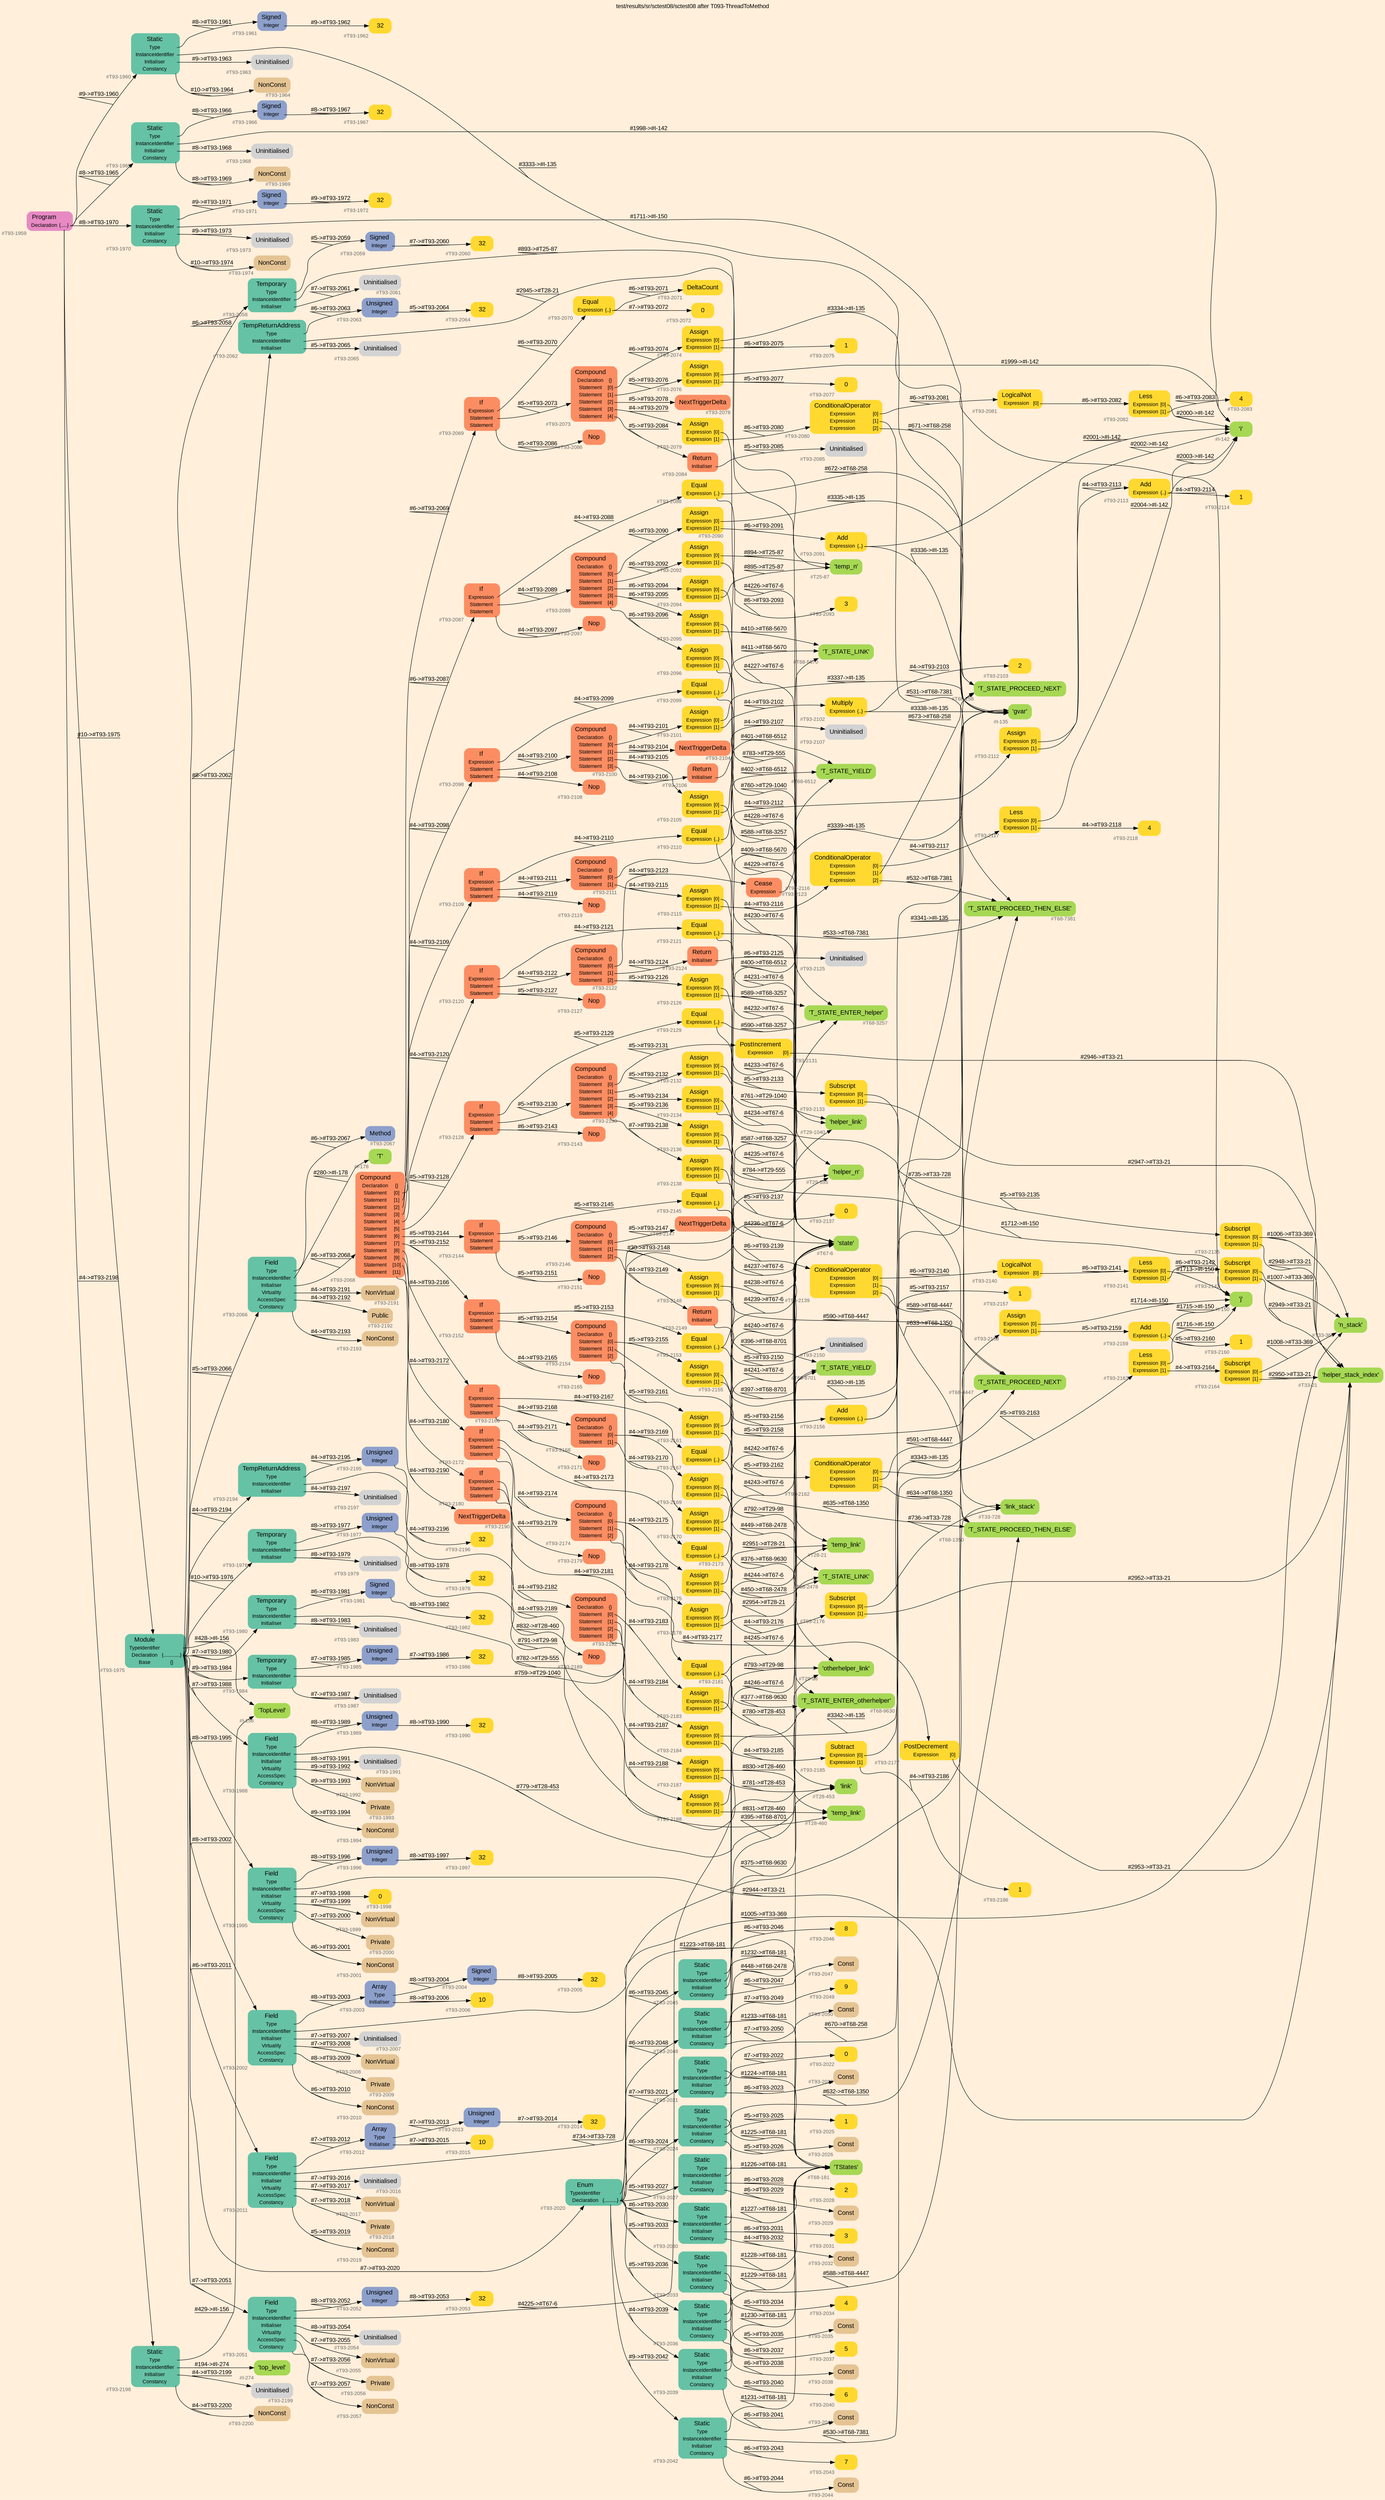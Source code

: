 digraph "test/results/sr/sctest08/sctest08 after T093-ThreadToMethod" {
label = "test/results/sr/sctest08/sctest08 after T093-ThreadToMethod"
labelloc = t
graph [
    rankdir = "LR"
    ranksep = 0.3
    bgcolor = antiquewhite1
    color = black
    fontcolor = black
    fontname = "Arial"
];
node [
    fontname = "Arial"
];
edge [
    fontname = "Arial"
];

// -------------------- node figure --------------------
// -------- block #T93-1959 ----------
"#T93-1959" [
    fillcolor = "/set28/4"
    xlabel = "#T93-1959"
    fontsize = "12"
    fontcolor = grey40
    shape = "plaintext"
    label = <<TABLE BORDER="0" CELLBORDER="0" CELLSPACING="0">
     <TR><TD><FONT COLOR="black" POINT-SIZE="15">Program</FONT></TD></TR>
     <TR><TD><FONT COLOR="black" POINT-SIZE="12">Declaration</FONT></TD><TD PORT="port0"><FONT COLOR="black" POINT-SIZE="12">{.....}</FONT></TD></TR>
    </TABLE>>
    style = "rounded,filled"
];

// -------- block #T93-1960 ----------
"#T93-1960" [
    fillcolor = "/set28/1"
    xlabel = "#T93-1960"
    fontsize = "12"
    fontcolor = grey40
    shape = "plaintext"
    label = <<TABLE BORDER="0" CELLBORDER="0" CELLSPACING="0">
     <TR><TD><FONT COLOR="black" POINT-SIZE="15">Static</FONT></TD></TR>
     <TR><TD><FONT COLOR="black" POINT-SIZE="12">Type</FONT></TD><TD PORT="port0"></TD></TR>
     <TR><TD><FONT COLOR="black" POINT-SIZE="12">InstanceIdentifier</FONT></TD><TD PORT="port1"></TD></TR>
     <TR><TD><FONT COLOR="black" POINT-SIZE="12">Initialiser</FONT></TD><TD PORT="port2"></TD></TR>
     <TR><TD><FONT COLOR="black" POINT-SIZE="12">Constancy</FONT></TD><TD PORT="port3"></TD></TR>
    </TABLE>>
    style = "rounded,filled"
];

// -------- block #T93-1961 ----------
"#T93-1961" [
    fillcolor = "/set28/3"
    xlabel = "#T93-1961"
    fontsize = "12"
    fontcolor = grey40
    shape = "plaintext"
    label = <<TABLE BORDER="0" CELLBORDER="0" CELLSPACING="0">
     <TR><TD><FONT COLOR="black" POINT-SIZE="15">Signed</FONT></TD></TR>
     <TR><TD><FONT COLOR="black" POINT-SIZE="12">Integer</FONT></TD><TD PORT="port0"></TD></TR>
    </TABLE>>
    style = "rounded,filled"
];

// -------- block #T93-1962 ----------
"#T93-1962" [
    fillcolor = "/set28/6"
    xlabel = "#T93-1962"
    fontsize = "12"
    fontcolor = grey40
    shape = "plaintext"
    label = <<TABLE BORDER="0" CELLBORDER="0" CELLSPACING="0">
     <TR><TD><FONT COLOR="black" POINT-SIZE="15">32</FONT></TD></TR>
    </TABLE>>
    style = "rounded,filled"
];

// -------- block #I-135 ----------
"#I-135" [
    fillcolor = "/set28/5"
    xlabel = "#I-135"
    fontsize = "12"
    fontcolor = grey40
    shape = "plaintext"
    label = <<TABLE BORDER="0" CELLBORDER="0" CELLSPACING="0">
     <TR><TD><FONT COLOR="black" POINT-SIZE="15">'gvar'</FONT></TD></TR>
    </TABLE>>
    style = "rounded,filled"
];

// -------- block #T93-1963 ----------
"#T93-1963" [
    xlabel = "#T93-1963"
    fontsize = "12"
    fontcolor = grey40
    shape = "plaintext"
    label = <<TABLE BORDER="0" CELLBORDER="0" CELLSPACING="0">
     <TR><TD><FONT COLOR="black" POINT-SIZE="15">Uninitialised</FONT></TD></TR>
    </TABLE>>
    style = "rounded,filled"
];

// -------- block #T93-1964 ----------
"#T93-1964" [
    fillcolor = "/set28/7"
    xlabel = "#T93-1964"
    fontsize = "12"
    fontcolor = grey40
    shape = "plaintext"
    label = <<TABLE BORDER="0" CELLBORDER="0" CELLSPACING="0">
     <TR><TD><FONT COLOR="black" POINT-SIZE="15">NonConst</FONT></TD></TR>
    </TABLE>>
    style = "rounded,filled"
];

// -------- block #T93-1965 ----------
"#T93-1965" [
    fillcolor = "/set28/1"
    xlabel = "#T93-1965"
    fontsize = "12"
    fontcolor = grey40
    shape = "plaintext"
    label = <<TABLE BORDER="0" CELLBORDER="0" CELLSPACING="0">
     <TR><TD><FONT COLOR="black" POINT-SIZE="15">Static</FONT></TD></TR>
     <TR><TD><FONT COLOR="black" POINT-SIZE="12">Type</FONT></TD><TD PORT="port0"></TD></TR>
     <TR><TD><FONT COLOR="black" POINT-SIZE="12">InstanceIdentifier</FONT></TD><TD PORT="port1"></TD></TR>
     <TR><TD><FONT COLOR="black" POINT-SIZE="12">Initialiser</FONT></TD><TD PORT="port2"></TD></TR>
     <TR><TD><FONT COLOR="black" POINT-SIZE="12">Constancy</FONT></TD><TD PORT="port3"></TD></TR>
    </TABLE>>
    style = "rounded,filled"
];

// -------- block #T93-1966 ----------
"#T93-1966" [
    fillcolor = "/set28/3"
    xlabel = "#T93-1966"
    fontsize = "12"
    fontcolor = grey40
    shape = "plaintext"
    label = <<TABLE BORDER="0" CELLBORDER="0" CELLSPACING="0">
     <TR><TD><FONT COLOR="black" POINT-SIZE="15">Signed</FONT></TD></TR>
     <TR><TD><FONT COLOR="black" POINT-SIZE="12">Integer</FONT></TD><TD PORT="port0"></TD></TR>
    </TABLE>>
    style = "rounded,filled"
];

// -------- block #T93-1967 ----------
"#T93-1967" [
    fillcolor = "/set28/6"
    xlabel = "#T93-1967"
    fontsize = "12"
    fontcolor = grey40
    shape = "plaintext"
    label = <<TABLE BORDER="0" CELLBORDER="0" CELLSPACING="0">
     <TR><TD><FONT COLOR="black" POINT-SIZE="15">32</FONT></TD></TR>
    </TABLE>>
    style = "rounded,filled"
];

// -------- block #I-142 ----------
"#I-142" [
    fillcolor = "/set28/5"
    xlabel = "#I-142"
    fontsize = "12"
    fontcolor = grey40
    shape = "plaintext"
    label = <<TABLE BORDER="0" CELLBORDER="0" CELLSPACING="0">
     <TR><TD><FONT COLOR="black" POINT-SIZE="15">'i'</FONT></TD></TR>
    </TABLE>>
    style = "rounded,filled"
];

// -------- block #T93-1968 ----------
"#T93-1968" [
    xlabel = "#T93-1968"
    fontsize = "12"
    fontcolor = grey40
    shape = "plaintext"
    label = <<TABLE BORDER="0" CELLBORDER="0" CELLSPACING="0">
     <TR><TD><FONT COLOR="black" POINT-SIZE="15">Uninitialised</FONT></TD></TR>
    </TABLE>>
    style = "rounded,filled"
];

// -------- block #T93-1969 ----------
"#T93-1969" [
    fillcolor = "/set28/7"
    xlabel = "#T93-1969"
    fontsize = "12"
    fontcolor = grey40
    shape = "plaintext"
    label = <<TABLE BORDER="0" CELLBORDER="0" CELLSPACING="0">
     <TR><TD><FONT COLOR="black" POINT-SIZE="15">NonConst</FONT></TD></TR>
    </TABLE>>
    style = "rounded,filled"
];

// -------- block #T93-1970 ----------
"#T93-1970" [
    fillcolor = "/set28/1"
    xlabel = "#T93-1970"
    fontsize = "12"
    fontcolor = grey40
    shape = "plaintext"
    label = <<TABLE BORDER="0" CELLBORDER="0" CELLSPACING="0">
     <TR><TD><FONT COLOR="black" POINT-SIZE="15">Static</FONT></TD></TR>
     <TR><TD><FONT COLOR="black" POINT-SIZE="12">Type</FONT></TD><TD PORT="port0"></TD></TR>
     <TR><TD><FONT COLOR="black" POINT-SIZE="12">InstanceIdentifier</FONT></TD><TD PORT="port1"></TD></TR>
     <TR><TD><FONT COLOR="black" POINT-SIZE="12">Initialiser</FONT></TD><TD PORT="port2"></TD></TR>
     <TR><TD><FONT COLOR="black" POINT-SIZE="12">Constancy</FONT></TD><TD PORT="port3"></TD></TR>
    </TABLE>>
    style = "rounded,filled"
];

// -------- block #T93-1971 ----------
"#T93-1971" [
    fillcolor = "/set28/3"
    xlabel = "#T93-1971"
    fontsize = "12"
    fontcolor = grey40
    shape = "plaintext"
    label = <<TABLE BORDER="0" CELLBORDER="0" CELLSPACING="0">
     <TR><TD><FONT COLOR="black" POINT-SIZE="15">Signed</FONT></TD></TR>
     <TR><TD><FONT COLOR="black" POINT-SIZE="12">Integer</FONT></TD><TD PORT="port0"></TD></TR>
    </TABLE>>
    style = "rounded,filled"
];

// -------- block #T93-1972 ----------
"#T93-1972" [
    fillcolor = "/set28/6"
    xlabel = "#T93-1972"
    fontsize = "12"
    fontcolor = grey40
    shape = "plaintext"
    label = <<TABLE BORDER="0" CELLBORDER="0" CELLSPACING="0">
     <TR><TD><FONT COLOR="black" POINT-SIZE="15">32</FONT></TD></TR>
    </TABLE>>
    style = "rounded,filled"
];

// -------- block #I-150 ----------
"#I-150" [
    fillcolor = "/set28/5"
    xlabel = "#I-150"
    fontsize = "12"
    fontcolor = grey40
    shape = "plaintext"
    label = <<TABLE BORDER="0" CELLBORDER="0" CELLSPACING="0">
     <TR><TD><FONT COLOR="black" POINT-SIZE="15">'j'</FONT></TD></TR>
    </TABLE>>
    style = "rounded,filled"
];

// -------- block #T93-1973 ----------
"#T93-1973" [
    xlabel = "#T93-1973"
    fontsize = "12"
    fontcolor = grey40
    shape = "plaintext"
    label = <<TABLE BORDER="0" CELLBORDER="0" CELLSPACING="0">
     <TR><TD><FONT COLOR="black" POINT-SIZE="15">Uninitialised</FONT></TD></TR>
    </TABLE>>
    style = "rounded,filled"
];

// -------- block #T93-1974 ----------
"#T93-1974" [
    fillcolor = "/set28/7"
    xlabel = "#T93-1974"
    fontsize = "12"
    fontcolor = grey40
    shape = "plaintext"
    label = <<TABLE BORDER="0" CELLBORDER="0" CELLSPACING="0">
     <TR><TD><FONT COLOR="black" POINT-SIZE="15">NonConst</FONT></TD></TR>
    </TABLE>>
    style = "rounded,filled"
];

// -------- block #T93-1975 ----------
"#T93-1975" [
    fillcolor = "/set28/1"
    xlabel = "#T93-1975"
    fontsize = "12"
    fontcolor = grey40
    shape = "plaintext"
    label = <<TABLE BORDER="0" CELLBORDER="0" CELLSPACING="0">
     <TR><TD><FONT COLOR="black" POINT-SIZE="15">Module</FONT></TD></TR>
     <TR><TD><FONT COLOR="black" POINT-SIZE="12">TypeIdentifier</FONT></TD><TD PORT="port0"></TD></TR>
     <TR><TD><FONT COLOR="black" POINT-SIZE="12">Declaration</FONT></TD><TD PORT="port1"><FONT COLOR="black" POINT-SIZE="12">{.............}</FONT></TD></TR>
     <TR><TD><FONT COLOR="black" POINT-SIZE="12">Base</FONT></TD><TD PORT="port2"><FONT COLOR="black" POINT-SIZE="12">{}</FONT></TD></TR>
    </TABLE>>
    style = "rounded,filled"
];

// -------- block #I-156 ----------
"#I-156" [
    fillcolor = "/set28/5"
    xlabel = "#I-156"
    fontsize = "12"
    fontcolor = grey40
    shape = "plaintext"
    label = <<TABLE BORDER="0" CELLBORDER="0" CELLSPACING="0">
     <TR><TD><FONT COLOR="black" POINT-SIZE="15">'TopLevel'</FONT></TD></TR>
    </TABLE>>
    style = "rounded,filled"
];

// -------- block #T93-1976 ----------
"#T93-1976" [
    fillcolor = "/set28/1"
    xlabel = "#T93-1976"
    fontsize = "12"
    fontcolor = grey40
    shape = "plaintext"
    label = <<TABLE BORDER="0" CELLBORDER="0" CELLSPACING="0">
     <TR><TD><FONT COLOR="black" POINT-SIZE="15">Temporary</FONT></TD></TR>
     <TR><TD><FONT COLOR="black" POINT-SIZE="12">Type</FONT></TD><TD PORT="port0"></TD></TR>
     <TR><TD><FONT COLOR="black" POINT-SIZE="12">InstanceIdentifier</FONT></TD><TD PORT="port1"></TD></TR>
     <TR><TD><FONT COLOR="black" POINT-SIZE="12">Initialiser</FONT></TD><TD PORT="port2"></TD></TR>
    </TABLE>>
    style = "rounded,filled"
];

// -------- block #T93-1977 ----------
"#T93-1977" [
    fillcolor = "/set28/3"
    xlabel = "#T93-1977"
    fontsize = "12"
    fontcolor = grey40
    shape = "plaintext"
    label = <<TABLE BORDER="0" CELLBORDER="0" CELLSPACING="0">
     <TR><TD><FONT COLOR="black" POINT-SIZE="15">Unsigned</FONT></TD></TR>
     <TR><TD><FONT COLOR="black" POINT-SIZE="12">Integer</FONT></TD><TD PORT="port0"></TD></TR>
    </TABLE>>
    style = "rounded,filled"
];

// -------- block #T93-1978 ----------
"#T93-1978" [
    fillcolor = "/set28/6"
    xlabel = "#T93-1978"
    fontsize = "12"
    fontcolor = grey40
    shape = "plaintext"
    label = <<TABLE BORDER="0" CELLBORDER="0" CELLSPACING="0">
     <TR><TD><FONT COLOR="black" POINT-SIZE="15">32</FONT></TD></TR>
    </TABLE>>
    style = "rounded,filled"
];

// -------- block #T29-98 ----------
"#T29-98" [
    fillcolor = "/set28/5"
    xlabel = "#T29-98"
    fontsize = "12"
    fontcolor = grey40
    shape = "plaintext"
    label = <<TABLE BORDER="0" CELLBORDER="0" CELLSPACING="0">
     <TR><TD><FONT COLOR="black" POINT-SIZE="15">'otherhelper_link'</FONT></TD></TR>
    </TABLE>>
    style = "rounded,filled"
];

// -------- block #T93-1979 ----------
"#T93-1979" [
    xlabel = "#T93-1979"
    fontsize = "12"
    fontcolor = grey40
    shape = "plaintext"
    label = <<TABLE BORDER="0" CELLBORDER="0" CELLSPACING="0">
     <TR><TD><FONT COLOR="black" POINT-SIZE="15">Uninitialised</FONT></TD></TR>
    </TABLE>>
    style = "rounded,filled"
];

// -------- block #T93-1980 ----------
"#T93-1980" [
    fillcolor = "/set28/1"
    xlabel = "#T93-1980"
    fontsize = "12"
    fontcolor = grey40
    shape = "plaintext"
    label = <<TABLE BORDER="0" CELLBORDER="0" CELLSPACING="0">
     <TR><TD><FONT COLOR="black" POINT-SIZE="15">Temporary</FONT></TD></TR>
     <TR><TD><FONT COLOR="black" POINT-SIZE="12">Type</FONT></TD><TD PORT="port0"></TD></TR>
     <TR><TD><FONT COLOR="black" POINT-SIZE="12">InstanceIdentifier</FONT></TD><TD PORT="port1"></TD></TR>
     <TR><TD><FONT COLOR="black" POINT-SIZE="12">Initialiser</FONT></TD><TD PORT="port2"></TD></TR>
    </TABLE>>
    style = "rounded,filled"
];

// -------- block #T93-1981 ----------
"#T93-1981" [
    fillcolor = "/set28/3"
    xlabel = "#T93-1981"
    fontsize = "12"
    fontcolor = grey40
    shape = "plaintext"
    label = <<TABLE BORDER="0" CELLBORDER="0" CELLSPACING="0">
     <TR><TD><FONT COLOR="black" POINT-SIZE="15">Signed</FONT></TD></TR>
     <TR><TD><FONT COLOR="black" POINT-SIZE="12">Integer</FONT></TD><TD PORT="port0"></TD></TR>
    </TABLE>>
    style = "rounded,filled"
];

// -------- block #T93-1982 ----------
"#T93-1982" [
    fillcolor = "/set28/6"
    xlabel = "#T93-1982"
    fontsize = "12"
    fontcolor = grey40
    shape = "plaintext"
    label = <<TABLE BORDER="0" CELLBORDER="0" CELLSPACING="0">
     <TR><TD><FONT COLOR="black" POINT-SIZE="15">32</FONT></TD></TR>
    </TABLE>>
    style = "rounded,filled"
];

// -------- block #T29-555 ----------
"#T29-555" [
    fillcolor = "/set28/5"
    xlabel = "#T29-555"
    fontsize = "12"
    fontcolor = grey40
    shape = "plaintext"
    label = <<TABLE BORDER="0" CELLBORDER="0" CELLSPACING="0">
     <TR><TD><FONT COLOR="black" POINT-SIZE="15">'helper_n'</FONT></TD></TR>
    </TABLE>>
    style = "rounded,filled"
];

// -------- block #T93-1983 ----------
"#T93-1983" [
    xlabel = "#T93-1983"
    fontsize = "12"
    fontcolor = grey40
    shape = "plaintext"
    label = <<TABLE BORDER="0" CELLBORDER="0" CELLSPACING="0">
     <TR><TD><FONT COLOR="black" POINT-SIZE="15">Uninitialised</FONT></TD></TR>
    </TABLE>>
    style = "rounded,filled"
];

// -------- block #T93-1984 ----------
"#T93-1984" [
    fillcolor = "/set28/1"
    xlabel = "#T93-1984"
    fontsize = "12"
    fontcolor = grey40
    shape = "plaintext"
    label = <<TABLE BORDER="0" CELLBORDER="0" CELLSPACING="0">
     <TR><TD><FONT COLOR="black" POINT-SIZE="15">Temporary</FONT></TD></TR>
     <TR><TD><FONT COLOR="black" POINT-SIZE="12">Type</FONT></TD><TD PORT="port0"></TD></TR>
     <TR><TD><FONT COLOR="black" POINT-SIZE="12">InstanceIdentifier</FONT></TD><TD PORT="port1"></TD></TR>
     <TR><TD><FONT COLOR="black" POINT-SIZE="12">Initialiser</FONT></TD><TD PORT="port2"></TD></TR>
    </TABLE>>
    style = "rounded,filled"
];

// -------- block #T93-1985 ----------
"#T93-1985" [
    fillcolor = "/set28/3"
    xlabel = "#T93-1985"
    fontsize = "12"
    fontcolor = grey40
    shape = "plaintext"
    label = <<TABLE BORDER="0" CELLBORDER="0" CELLSPACING="0">
     <TR><TD><FONT COLOR="black" POINT-SIZE="15">Unsigned</FONT></TD></TR>
     <TR><TD><FONT COLOR="black" POINT-SIZE="12">Integer</FONT></TD><TD PORT="port0"></TD></TR>
    </TABLE>>
    style = "rounded,filled"
];

// -------- block #T93-1986 ----------
"#T93-1986" [
    fillcolor = "/set28/6"
    xlabel = "#T93-1986"
    fontsize = "12"
    fontcolor = grey40
    shape = "plaintext"
    label = <<TABLE BORDER="0" CELLBORDER="0" CELLSPACING="0">
     <TR><TD><FONT COLOR="black" POINT-SIZE="15">32</FONT></TD></TR>
    </TABLE>>
    style = "rounded,filled"
];

// -------- block #T29-1040 ----------
"#T29-1040" [
    fillcolor = "/set28/5"
    xlabel = "#T29-1040"
    fontsize = "12"
    fontcolor = grey40
    shape = "plaintext"
    label = <<TABLE BORDER="0" CELLBORDER="0" CELLSPACING="0">
     <TR><TD><FONT COLOR="black" POINT-SIZE="15">'helper_link'</FONT></TD></TR>
    </TABLE>>
    style = "rounded,filled"
];

// -------- block #T93-1987 ----------
"#T93-1987" [
    xlabel = "#T93-1987"
    fontsize = "12"
    fontcolor = grey40
    shape = "plaintext"
    label = <<TABLE BORDER="0" CELLBORDER="0" CELLSPACING="0">
     <TR><TD><FONT COLOR="black" POINT-SIZE="15">Uninitialised</FONT></TD></TR>
    </TABLE>>
    style = "rounded,filled"
];

// -------- block #T93-1988 ----------
"#T93-1988" [
    fillcolor = "/set28/1"
    xlabel = "#T93-1988"
    fontsize = "12"
    fontcolor = grey40
    shape = "plaintext"
    label = <<TABLE BORDER="0" CELLBORDER="0" CELLSPACING="0">
     <TR><TD><FONT COLOR="black" POINT-SIZE="15">Field</FONT></TD></TR>
     <TR><TD><FONT COLOR="black" POINT-SIZE="12">Type</FONT></TD><TD PORT="port0"></TD></TR>
     <TR><TD><FONT COLOR="black" POINT-SIZE="12">InstanceIdentifier</FONT></TD><TD PORT="port1"></TD></TR>
     <TR><TD><FONT COLOR="black" POINT-SIZE="12">Initialiser</FONT></TD><TD PORT="port2"></TD></TR>
     <TR><TD><FONT COLOR="black" POINT-SIZE="12">Virtuality</FONT></TD><TD PORT="port3"></TD></TR>
     <TR><TD><FONT COLOR="black" POINT-SIZE="12">AccessSpec</FONT></TD><TD PORT="port4"></TD></TR>
     <TR><TD><FONT COLOR="black" POINT-SIZE="12">Constancy</FONT></TD><TD PORT="port5"></TD></TR>
    </TABLE>>
    style = "rounded,filled"
];

// -------- block #T93-1989 ----------
"#T93-1989" [
    fillcolor = "/set28/3"
    xlabel = "#T93-1989"
    fontsize = "12"
    fontcolor = grey40
    shape = "plaintext"
    label = <<TABLE BORDER="0" CELLBORDER="0" CELLSPACING="0">
     <TR><TD><FONT COLOR="black" POINT-SIZE="15">Unsigned</FONT></TD></TR>
     <TR><TD><FONT COLOR="black" POINT-SIZE="12">Integer</FONT></TD><TD PORT="port0"></TD></TR>
    </TABLE>>
    style = "rounded,filled"
];

// -------- block #T93-1990 ----------
"#T93-1990" [
    fillcolor = "/set28/6"
    xlabel = "#T93-1990"
    fontsize = "12"
    fontcolor = grey40
    shape = "plaintext"
    label = <<TABLE BORDER="0" CELLBORDER="0" CELLSPACING="0">
     <TR><TD><FONT COLOR="black" POINT-SIZE="15">32</FONT></TD></TR>
    </TABLE>>
    style = "rounded,filled"
];

// -------- block #T28-453 ----------
"#T28-453" [
    fillcolor = "/set28/5"
    xlabel = "#T28-453"
    fontsize = "12"
    fontcolor = grey40
    shape = "plaintext"
    label = <<TABLE BORDER="0" CELLBORDER="0" CELLSPACING="0">
     <TR><TD><FONT COLOR="black" POINT-SIZE="15">'link'</FONT></TD></TR>
    </TABLE>>
    style = "rounded,filled"
];

// -------- block #T93-1991 ----------
"#T93-1991" [
    xlabel = "#T93-1991"
    fontsize = "12"
    fontcolor = grey40
    shape = "plaintext"
    label = <<TABLE BORDER="0" CELLBORDER="0" CELLSPACING="0">
     <TR><TD><FONT COLOR="black" POINT-SIZE="15">Uninitialised</FONT></TD></TR>
    </TABLE>>
    style = "rounded,filled"
];

// -------- block #T93-1992 ----------
"#T93-1992" [
    fillcolor = "/set28/7"
    xlabel = "#T93-1992"
    fontsize = "12"
    fontcolor = grey40
    shape = "plaintext"
    label = <<TABLE BORDER="0" CELLBORDER="0" CELLSPACING="0">
     <TR><TD><FONT COLOR="black" POINT-SIZE="15">NonVirtual</FONT></TD></TR>
    </TABLE>>
    style = "rounded,filled"
];

// -------- block #T93-1993 ----------
"#T93-1993" [
    fillcolor = "/set28/7"
    xlabel = "#T93-1993"
    fontsize = "12"
    fontcolor = grey40
    shape = "plaintext"
    label = <<TABLE BORDER="0" CELLBORDER="0" CELLSPACING="0">
     <TR><TD><FONT COLOR="black" POINT-SIZE="15">Private</FONT></TD></TR>
    </TABLE>>
    style = "rounded,filled"
];

// -------- block #T93-1994 ----------
"#T93-1994" [
    fillcolor = "/set28/7"
    xlabel = "#T93-1994"
    fontsize = "12"
    fontcolor = grey40
    shape = "plaintext"
    label = <<TABLE BORDER="0" CELLBORDER="0" CELLSPACING="0">
     <TR><TD><FONT COLOR="black" POINT-SIZE="15">NonConst</FONT></TD></TR>
    </TABLE>>
    style = "rounded,filled"
];

// -------- block #T93-1995 ----------
"#T93-1995" [
    fillcolor = "/set28/1"
    xlabel = "#T93-1995"
    fontsize = "12"
    fontcolor = grey40
    shape = "plaintext"
    label = <<TABLE BORDER="0" CELLBORDER="0" CELLSPACING="0">
     <TR><TD><FONT COLOR="black" POINT-SIZE="15">Field</FONT></TD></TR>
     <TR><TD><FONT COLOR="black" POINT-SIZE="12">Type</FONT></TD><TD PORT="port0"></TD></TR>
     <TR><TD><FONT COLOR="black" POINT-SIZE="12">InstanceIdentifier</FONT></TD><TD PORT="port1"></TD></TR>
     <TR><TD><FONT COLOR="black" POINT-SIZE="12">Initialiser</FONT></TD><TD PORT="port2"></TD></TR>
     <TR><TD><FONT COLOR="black" POINT-SIZE="12">Virtuality</FONT></TD><TD PORT="port3"></TD></TR>
     <TR><TD><FONT COLOR="black" POINT-SIZE="12">AccessSpec</FONT></TD><TD PORT="port4"></TD></TR>
     <TR><TD><FONT COLOR="black" POINT-SIZE="12">Constancy</FONT></TD><TD PORT="port5"></TD></TR>
    </TABLE>>
    style = "rounded,filled"
];

// -------- block #T93-1996 ----------
"#T93-1996" [
    fillcolor = "/set28/3"
    xlabel = "#T93-1996"
    fontsize = "12"
    fontcolor = grey40
    shape = "plaintext"
    label = <<TABLE BORDER="0" CELLBORDER="0" CELLSPACING="0">
     <TR><TD><FONT COLOR="black" POINT-SIZE="15">Unsigned</FONT></TD></TR>
     <TR><TD><FONT COLOR="black" POINT-SIZE="12">Integer</FONT></TD><TD PORT="port0"></TD></TR>
    </TABLE>>
    style = "rounded,filled"
];

// -------- block #T93-1997 ----------
"#T93-1997" [
    fillcolor = "/set28/6"
    xlabel = "#T93-1997"
    fontsize = "12"
    fontcolor = grey40
    shape = "plaintext"
    label = <<TABLE BORDER="0" CELLBORDER="0" CELLSPACING="0">
     <TR><TD><FONT COLOR="black" POINT-SIZE="15">32</FONT></TD></TR>
    </TABLE>>
    style = "rounded,filled"
];

// -------- block #T33-21 ----------
"#T33-21" [
    fillcolor = "/set28/5"
    xlabel = "#T33-21"
    fontsize = "12"
    fontcolor = grey40
    shape = "plaintext"
    label = <<TABLE BORDER="0" CELLBORDER="0" CELLSPACING="0">
     <TR><TD><FONT COLOR="black" POINT-SIZE="15">'helper_stack_index'</FONT></TD></TR>
    </TABLE>>
    style = "rounded,filled"
];

// -------- block #T93-1998 ----------
"#T93-1998" [
    fillcolor = "/set28/6"
    xlabel = "#T93-1998"
    fontsize = "12"
    fontcolor = grey40
    shape = "plaintext"
    label = <<TABLE BORDER="0" CELLBORDER="0" CELLSPACING="0">
     <TR><TD><FONT COLOR="black" POINT-SIZE="15">0</FONT></TD></TR>
    </TABLE>>
    style = "rounded,filled"
];

// -------- block #T93-1999 ----------
"#T93-1999" [
    fillcolor = "/set28/7"
    xlabel = "#T93-1999"
    fontsize = "12"
    fontcolor = grey40
    shape = "plaintext"
    label = <<TABLE BORDER="0" CELLBORDER="0" CELLSPACING="0">
     <TR><TD><FONT COLOR="black" POINT-SIZE="15">NonVirtual</FONT></TD></TR>
    </TABLE>>
    style = "rounded,filled"
];

// -------- block #T93-2000 ----------
"#T93-2000" [
    fillcolor = "/set28/7"
    xlabel = "#T93-2000"
    fontsize = "12"
    fontcolor = grey40
    shape = "plaintext"
    label = <<TABLE BORDER="0" CELLBORDER="0" CELLSPACING="0">
     <TR><TD><FONT COLOR="black" POINT-SIZE="15">Private</FONT></TD></TR>
    </TABLE>>
    style = "rounded,filled"
];

// -------- block #T93-2001 ----------
"#T93-2001" [
    fillcolor = "/set28/7"
    xlabel = "#T93-2001"
    fontsize = "12"
    fontcolor = grey40
    shape = "plaintext"
    label = <<TABLE BORDER="0" CELLBORDER="0" CELLSPACING="0">
     <TR><TD><FONT COLOR="black" POINT-SIZE="15">NonConst</FONT></TD></TR>
    </TABLE>>
    style = "rounded,filled"
];

// -------- block #T93-2002 ----------
"#T93-2002" [
    fillcolor = "/set28/1"
    xlabel = "#T93-2002"
    fontsize = "12"
    fontcolor = grey40
    shape = "plaintext"
    label = <<TABLE BORDER="0" CELLBORDER="0" CELLSPACING="0">
     <TR><TD><FONT COLOR="black" POINT-SIZE="15">Field</FONT></TD></TR>
     <TR><TD><FONT COLOR="black" POINT-SIZE="12">Type</FONT></TD><TD PORT="port0"></TD></TR>
     <TR><TD><FONT COLOR="black" POINT-SIZE="12">InstanceIdentifier</FONT></TD><TD PORT="port1"></TD></TR>
     <TR><TD><FONT COLOR="black" POINT-SIZE="12">Initialiser</FONT></TD><TD PORT="port2"></TD></TR>
     <TR><TD><FONT COLOR="black" POINT-SIZE="12">Virtuality</FONT></TD><TD PORT="port3"></TD></TR>
     <TR><TD><FONT COLOR="black" POINT-SIZE="12">AccessSpec</FONT></TD><TD PORT="port4"></TD></TR>
     <TR><TD><FONT COLOR="black" POINT-SIZE="12">Constancy</FONT></TD><TD PORT="port5"></TD></TR>
    </TABLE>>
    style = "rounded,filled"
];

// -------- block #T93-2003 ----------
"#T93-2003" [
    fillcolor = "/set28/3"
    xlabel = "#T93-2003"
    fontsize = "12"
    fontcolor = grey40
    shape = "plaintext"
    label = <<TABLE BORDER="0" CELLBORDER="0" CELLSPACING="0">
     <TR><TD><FONT COLOR="black" POINT-SIZE="15">Array</FONT></TD></TR>
     <TR><TD><FONT COLOR="black" POINT-SIZE="12">Type</FONT></TD><TD PORT="port0"></TD></TR>
     <TR><TD><FONT COLOR="black" POINT-SIZE="12">Initialiser</FONT></TD><TD PORT="port1"></TD></TR>
    </TABLE>>
    style = "rounded,filled"
];

// -------- block #T93-2004 ----------
"#T93-2004" [
    fillcolor = "/set28/3"
    xlabel = "#T93-2004"
    fontsize = "12"
    fontcolor = grey40
    shape = "plaintext"
    label = <<TABLE BORDER="0" CELLBORDER="0" CELLSPACING="0">
     <TR><TD><FONT COLOR="black" POINT-SIZE="15">Signed</FONT></TD></TR>
     <TR><TD><FONT COLOR="black" POINT-SIZE="12">Integer</FONT></TD><TD PORT="port0"></TD></TR>
    </TABLE>>
    style = "rounded,filled"
];

// -------- block #T93-2005 ----------
"#T93-2005" [
    fillcolor = "/set28/6"
    xlabel = "#T93-2005"
    fontsize = "12"
    fontcolor = grey40
    shape = "plaintext"
    label = <<TABLE BORDER="0" CELLBORDER="0" CELLSPACING="0">
     <TR><TD><FONT COLOR="black" POINT-SIZE="15">32</FONT></TD></TR>
    </TABLE>>
    style = "rounded,filled"
];

// -------- block #T93-2006 ----------
"#T93-2006" [
    fillcolor = "/set28/6"
    xlabel = "#T93-2006"
    fontsize = "12"
    fontcolor = grey40
    shape = "plaintext"
    label = <<TABLE BORDER="0" CELLBORDER="0" CELLSPACING="0">
     <TR><TD><FONT COLOR="black" POINT-SIZE="15">10</FONT></TD></TR>
    </TABLE>>
    style = "rounded,filled"
];

// -------- block #T33-369 ----------
"#T33-369" [
    fillcolor = "/set28/5"
    xlabel = "#T33-369"
    fontsize = "12"
    fontcolor = grey40
    shape = "plaintext"
    label = <<TABLE BORDER="0" CELLBORDER="0" CELLSPACING="0">
     <TR><TD><FONT COLOR="black" POINT-SIZE="15">'n_stack'</FONT></TD></TR>
    </TABLE>>
    style = "rounded,filled"
];

// -------- block #T93-2007 ----------
"#T93-2007" [
    xlabel = "#T93-2007"
    fontsize = "12"
    fontcolor = grey40
    shape = "plaintext"
    label = <<TABLE BORDER="0" CELLBORDER="0" CELLSPACING="0">
     <TR><TD><FONT COLOR="black" POINT-SIZE="15">Uninitialised</FONT></TD></TR>
    </TABLE>>
    style = "rounded,filled"
];

// -------- block #T93-2008 ----------
"#T93-2008" [
    fillcolor = "/set28/7"
    xlabel = "#T93-2008"
    fontsize = "12"
    fontcolor = grey40
    shape = "plaintext"
    label = <<TABLE BORDER="0" CELLBORDER="0" CELLSPACING="0">
     <TR><TD><FONT COLOR="black" POINT-SIZE="15">NonVirtual</FONT></TD></TR>
    </TABLE>>
    style = "rounded,filled"
];

// -------- block #T93-2009 ----------
"#T93-2009" [
    fillcolor = "/set28/7"
    xlabel = "#T93-2009"
    fontsize = "12"
    fontcolor = grey40
    shape = "plaintext"
    label = <<TABLE BORDER="0" CELLBORDER="0" CELLSPACING="0">
     <TR><TD><FONT COLOR="black" POINT-SIZE="15">Private</FONT></TD></TR>
    </TABLE>>
    style = "rounded,filled"
];

// -------- block #T93-2010 ----------
"#T93-2010" [
    fillcolor = "/set28/7"
    xlabel = "#T93-2010"
    fontsize = "12"
    fontcolor = grey40
    shape = "plaintext"
    label = <<TABLE BORDER="0" CELLBORDER="0" CELLSPACING="0">
     <TR><TD><FONT COLOR="black" POINT-SIZE="15">NonConst</FONT></TD></TR>
    </TABLE>>
    style = "rounded,filled"
];

// -------- block #T93-2011 ----------
"#T93-2011" [
    fillcolor = "/set28/1"
    xlabel = "#T93-2011"
    fontsize = "12"
    fontcolor = grey40
    shape = "plaintext"
    label = <<TABLE BORDER="0" CELLBORDER="0" CELLSPACING="0">
     <TR><TD><FONT COLOR="black" POINT-SIZE="15">Field</FONT></TD></TR>
     <TR><TD><FONT COLOR="black" POINT-SIZE="12">Type</FONT></TD><TD PORT="port0"></TD></TR>
     <TR><TD><FONT COLOR="black" POINT-SIZE="12">InstanceIdentifier</FONT></TD><TD PORT="port1"></TD></TR>
     <TR><TD><FONT COLOR="black" POINT-SIZE="12">Initialiser</FONT></TD><TD PORT="port2"></TD></TR>
     <TR><TD><FONT COLOR="black" POINT-SIZE="12">Virtuality</FONT></TD><TD PORT="port3"></TD></TR>
     <TR><TD><FONT COLOR="black" POINT-SIZE="12">AccessSpec</FONT></TD><TD PORT="port4"></TD></TR>
     <TR><TD><FONT COLOR="black" POINT-SIZE="12">Constancy</FONT></TD><TD PORT="port5"></TD></TR>
    </TABLE>>
    style = "rounded,filled"
];

// -------- block #T93-2012 ----------
"#T93-2012" [
    fillcolor = "/set28/3"
    xlabel = "#T93-2012"
    fontsize = "12"
    fontcolor = grey40
    shape = "plaintext"
    label = <<TABLE BORDER="0" CELLBORDER="0" CELLSPACING="0">
     <TR><TD><FONT COLOR="black" POINT-SIZE="15">Array</FONT></TD></TR>
     <TR><TD><FONT COLOR="black" POINT-SIZE="12">Type</FONT></TD><TD PORT="port0"></TD></TR>
     <TR><TD><FONT COLOR="black" POINT-SIZE="12">Initialiser</FONT></TD><TD PORT="port1"></TD></TR>
    </TABLE>>
    style = "rounded,filled"
];

// -------- block #T93-2013 ----------
"#T93-2013" [
    fillcolor = "/set28/3"
    xlabel = "#T93-2013"
    fontsize = "12"
    fontcolor = grey40
    shape = "plaintext"
    label = <<TABLE BORDER="0" CELLBORDER="0" CELLSPACING="0">
     <TR><TD><FONT COLOR="black" POINT-SIZE="15">Unsigned</FONT></TD></TR>
     <TR><TD><FONT COLOR="black" POINT-SIZE="12">Integer</FONT></TD><TD PORT="port0"></TD></TR>
    </TABLE>>
    style = "rounded,filled"
];

// -------- block #T93-2014 ----------
"#T93-2014" [
    fillcolor = "/set28/6"
    xlabel = "#T93-2014"
    fontsize = "12"
    fontcolor = grey40
    shape = "plaintext"
    label = <<TABLE BORDER="0" CELLBORDER="0" CELLSPACING="0">
     <TR><TD><FONT COLOR="black" POINT-SIZE="15">32</FONT></TD></TR>
    </TABLE>>
    style = "rounded,filled"
];

// -------- block #T93-2015 ----------
"#T93-2015" [
    fillcolor = "/set28/6"
    xlabel = "#T93-2015"
    fontsize = "12"
    fontcolor = grey40
    shape = "plaintext"
    label = <<TABLE BORDER="0" CELLBORDER="0" CELLSPACING="0">
     <TR><TD><FONT COLOR="black" POINT-SIZE="15">10</FONT></TD></TR>
    </TABLE>>
    style = "rounded,filled"
];

// -------- block #T33-728 ----------
"#T33-728" [
    fillcolor = "/set28/5"
    xlabel = "#T33-728"
    fontsize = "12"
    fontcolor = grey40
    shape = "plaintext"
    label = <<TABLE BORDER="0" CELLBORDER="0" CELLSPACING="0">
     <TR><TD><FONT COLOR="black" POINT-SIZE="15">'link_stack'</FONT></TD></TR>
    </TABLE>>
    style = "rounded,filled"
];

// -------- block #T93-2016 ----------
"#T93-2016" [
    xlabel = "#T93-2016"
    fontsize = "12"
    fontcolor = grey40
    shape = "plaintext"
    label = <<TABLE BORDER="0" CELLBORDER="0" CELLSPACING="0">
     <TR><TD><FONT COLOR="black" POINT-SIZE="15">Uninitialised</FONT></TD></TR>
    </TABLE>>
    style = "rounded,filled"
];

// -------- block #T93-2017 ----------
"#T93-2017" [
    fillcolor = "/set28/7"
    xlabel = "#T93-2017"
    fontsize = "12"
    fontcolor = grey40
    shape = "plaintext"
    label = <<TABLE BORDER="0" CELLBORDER="0" CELLSPACING="0">
     <TR><TD><FONT COLOR="black" POINT-SIZE="15">NonVirtual</FONT></TD></TR>
    </TABLE>>
    style = "rounded,filled"
];

// -------- block #T93-2018 ----------
"#T93-2018" [
    fillcolor = "/set28/7"
    xlabel = "#T93-2018"
    fontsize = "12"
    fontcolor = grey40
    shape = "plaintext"
    label = <<TABLE BORDER="0" CELLBORDER="0" CELLSPACING="0">
     <TR><TD><FONT COLOR="black" POINT-SIZE="15">Private</FONT></TD></TR>
    </TABLE>>
    style = "rounded,filled"
];

// -------- block #T93-2019 ----------
"#T93-2019" [
    fillcolor = "/set28/7"
    xlabel = "#T93-2019"
    fontsize = "12"
    fontcolor = grey40
    shape = "plaintext"
    label = <<TABLE BORDER="0" CELLBORDER="0" CELLSPACING="0">
     <TR><TD><FONT COLOR="black" POINT-SIZE="15">NonConst</FONT></TD></TR>
    </TABLE>>
    style = "rounded,filled"
];

// -------- block #T93-2020 ----------
"#T93-2020" [
    fillcolor = "/set28/1"
    xlabel = "#T93-2020"
    fontsize = "12"
    fontcolor = grey40
    shape = "plaintext"
    label = <<TABLE BORDER="0" CELLBORDER="0" CELLSPACING="0">
     <TR><TD><FONT COLOR="black" POINT-SIZE="15">Enum</FONT></TD></TR>
     <TR><TD><FONT COLOR="black" POINT-SIZE="12">TypeIdentifier</FONT></TD><TD PORT="port0"></TD></TR>
     <TR><TD><FONT COLOR="black" POINT-SIZE="12">Declaration</FONT></TD><TD PORT="port1"><FONT COLOR="black" POINT-SIZE="12">{..........}</FONT></TD></TR>
    </TABLE>>
    style = "rounded,filled"
];

// -------- block #T68-181 ----------
"#T68-181" [
    fillcolor = "/set28/5"
    xlabel = "#T68-181"
    fontsize = "12"
    fontcolor = grey40
    shape = "plaintext"
    label = <<TABLE BORDER="0" CELLBORDER="0" CELLSPACING="0">
     <TR><TD><FONT COLOR="black" POINT-SIZE="15">'TStates'</FONT></TD></TR>
    </TABLE>>
    style = "rounded,filled"
];

// -------- block #T93-2021 ----------
"#T93-2021" [
    fillcolor = "/set28/1"
    xlabel = "#T93-2021"
    fontsize = "12"
    fontcolor = grey40
    shape = "plaintext"
    label = <<TABLE BORDER="0" CELLBORDER="0" CELLSPACING="0">
     <TR><TD><FONT COLOR="black" POINT-SIZE="15">Static</FONT></TD></TR>
     <TR><TD><FONT COLOR="black" POINT-SIZE="12">Type</FONT></TD><TD PORT="port0"></TD></TR>
     <TR><TD><FONT COLOR="black" POINT-SIZE="12">InstanceIdentifier</FONT></TD><TD PORT="port1"></TD></TR>
     <TR><TD><FONT COLOR="black" POINT-SIZE="12">Initialiser</FONT></TD><TD PORT="port2"></TD></TR>
     <TR><TD><FONT COLOR="black" POINT-SIZE="12">Constancy</FONT></TD><TD PORT="port3"></TD></TR>
    </TABLE>>
    style = "rounded,filled"
];

// -------- block #T68-258 ----------
"#T68-258" [
    fillcolor = "/set28/5"
    xlabel = "#T68-258"
    fontsize = "12"
    fontcolor = grey40
    shape = "plaintext"
    label = <<TABLE BORDER="0" CELLBORDER="0" CELLSPACING="0">
     <TR><TD><FONT COLOR="black" POINT-SIZE="15">'T_STATE_PROCEED_NEXT'</FONT></TD></TR>
    </TABLE>>
    style = "rounded,filled"
];

// -------- block #T93-2022 ----------
"#T93-2022" [
    fillcolor = "/set28/6"
    xlabel = "#T93-2022"
    fontsize = "12"
    fontcolor = grey40
    shape = "plaintext"
    label = <<TABLE BORDER="0" CELLBORDER="0" CELLSPACING="0">
     <TR><TD><FONT COLOR="black" POINT-SIZE="15">0</FONT></TD></TR>
    </TABLE>>
    style = "rounded,filled"
];

// -------- block #T93-2023 ----------
"#T93-2023" [
    fillcolor = "/set28/7"
    xlabel = "#T93-2023"
    fontsize = "12"
    fontcolor = grey40
    shape = "plaintext"
    label = <<TABLE BORDER="0" CELLBORDER="0" CELLSPACING="0">
     <TR><TD><FONT COLOR="black" POINT-SIZE="15">Const</FONT></TD></TR>
    </TABLE>>
    style = "rounded,filled"
];

// -------- block #T93-2024 ----------
"#T93-2024" [
    fillcolor = "/set28/1"
    xlabel = "#T93-2024"
    fontsize = "12"
    fontcolor = grey40
    shape = "plaintext"
    label = <<TABLE BORDER="0" CELLBORDER="0" CELLSPACING="0">
     <TR><TD><FONT COLOR="black" POINT-SIZE="15">Static</FONT></TD></TR>
     <TR><TD><FONT COLOR="black" POINT-SIZE="12">Type</FONT></TD><TD PORT="port0"></TD></TR>
     <TR><TD><FONT COLOR="black" POINT-SIZE="12">InstanceIdentifier</FONT></TD><TD PORT="port1"></TD></TR>
     <TR><TD><FONT COLOR="black" POINT-SIZE="12">Initialiser</FONT></TD><TD PORT="port2"></TD></TR>
     <TR><TD><FONT COLOR="black" POINT-SIZE="12">Constancy</FONT></TD><TD PORT="port3"></TD></TR>
    </TABLE>>
    style = "rounded,filled"
];

// -------- block #T68-1350 ----------
"#T68-1350" [
    fillcolor = "/set28/5"
    xlabel = "#T68-1350"
    fontsize = "12"
    fontcolor = grey40
    shape = "plaintext"
    label = <<TABLE BORDER="0" CELLBORDER="0" CELLSPACING="0">
     <TR><TD><FONT COLOR="black" POINT-SIZE="15">'T_STATE_PROCEED_THEN_ELSE'</FONT></TD></TR>
    </TABLE>>
    style = "rounded,filled"
];

// -------- block #T93-2025 ----------
"#T93-2025" [
    fillcolor = "/set28/6"
    xlabel = "#T93-2025"
    fontsize = "12"
    fontcolor = grey40
    shape = "plaintext"
    label = <<TABLE BORDER="0" CELLBORDER="0" CELLSPACING="0">
     <TR><TD><FONT COLOR="black" POINT-SIZE="15">1</FONT></TD></TR>
    </TABLE>>
    style = "rounded,filled"
];

// -------- block #T93-2026 ----------
"#T93-2026" [
    fillcolor = "/set28/7"
    xlabel = "#T93-2026"
    fontsize = "12"
    fontcolor = grey40
    shape = "plaintext"
    label = <<TABLE BORDER="0" CELLBORDER="0" CELLSPACING="0">
     <TR><TD><FONT COLOR="black" POINT-SIZE="15">Const</FONT></TD></TR>
    </TABLE>>
    style = "rounded,filled"
];

// -------- block #T93-2027 ----------
"#T93-2027" [
    fillcolor = "/set28/1"
    xlabel = "#T93-2027"
    fontsize = "12"
    fontcolor = grey40
    shape = "plaintext"
    label = <<TABLE BORDER="0" CELLBORDER="0" CELLSPACING="0">
     <TR><TD><FONT COLOR="black" POINT-SIZE="15">Static</FONT></TD></TR>
     <TR><TD><FONT COLOR="black" POINT-SIZE="12">Type</FONT></TD><TD PORT="port0"></TD></TR>
     <TR><TD><FONT COLOR="black" POINT-SIZE="12">InstanceIdentifier</FONT></TD><TD PORT="port1"></TD></TR>
     <TR><TD><FONT COLOR="black" POINT-SIZE="12">Initialiser</FONT></TD><TD PORT="port2"></TD></TR>
     <TR><TD><FONT COLOR="black" POINT-SIZE="12">Constancy</FONT></TD><TD PORT="port3"></TD></TR>
    </TABLE>>
    style = "rounded,filled"
];

// -------- block #T68-2478 ----------
"#T68-2478" [
    fillcolor = "/set28/5"
    xlabel = "#T68-2478"
    fontsize = "12"
    fontcolor = grey40
    shape = "plaintext"
    label = <<TABLE BORDER="0" CELLBORDER="0" CELLSPACING="0">
     <TR><TD><FONT COLOR="black" POINT-SIZE="15">'T_STATE_LINK'</FONT></TD></TR>
    </TABLE>>
    style = "rounded,filled"
];

// -------- block #T93-2028 ----------
"#T93-2028" [
    fillcolor = "/set28/6"
    xlabel = "#T93-2028"
    fontsize = "12"
    fontcolor = grey40
    shape = "plaintext"
    label = <<TABLE BORDER="0" CELLBORDER="0" CELLSPACING="0">
     <TR><TD><FONT COLOR="black" POINT-SIZE="15">2</FONT></TD></TR>
    </TABLE>>
    style = "rounded,filled"
];

// -------- block #T93-2029 ----------
"#T93-2029" [
    fillcolor = "/set28/7"
    xlabel = "#T93-2029"
    fontsize = "12"
    fontcolor = grey40
    shape = "plaintext"
    label = <<TABLE BORDER="0" CELLBORDER="0" CELLSPACING="0">
     <TR><TD><FONT COLOR="black" POINT-SIZE="15">Const</FONT></TD></TR>
    </TABLE>>
    style = "rounded,filled"
];

// -------- block #T93-2030 ----------
"#T93-2030" [
    fillcolor = "/set28/1"
    xlabel = "#T93-2030"
    fontsize = "12"
    fontcolor = grey40
    shape = "plaintext"
    label = <<TABLE BORDER="0" CELLBORDER="0" CELLSPACING="0">
     <TR><TD><FONT COLOR="black" POINT-SIZE="15">Static</FONT></TD></TR>
     <TR><TD><FONT COLOR="black" POINT-SIZE="12">Type</FONT></TD><TD PORT="port0"></TD></TR>
     <TR><TD><FONT COLOR="black" POINT-SIZE="12">InstanceIdentifier</FONT></TD><TD PORT="port1"></TD></TR>
     <TR><TD><FONT COLOR="black" POINT-SIZE="12">Initialiser</FONT></TD><TD PORT="port2"></TD></TR>
     <TR><TD><FONT COLOR="black" POINT-SIZE="12">Constancy</FONT></TD><TD PORT="port3"></TD></TR>
    </TABLE>>
    style = "rounded,filled"
];

// -------- block #T68-3257 ----------
"#T68-3257" [
    fillcolor = "/set28/5"
    xlabel = "#T68-3257"
    fontsize = "12"
    fontcolor = grey40
    shape = "plaintext"
    label = <<TABLE BORDER="0" CELLBORDER="0" CELLSPACING="0">
     <TR><TD><FONT COLOR="black" POINT-SIZE="15">'T_STATE_ENTER_helper'</FONT></TD></TR>
    </TABLE>>
    style = "rounded,filled"
];

// -------- block #T93-2031 ----------
"#T93-2031" [
    fillcolor = "/set28/6"
    xlabel = "#T93-2031"
    fontsize = "12"
    fontcolor = grey40
    shape = "plaintext"
    label = <<TABLE BORDER="0" CELLBORDER="0" CELLSPACING="0">
     <TR><TD><FONT COLOR="black" POINT-SIZE="15">3</FONT></TD></TR>
    </TABLE>>
    style = "rounded,filled"
];

// -------- block #T93-2032 ----------
"#T93-2032" [
    fillcolor = "/set28/7"
    xlabel = "#T93-2032"
    fontsize = "12"
    fontcolor = grey40
    shape = "plaintext"
    label = <<TABLE BORDER="0" CELLBORDER="0" CELLSPACING="0">
     <TR><TD><FONT COLOR="black" POINT-SIZE="15">Const</FONT></TD></TR>
    </TABLE>>
    style = "rounded,filled"
];

// -------- block #T93-2033 ----------
"#T93-2033" [
    fillcolor = "/set28/1"
    xlabel = "#T93-2033"
    fontsize = "12"
    fontcolor = grey40
    shape = "plaintext"
    label = <<TABLE BORDER="0" CELLBORDER="0" CELLSPACING="0">
     <TR><TD><FONT COLOR="black" POINT-SIZE="15">Static</FONT></TD></TR>
     <TR><TD><FONT COLOR="black" POINT-SIZE="12">Type</FONT></TD><TD PORT="port0"></TD></TR>
     <TR><TD><FONT COLOR="black" POINT-SIZE="12">InstanceIdentifier</FONT></TD><TD PORT="port1"></TD></TR>
     <TR><TD><FONT COLOR="black" POINT-SIZE="12">Initialiser</FONT></TD><TD PORT="port2"></TD></TR>
     <TR><TD><FONT COLOR="black" POINT-SIZE="12">Constancy</FONT></TD><TD PORT="port3"></TD></TR>
    </TABLE>>
    style = "rounded,filled"
];

// -------- block #T68-4447 ----------
"#T68-4447" [
    fillcolor = "/set28/5"
    xlabel = "#T68-4447"
    fontsize = "12"
    fontcolor = grey40
    shape = "plaintext"
    label = <<TABLE BORDER="0" CELLBORDER="0" CELLSPACING="0">
     <TR><TD><FONT COLOR="black" POINT-SIZE="15">'T_STATE_PROCEED_NEXT'</FONT></TD></TR>
    </TABLE>>
    style = "rounded,filled"
];

// -------- block #T93-2034 ----------
"#T93-2034" [
    fillcolor = "/set28/6"
    xlabel = "#T93-2034"
    fontsize = "12"
    fontcolor = grey40
    shape = "plaintext"
    label = <<TABLE BORDER="0" CELLBORDER="0" CELLSPACING="0">
     <TR><TD><FONT COLOR="black" POINT-SIZE="15">4</FONT></TD></TR>
    </TABLE>>
    style = "rounded,filled"
];

// -------- block #T93-2035 ----------
"#T93-2035" [
    fillcolor = "/set28/7"
    xlabel = "#T93-2035"
    fontsize = "12"
    fontcolor = grey40
    shape = "plaintext"
    label = <<TABLE BORDER="0" CELLBORDER="0" CELLSPACING="0">
     <TR><TD><FONT COLOR="black" POINT-SIZE="15">Const</FONT></TD></TR>
    </TABLE>>
    style = "rounded,filled"
];

// -------- block #T93-2036 ----------
"#T93-2036" [
    fillcolor = "/set28/1"
    xlabel = "#T93-2036"
    fontsize = "12"
    fontcolor = grey40
    shape = "plaintext"
    label = <<TABLE BORDER="0" CELLBORDER="0" CELLSPACING="0">
     <TR><TD><FONT COLOR="black" POINT-SIZE="15">Static</FONT></TD></TR>
     <TR><TD><FONT COLOR="black" POINT-SIZE="12">Type</FONT></TD><TD PORT="port0"></TD></TR>
     <TR><TD><FONT COLOR="black" POINT-SIZE="12">InstanceIdentifier</FONT></TD><TD PORT="port1"></TD></TR>
     <TR><TD><FONT COLOR="black" POINT-SIZE="12">Initialiser</FONT></TD><TD PORT="port2"></TD></TR>
     <TR><TD><FONT COLOR="black" POINT-SIZE="12">Constancy</FONT></TD><TD PORT="port3"></TD></TR>
    </TABLE>>
    style = "rounded,filled"
];

// -------- block #T68-5670 ----------
"#T68-5670" [
    fillcolor = "/set28/5"
    xlabel = "#T68-5670"
    fontsize = "12"
    fontcolor = grey40
    shape = "plaintext"
    label = <<TABLE BORDER="0" CELLBORDER="0" CELLSPACING="0">
     <TR><TD><FONT COLOR="black" POINT-SIZE="15">'T_STATE_LINK'</FONT></TD></TR>
    </TABLE>>
    style = "rounded,filled"
];

// -------- block #T93-2037 ----------
"#T93-2037" [
    fillcolor = "/set28/6"
    xlabel = "#T93-2037"
    fontsize = "12"
    fontcolor = grey40
    shape = "plaintext"
    label = <<TABLE BORDER="0" CELLBORDER="0" CELLSPACING="0">
     <TR><TD><FONT COLOR="black" POINT-SIZE="15">5</FONT></TD></TR>
    </TABLE>>
    style = "rounded,filled"
];

// -------- block #T93-2038 ----------
"#T93-2038" [
    fillcolor = "/set28/7"
    xlabel = "#T93-2038"
    fontsize = "12"
    fontcolor = grey40
    shape = "plaintext"
    label = <<TABLE BORDER="0" CELLBORDER="0" CELLSPACING="0">
     <TR><TD><FONT COLOR="black" POINT-SIZE="15">Const</FONT></TD></TR>
    </TABLE>>
    style = "rounded,filled"
];

// -------- block #T93-2039 ----------
"#T93-2039" [
    fillcolor = "/set28/1"
    xlabel = "#T93-2039"
    fontsize = "12"
    fontcolor = grey40
    shape = "plaintext"
    label = <<TABLE BORDER="0" CELLBORDER="0" CELLSPACING="0">
     <TR><TD><FONT COLOR="black" POINT-SIZE="15">Static</FONT></TD></TR>
     <TR><TD><FONT COLOR="black" POINT-SIZE="12">Type</FONT></TD><TD PORT="port0"></TD></TR>
     <TR><TD><FONT COLOR="black" POINT-SIZE="12">InstanceIdentifier</FONT></TD><TD PORT="port1"></TD></TR>
     <TR><TD><FONT COLOR="black" POINT-SIZE="12">Initialiser</FONT></TD><TD PORT="port2"></TD></TR>
     <TR><TD><FONT COLOR="black" POINT-SIZE="12">Constancy</FONT></TD><TD PORT="port3"></TD></TR>
    </TABLE>>
    style = "rounded,filled"
];

// -------- block #T68-6512 ----------
"#T68-6512" [
    fillcolor = "/set28/5"
    xlabel = "#T68-6512"
    fontsize = "12"
    fontcolor = grey40
    shape = "plaintext"
    label = <<TABLE BORDER="0" CELLBORDER="0" CELLSPACING="0">
     <TR><TD><FONT COLOR="black" POINT-SIZE="15">'T_STATE_YIELD'</FONT></TD></TR>
    </TABLE>>
    style = "rounded,filled"
];

// -------- block #T93-2040 ----------
"#T93-2040" [
    fillcolor = "/set28/6"
    xlabel = "#T93-2040"
    fontsize = "12"
    fontcolor = grey40
    shape = "plaintext"
    label = <<TABLE BORDER="0" CELLBORDER="0" CELLSPACING="0">
     <TR><TD><FONT COLOR="black" POINT-SIZE="15">6</FONT></TD></TR>
    </TABLE>>
    style = "rounded,filled"
];

// -------- block #T93-2041 ----------
"#T93-2041" [
    fillcolor = "/set28/7"
    xlabel = "#T93-2041"
    fontsize = "12"
    fontcolor = grey40
    shape = "plaintext"
    label = <<TABLE BORDER="0" CELLBORDER="0" CELLSPACING="0">
     <TR><TD><FONT COLOR="black" POINT-SIZE="15">Const</FONT></TD></TR>
    </TABLE>>
    style = "rounded,filled"
];

// -------- block #T93-2042 ----------
"#T93-2042" [
    fillcolor = "/set28/1"
    xlabel = "#T93-2042"
    fontsize = "12"
    fontcolor = grey40
    shape = "plaintext"
    label = <<TABLE BORDER="0" CELLBORDER="0" CELLSPACING="0">
     <TR><TD><FONT COLOR="black" POINT-SIZE="15">Static</FONT></TD></TR>
     <TR><TD><FONT COLOR="black" POINT-SIZE="12">Type</FONT></TD><TD PORT="port0"></TD></TR>
     <TR><TD><FONT COLOR="black" POINT-SIZE="12">InstanceIdentifier</FONT></TD><TD PORT="port1"></TD></TR>
     <TR><TD><FONT COLOR="black" POINT-SIZE="12">Initialiser</FONT></TD><TD PORT="port2"></TD></TR>
     <TR><TD><FONT COLOR="black" POINT-SIZE="12">Constancy</FONT></TD><TD PORT="port3"></TD></TR>
    </TABLE>>
    style = "rounded,filled"
];

// -------- block #T68-7381 ----------
"#T68-7381" [
    fillcolor = "/set28/5"
    xlabel = "#T68-7381"
    fontsize = "12"
    fontcolor = grey40
    shape = "plaintext"
    label = <<TABLE BORDER="0" CELLBORDER="0" CELLSPACING="0">
     <TR><TD><FONT COLOR="black" POINT-SIZE="15">'T_STATE_PROCEED_THEN_ELSE'</FONT></TD></TR>
    </TABLE>>
    style = "rounded,filled"
];

// -------- block #T93-2043 ----------
"#T93-2043" [
    fillcolor = "/set28/6"
    xlabel = "#T93-2043"
    fontsize = "12"
    fontcolor = grey40
    shape = "plaintext"
    label = <<TABLE BORDER="0" CELLBORDER="0" CELLSPACING="0">
     <TR><TD><FONT COLOR="black" POINT-SIZE="15">7</FONT></TD></TR>
    </TABLE>>
    style = "rounded,filled"
];

// -------- block #T93-2044 ----------
"#T93-2044" [
    fillcolor = "/set28/7"
    xlabel = "#T93-2044"
    fontsize = "12"
    fontcolor = grey40
    shape = "plaintext"
    label = <<TABLE BORDER="0" CELLBORDER="0" CELLSPACING="0">
     <TR><TD><FONT COLOR="black" POINT-SIZE="15">Const</FONT></TD></TR>
    </TABLE>>
    style = "rounded,filled"
];

// -------- block #T93-2045 ----------
"#T93-2045" [
    fillcolor = "/set28/1"
    xlabel = "#T93-2045"
    fontsize = "12"
    fontcolor = grey40
    shape = "plaintext"
    label = <<TABLE BORDER="0" CELLBORDER="0" CELLSPACING="0">
     <TR><TD><FONT COLOR="black" POINT-SIZE="15">Static</FONT></TD></TR>
     <TR><TD><FONT COLOR="black" POINT-SIZE="12">Type</FONT></TD><TD PORT="port0"></TD></TR>
     <TR><TD><FONT COLOR="black" POINT-SIZE="12">InstanceIdentifier</FONT></TD><TD PORT="port1"></TD></TR>
     <TR><TD><FONT COLOR="black" POINT-SIZE="12">Initialiser</FONT></TD><TD PORT="port2"></TD></TR>
     <TR><TD><FONT COLOR="black" POINT-SIZE="12">Constancy</FONT></TD><TD PORT="port3"></TD></TR>
    </TABLE>>
    style = "rounded,filled"
];

// -------- block #T68-8701 ----------
"#T68-8701" [
    fillcolor = "/set28/5"
    xlabel = "#T68-8701"
    fontsize = "12"
    fontcolor = grey40
    shape = "plaintext"
    label = <<TABLE BORDER="0" CELLBORDER="0" CELLSPACING="0">
     <TR><TD><FONT COLOR="black" POINT-SIZE="15">'T_STATE_YIELD'</FONT></TD></TR>
    </TABLE>>
    style = "rounded,filled"
];

// -------- block #T93-2046 ----------
"#T93-2046" [
    fillcolor = "/set28/6"
    xlabel = "#T93-2046"
    fontsize = "12"
    fontcolor = grey40
    shape = "plaintext"
    label = <<TABLE BORDER="0" CELLBORDER="0" CELLSPACING="0">
     <TR><TD><FONT COLOR="black" POINT-SIZE="15">8</FONT></TD></TR>
    </TABLE>>
    style = "rounded,filled"
];

// -------- block #T93-2047 ----------
"#T93-2047" [
    fillcolor = "/set28/7"
    xlabel = "#T93-2047"
    fontsize = "12"
    fontcolor = grey40
    shape = "plaintext"
    label = <<TABLE BORDER="0" CELLBORDER="0" CELLSPACING="0">
     <TR><TD><FONT COLOR="black" POINT-SIZE="15">Const</FONT></TD></TR>
    </TABLE>>
    style = "rounded,filled"
];

// -------- block #T93-2048 ----------
"#T93-2048" [
    fillcolor = "/set28/1"
    xlabel = "#T93-2048"
    fontsize = "12"
    fontcolor = grey40
    shape = "plaintext"
    label = <<TABLE BORDER="0" CELLBORDER="0" CELLSPACING="0">
     <TR><TD><FONT COLOR="black" POINT-SIZE="15">Static</FONT></TD></TR>
     <TR><TD><FONT COLOR="black" POINT-SIZE="12">Type</FONT></TD><TD PORT="port0"></TD></TR>
     <TR><TD><FONT COLOR="black" POINT-SIZE="12">InstanceIdentifier</FONT></TD><TD PORT="port1"></TD></TR>
     <TR><TD><FONT COLOR="black" POINT-SIZE="12">Initialiser</FONT></TD><TD PORT="port2"></TD></TR>
     <TR><TD><FONT COLOR="black" POINT-SIZE="12">Constancy</FONT></TD><TD PORT="port3"></TD></TR>
    </TABLE>>
    style = "rounded,filled"
];

// -------- block #T68-9630 ----------
"#T68-9630" [
    fillcolor = "/set28/5"
    xlabel = "#T68-9630"
    fontsize = "12"
    fontcolor = grey40
    shape = "plaintext"
    label = <<TABLE BORDER="0" CELLBORDER="0" CELLSPACING="0">
     <TR><TD><FONT COLOR="black" POINT-SIZE="15">'T_STATE_ENTER_otherhelper'</FONT></TD></TR>
    </TABLE>>
    style = "rounded,filled"
];

// -------- block #T93-2049 ----------
"#T93-2049" [
    fillcolor = "/set28/6"
    xlabel = "#T93-2049"
    fontsize = "12"
    fontcolor = grey40
    shape = "plaintext"
    label = <<TABLE BORDER="0" CELLBORDER="0" CELLSPACING="0">
     <TR><TD><FONT COLOR="black" POINT-SIZE="15">9</FONT></TD></TR>
    </TABLE>>
    style = "rounded,filled"
];

// -------- block #T93-2050 ----------
"#T93-2050" [
    fillcolor = "/set28/7"
    xlabel = "#T93-2050"
    fontsize = "12"
    fontcolor = grey40
    shape = "plaintext"
    label = <<TABLE BORDER="0" CELLBORDER="0" CELLSPACING="0">
     <TR><TD><FONT COLOR="black" POINT-SIZE="15">Const</FONT></TD></TR>
    </TABLE>>
    style = "rounded,filled"
];

// -------- block #T93-2051 ----------
"#T93-2051" [
    fillcolor = "/set28/1"
    xlabel = "#T93-2051"
    fontsize = "12"
    fontcolor = grey40
    shape = "plaintext"
    label = <<TABLE BORDER="0" CELLBORDER="0" CELLSPACING="0">
     <TR><TD><FONT COLOR="black" POINT-SIZE="15">Field</FONT></TD></TR>
     <TR><TD><FONT COLOR="black" POINT-SIZE="12">Type</FONT></TD><TD PORT="port0"></TD></TR>
     <TR><TD><FONT COLOR="black" POINT-SIZE="12">InstanceIdentifier</FONT></TD><TD PORT="port1"></TD></TR>
     <TR><TD><FONT COLOR="black" POINT-SIZE="12">Initialiser</FONT></TD><TD PORT="port2"></TD></TR>
     <TR><TD><FONT COLOR="black" POINT-SIZE="12">Virtuality</FONT></TD><TD PORT="port3"></TD></TR>
     <TR><TD><FONT COLOR="black" POINT-SIZE="12">AccessSpec</FONT></TD><TD PORT="port4"></TD></TR>
     <TR><TD><FONT COLOR="black" POINT-SIZE="12">Constancy</FONT></TD><TD PORT="port5"></TD></TR>
    </TABLE>>
    style = "rounded,filled"
];

// -------- block #T93-2052 ----------
"#T93-2052" [
    fillcolor = "/set28/3"
    xlabel = "#T93-2052"
    fontsize = "12"
    fontcolor = grey40
    shape = "plaintext"
    label = <<TABLE BORDER="0" CELLBORDER="0" CELLSPACING="0">
     <TR><TD><FONT COLOR="black" POINT-SIZE="15">Unsigned</FONT></TD></TR>
     <TR><TD><FONT COLOR="black" POINT-SIZE="12">Integer</FONT></TD><TD PORT="port0"></TD></TR>
    </TABLE>>
    style = "rounded,filled"
];

// -------- block #T93-2053 ----------
"#T93-2053" [
    fillcolor = "/set28/6"
    xlabel = "#T93-2053"
    fontsize = "12"
    fontcolor = grey40
    shape = "plaintext"
    label = <<TABLE BORDER="0" CELLBORDER="0" CELLSPACING="0">
     <TR><TD><FONT COLOR="black" POINT-SIZE="15">32</FONT></TD></TR>
    </TABLE>>
    style = "rounded,filled"
];

// -------- block #T67-6 ----------
"#T67-6" [
    fillcolor = "/set28/5"
    xlabel = "#T67-6"
    fontsize = "12"
    fontcolor = grey40
    shape = "plaintext"
    label = <<TABLE BORDER="0" CELLBORDER="0" CELLSPACING="0">
     <TR><TD><FONT COLOR="black" POINT-SIZE="15">'state'</FONT></TD></TR>
    </TABLE>>
    style = "rounded,filled"
];

// -------- block #T93-2054 ----------
"#T93-2054" [
    xlabel = "#T93-2054"
    fontsize = "12"
    fontcolor = grey40
    shape = "plaintext"
    label = <<TABLE BORDER="0" CELLBORDER="0" CELLSPACING="0">
     <TR><TD><FONT COLOR="black" POINT-SIZE="15">Uninitialised</FONT></TD></TR>
    </TABLE>>
    style = "rounded,filled"
];

// -------- block #T93-2055 ----------
"#T93-2055" [
    fillcolor = "/set28/7"
    xlabel = "#T93-2055"
    fontsize = "12"
    fontcolor = grey40
    shape = "plaintext"
    label = <<TABLE BORDER="0" CELLBORDER="0" CELLSPACING="0">
     <TR><TD><FONT COLOR="black" POINT-SIZE="15">NonVirtual</FONT></TD></TR>
    </TABLE>>
    style = "rounded,filled"
];

// -------- block #T93-2056 ----------
"#T93-2056" [
    fillcolor = "/set28/7"
    xlabel = "#T93-2056"
    fontsize = "12"
    fontcolor = grey40
    shape = "plaintext"
    label = <<TABLE BORDER="0" CELLBORDER="0" CELLSPACING="0">
     <TR><TD><FONT COLOR="black" POINT-SIZE="15">Private</FONT></TD></TR>
    </TABLE>>
    style = "rounded,filled"
];

// -------- block #T93-2057 ----------
"#T93-2057" [
    fillcolor = "/set28/7"
    xlabel = "#T93-2057"
    fontsize = "12"
    fontcolor = grey40
    shape = "plaintext"
    label = <<TABLE BORDER="0" CELLBORDER="0" CELLSPACING="0">
     <TR><TD><FONT COLOR="black" POINT-SIZE="15">NonConst</FONT></TD></TR>
    </TABLE>>
    style = "rounded,filled"
];

// -------- block #T93-2058 ----------
"#T93-2058" [
    fillcolor = "/set28/1"
    xlabel = "#T93-2058"
    fontsize = "12"
    fontcolor = grey40
    shape = "plaintext"
    label = <<TABLE BORDER="0" CELLBORDER="0" CELLSPACING="0">
     <TR><TD><FONT COLOR="black" POINT-SIZE="15">Temporary</FONT></TD></TR>
     <TR><TD><FONT COLOR="black" POINT-SIZE="12">Type</FONT></TD><TD PORT="port0"></TD></TR>
     <TR><TD><FONT COLOR="black" POINT-SIZE="12">InstanceIdentifier</FONT></TD><TD PORT="port1"></TD></TR>
     <TR><TD><FONT COLOR="black" POINT-SIZE="12">Initialiser</FONT></TD><TD PORT="port2"></TD></TR>
    </TABLE>>
    style = "rounded,filled"
];

// -------- block #T93-2059 ----------
"#T93-2059" [
    fillcolor = "/set28/3"
    xlabel = "#T93-2059"
    fontsize = "12"
    fontcolor = grey40
    shape = "plaintext"
    label = <<TABLE BORDER="0" CELLBORDER="0" CELLSPACING="0">
     <TR><TD><FONT COLOR="black" POINT-SIZE="15">Signed</FONT></TD></TR>
     <TR><TD><FONT COLOR="black" POINT-SIZE="12">Integer</FONT></TD><TD PORT="port0"></TD></TR>
    </TABLE>>
    style = "rounded,filled"
];

// -------- block #T93-2060 ----------
"#T93-2060" [
    fillcolor = "/set28/6"
    xlabel = "#T93-2060"
    fontsize = "12"
    fontcolor = grey40
    shape = "plaintext"
    label = <<TABLE BORDER="0" CELLBORDER="0" CELLSPACING="0">
     <TR><TD><FONT COLOR="black" POINT-SIZE="15">32</FONT></TD></TR>
    </TABLE>>
    style = "rounded,filled"
];

// -------- block #T25-87 ----------
"#T25-87" [
    fillcolor = "/set28/5"
    xlabel = "#T25-87"
    fontsize = "12"
    fontcolor = grey40
    shape = "plaintext"
    label = <<TABLE BORDER="0" CELLBORDER="0" CELLSPACING="0">
     <TR><TD><FONT COLOR="black" POINT-SIZE="15">'temp_n'</FONT></TD></TR>
    </TABLE>>
    style = "rounded,filled"
];

// -------- block #T93-2061 ----------
"#T93-2061" [
    xlabel = "#T93-2061"
    fontsize = "12"
    fontcolor = grey40
    shape = "plaintext"
    label = <<TABLE BORDER="0" CELLBORDER="0" CELLSPACING="0">
     <TR><TD><FONT COLOR="black" POINT-SIZE="15">Uninitialised</FONT></TD></TR>
    </TABLE>>
    style = "rounded,filled"
];

// -------- block #T93-2062 ----------
"#T93-2062" [
    fillcolor = "/set28/1"
    xlabel = "#T93-2062"
    fontsize = "12"
    fontcolor = grey40
    shape = "plaintext"
    label = <<TABLE BORDER="0" CELLBORDER="0" CELLSPACING="0">
     <TR><TD><FONT COLOR="black" POINT-SIZE="15">TempReturnAddress</FONT></TD></TR>
     <TR><TD><FONT COLOR="black" POINT-SIZE="12">Type</FONT></TD><TD PORT="port0"></TD></TR>
     <TR><TD><FONT COLOR="black" POINT-SIZE="12">InstanceIdentifier</FONT></TD><TD PORT="port1"></TD></TR>
     <TR><TD><FONT COLOR="black" POINT-SIZE="12">Initialiser</FONT></TD><TD PORT="port2"></TD></TR>
    </TABLE>>
    style = "rounded,filled"
];

// -------- block #T93-2063 ----------
"#T93-2063" [
    fillcolor = "/set28/3"
    xlabel = "#T93-2063"
    fontsize = "12"
    fontcolor = grey40
    shape = "plaintext"
    label = <<TABLE BORDER="0" CELLBORDER="0" CELLSPACING="0">
     <TR><TD><FONT COLOR="black" POINT-SIZE="15">Unsigned</FONT></TD></TR>
     <TR><TD><FONT COLOR="black" POINT-SIZE="12">Integer</FONT></TD><TD PORT="port0"></TD></TR>
    </TABLE>>
    style = "rounded,filled"
];

// -------- block #T93-2064 ----------
"#T93-2064" [
    fillcolor = "/set28/6"
    xlabel = "#T93-2064"
    fontsize = "12"
    fontcolor = grey40
    shape = "plaintext"
    label = <<TABLE BORDER="0" CELLBORDER="0" CELLSPACING="0">
     <TR><TD><FONT COLOR="black" POINT-SIZE="15">32</FONT></TD></TR>
    </TABLE>>
    style = "rounded,filled"
];

// -------- block #T28-21 ----------
"#T28-21" [
    fillcolor = "/set28/5"
    xlabel = "#T28-21"
    fontsize = "12"
    fontcolor = grey40
    shape = "plaintext"
    label = <<TABLE BORDER="0" CELLBORDER="0" CELLSPACING="0">
     <TR><TD><FONT COLOR="black" POINT-SIZE="15">'temp_link'</FONT></TD></TR>
    </TABLE>>
    style = "rounded,filled"
];

// -------- block #T93-2065 ----------
"#T93-2065" [
    xlabel = "#T93-2065"
    fontsize = "12"
    fontcolor = grey40
    shape = "plaintext"
    label = <<TABLE BORDER="0" CELLBORDER="0" CELLSPACING="0">
     <TR><TD><FONT COLOR="black" POINT-SIZE="15">Uninitialised</FONT></TD></TR>
    </TABLE>>
    style = "rounded,filled"
];

// -------- block #T93-2066 ----------
"#T93-2066" [
    fillcolor = "/set28/1"
    xlabel = "#T93-2066"
    fontsize = "12"
    fontcolor = grey40
    shape = "plaintext"
    label = <<TABLE BORDER="0" CELLBORDER="0" CELLSPACING="0">
     <TR><TD><FONT COLOR="black" POINT-SIZE="15">Field</FONT></TD></TR>
     <TR><TD><FONT COLOR="black" POINT-SIZE="12">Type</FONT></TD><TD PORT="port0"></TD></TR>
     <TR><TD><FONT COLOR="black" POINT-SIZE="12">InstanceIdentifier</FONT></TD><TD PORT="port1"></TD></TR>
     <TR><TD><FONT COLOR="black" POINT-SIZE="12">Initialiser</FONT></TD><TD PORT="port2"></TD></TR>
     <TR><TD><FONT COLOR="black" POINT-SIZE="12">Virtuality</FONT></TD><TD PORT="port3"></TD></TR>
     <TR><TD><FONT COLOR="black" POINT-SIZE="12">AccessSpec</FONT></TD><TD PORT="port4"></TD></TR>
     <TR><TD><FONT COLOR="black" POINT-SIZE="12">Constancy</FONT></TD><TD PORT="port5"></TD></TR>
    </TABLE>>
    style = "rounded,filled"
];

// -------- block #T93-2067 ----------
"#T93-2067" [
    fillcolor = "/set28/3"
    xlabel = "#T93-2067"
    fontsize = "12"
    fontcolor = grey40
    shape = "plaintext"
    label = <<TABLE BORDER="0" CELLBORDER="0" CELLSPACING="0">
     <TR><TD><FONT COLOR="black" POINT-SIZE="15">Method</FONT></TD></TR>
    </TABLE>>
    style = "rounded,filled"
];

// -------- block #I-178 ----------
"#I-178" [
    fillcolor = "/set28/5"
    xlabel = "#I-178"
    fontsize = "12"
    fontcolor = grey40
    shape = "plaintext"
    label = <<TABLE BORDER="0" CELLBORDER="0" CELLSPACING="0">
     <TR><TD><FONT COLOR="black" POINT-SIZE="15">'T'</FONT></TD></TR>
    </TABLE>>
    style = "rounded,filled"
];

// -------- block #T93-2068 ----------
"#T93-2068" [
    fillcolor = "/set28/2"
    xlabel = "#T93-2068"
    fontsize = "12"
    fontcolor = grey40
    shape = "plaintext"
    label = <<TABLE BORDER="0" CELLBORDER="0" CELLSPACING="0">
     <TR><TD><FONT COLOR="black" POINT-SIZE="15">Compound</FONT></TD></TR>
     <TR><TD><FONT COLOR="black" POINT-SIZE="12">Declaration</FONT></TD><TD PORT="port0"><FONT COLOR="black" POINT-SIZE="12">{}</FONT></TD></TR>
     <TR><TD><FONT COLOR="black" POINT-SIZE="12">Statement</FONT></TD><TD PORT="port1"><FONT COLOR="black" POINT-SIZE="12">[0]</FONT></TD></TR>
     <TR><TD><FONT COLOR="black" POINT-SIZE="12">Statement</FONT></TD><TD PORT="port2"><FONT COLOR="black" POINT-SIZE="12">[1]</FONT></TD></TR>
     <TR><TD><FONT COLOR="black" POINT-SIZE="12">Statement</FONT></TD><TD PORT="port3"><FONT COLOR="black" POINT-SIZE="12">[2]</FONT></TD></TR>
     <TR><TD><FONT COLOR="black" POINT-SIZE="12">Statement</FONT></TD><TD PORT="port4"><FONT COLOR="black" POINT-SIZE="12">[3]</FONT></TD></TR>
     <TR><TD><FONT COLOR="black" POINT-SIZE="12">Statement</FONT></TD><TD PORT="port5"><FONT COLOR="black" POINT-SIZE="12">[4]</FONT></TD></TR>
     <TR><TD><FONT COLOR="black" POINT-SIZE="12">Statement</FONT></TD><TD PORT="port6"><FONT COLOR="black" POINT-SIZE="12">[5]</FONT></TD></TR>
     <TR><TD><FONT COLOR="black" POINT-SIZE="12">Statement</FONT></TD><TD PORT="port7"><FONT COLOR="black" POINT-SIZE="12">[6]</FONT></TD></TR>
     <TR><TD><FONT COLOR="black" POINT-SIZE="12">Statement</FONT></TD><TD PORT="port8"><FONT COLOR="black" POINT-SIZE="12">[7]</FONT></TD></TR>
     <TR><TD><FONT COLOR="black" POINT-SIZE="12">Statement</FONT></TD><TD PORT="port9"><FONT COLOR="black" POINT-SIZE="12">[8]</FONT></TD></TR>
     <TR><TD><FONT COLOR="black" POINT-SIZE="12">Statement</FONT></TD><TD PORT="port10"><FONT COLOR="black" POINT-SIZE="12">[9]</FONT></TD></TR>
     <TR><TD><FONT COLOR="black" POINT-SIZE="12">Statement</FONT></TD><TD PORT="port11"><FONT COLOR="black" POINT-SIZE="12">[10]</FONT></TD></TR>
     <TR><TD><FONT COLOR="black" POINT-SIZE="12">Statement</FONT></TD><TD PORT="port12"><FONT COLOR="black" POINT-SIZE="12">[11]</FONT></TD></TR>
    </TABLE>>
    style = "rounded,filled"
];

// -------- block #T93-2069 ----------
"#T93-2069" [
    fillcolor = "/set28/2"
    xlabel = "#T93-2069"
    fontsize = "12"
    fontcolor = grey40
    shape = "plaintext"
    label = <<TABLE BORDER="0" CELLBORDER="0" CELLSPACING="0">
     <TR><TD><FONT COLOR="black" POINT-SIZE="15">If</FONT></TD></TR>
     <TR><TD><FONT COLOR="black" POINT-SIZE="12">Expression</FONT></TD><TD PORT="port0"></TD></TR>
     <TR><TD><FONT COLOR="black" POINT-SIZE="12">Statement</FONT></TD><TD PORT="port1"></TD></TR>
     <TR><TD><FONT COLOR="black" POINT-SIZE="12">Statement</FONT></TD><TD PORT="port2"></TD></TR>
    </TABLE>>
    style = "rounded,filled"
];

// -------- block #T93-2070 ----------
"#T93-2070" [
    fillcolor = "/set28/6"
    xlabel = "#T93-2070"
    fontsize = "12"
    fontcolor = grey40
    shape = "plaintext"
    label = <<TABLE BORDER="0" CELLBORDER="0" CELLSPACING="0">
     <TR><TD><FONT COLOR="black" POINT-SIZE="15">Equal</FONT></TD></TR>
     <TR><TD><FONT COLOR="black" POINT-SIZE="12">Expression</FONT></TD><TD PORT="port0"><FONT COLOR="black" POINT-SIZE="12">{..}</FONT></TD></TR>
    </TABLE>>
    style = "rounded,filled"
];

// -------- block #T93-2071 ----------
"#T93-2071" [
    fillcolor = "/set28/6"
    xlabel = "#T93-2071"
    fontsize = "12"
    fontcolor = grey40
    shape = "plaintext"
    label = <<TABLE BORDER="0" CELLBORDER="0" CELLSPACING="0">
     <TR><TD><FONT COLOR="black" POINT-SIZE="15">DeltaCount</FONT></TD></TR>
    </TABLE>>
    style = "rounded,filled"
];

// -------- block #T93-2072 ----------
"#T93-2072" [
    fillcolor = "/set28/6"
    xlabel = "#T93-2072"
    fontsize = "12"
    fontcolor = grey40
    shape = "plaintext"
    label = <<TABLE BORDER="0" CELLBORDER="0" CELLSPACING="0">
     <TR><TD><FONT COLOR="black" POINT-SIZE="15">0</FONT></TD></TR>
    </TABLE>>
    style = "rounded,filled"
];

// -------- block #T93-2073 ----------
"#T93-2073" [
    fillcolor = "/set28/2"
    xlabel = "#T93-2073"
    fontsize = "12"
    fontcolor = grey40
    shape = "plaintext"
    label = <<TABLE BORDER="0" CELLBORDER="0" CELLSPACING="0">
     <TR><TD><FONT COLOR="black" POINT-SIZE="15">Compound</FONT></TD></TR>
     <TR><TD><FONT COLOR="black" POINT-SIZE="12">Declaration</FONT></TD><TD PORT="port0"><FONT COLOR="black" POINT-SIZE="12">{}</FONT></TD></TR>
     <TR><TD><FONT COLOR="black" POINT-SIZE="12">Statement</FONT></TD><TD PORT="port1"><FONT COLOR="black" POINT-SIZE="12">[0]</FONT></TD></TR>
     <TR><TD><FONT COLOR="black" POINT-SIZE="12">Statement</FONT></TD><TD PORT="port2"><FONT COLOR="black" POINT-SIZE="12">[1]</FONT></TD></TR>
     <TR><TD><FONT COLOR="black" POINT-SIZE="12">Statement</FONT></TD><TD PORT="port3"><FONT COLOR="black" POINT-SIZE="12">[2]</FONT></TD></TR>
     <TR><TD><FONT COLOR="black" POINT-SIZE="12">Statement</FONT></TD><TD PORT="port4"><FONT COLOR="black" POINT-SIZE="12">[3]</FONT></TD></TR>
     <TR><TD><FONT COLOR="black" POINT-SIZE="12">Statement</FONT></TD><TD PORT="port5"><FONT COLOR="black" POINT-SIZE="12">[4]</FONT></TD></TR>
    </TABLE>>
    style = "rounded,filled"
];

// -------- block #T93-2074 ----------
"#T93-2074" [
    fillcolor = "/set28/6"
    xlabel = "#T93-2074"
    fontsize = "12"
    fontcolor = grey40
    shape = "plaintext"
    label = <<TABLE BORDER="0" CELLBORDER="0" CELLSPACING="0">
     <TR><TD><FONT COLOR="black" POINT-SIZE="15">Assign</FONT></TD></TR>
     <TR><TD><FONT COLOR="black" POINT-SIZE="12">Expression</FONT></TD><TD PORT="port0"><FONT COLOR="black" POINT-SIZE="12">[0]</FONT></TD></TR>
     <TR><TD><FONT COLOR="black" POINT-SIZE="12">Expression</FONT></TD><TD PORT="port1"><FONT COLOR="black" POINT-SIZE="12">[1]</FONT></TD></TR>
    </TABLE>>
    style = "rounded,filled"
];

// -------- block #T93-2075 ----------
"#T93-2075" [
    fillcolor = "/set28/6"
    xlabel = "#T93-2075"
    fontsize = "12"
    fontcolor = grey40
    shape = "plaintext"
    label = <<TABLE BORDER="0" CELLBORDER="0" CELLSPACING="0">
     <TR><TD><FONT COLOR="black" POINT-SIZE="15">1</FONT></TD></TR>
    </TABLE>>
    style = "rounded,filled"
];

// -------- block #T93-2076 ----------
"#T93-2076" [
    fillcolor = "/set28/6"
    xlabel = "#T93-2076"
    fontsize = "12"
    fontcolor = grey40
    shape = "plaintext"
    label = <<TABLE BORDER="0" CELLBORDER="0" CELLSPACING="0">
     <TR><TD><FONT COLOR="black" POINT-SIZE="15">Assign</FONT></TD></TR>
     <TR><TD><FONT COLOR="black" POINT-SIZE="12">Expression</FONT></TD><TD PORT="port0"><FONT COLOR="black" POINT-SIZE="12">[0]</FONT></TD></TR>
     <TR><TD><FONT COLOR="black" POINT-SIZE="12">Expression</FONT></TD><TD PORT="port1"><FONT COLOR="black" POINT-SIZE="12">[1]</FONT></TD></TR>
    </TABLE>>
    style = "rounded,filled"
];

// -------- block #T93-2077 ----------
"#T93-2077" [
    fillcolor = "/set28/6"
    xlabel = "#T93-2077"
    fontsize = "12"
    fontcolor = grey40
    shape = "plaintext"
    label = <<TABLE BORDER="0" CELLBORDER="0" CELLSPACING="0">
     <TR><TD><FONT COLOR="black" POINT-SIZE="15">0</FONT></TD></TR>
    </TABLE>>
    style = "rounded,filled"
];

// -------- block #T93-2078 ----------
"#T93-2078" [
    fillcolor = "/set28/2"
    xlabel = "#T93-2078"
    fontsize = "12"
    fontcolor = grey40
    shape = "plaintext"
    label = <<TABLE BORDER="0" CELLBORDER="0" CELLSPACING="0">
     <TR><TD><FONT COLOR="black" POINT-SIZE="15">NextTriggerDelta</FONT></TD></TR>
    </TABLE>>
    style = "rounded,filled"
];

// -------- block #T93-2079 ----------
"#T93-2079" [
    fillcolor = "/set28/6"
    xlabel = "#T93-2079"
    fontsize = "12"
    fontcolor = grey40
    shape = "plaintext"
    label = <<TABLE BORDER="0" CELLBORDER="0" CELLSPACING="0">
     <TR><TD><FONT COLOR="black" POINT-SIZE="15">Assign</FONT></TD></TR>
     <TR><TD><FONT COLOR="black" POINT-SIZE="12">Expression</FONT></TD><TD PORT="port0"><FONT COLOR="black" POINT-SIZE="12">[0]</FONT></TD></TR>
     <TR><TD><FONT COLOR="black" POINT-SIZE="12">Expression</FONT></TD><TD PORT="port1"><FONT COLOR="black" POINT-SIZE="12">[1]</FONT></TD></TR>
    </TABLE>>
    style = "rounded,filled"
];

// -------- block #T93-2080 ----------
"#T93-2080" [
    fillcolor = "/set28/6"
    xlabel = "#T93-2080"
    fontsize = "12"
    fontcolor = grey40
    shape = "plaintext"
    label = <<TABLE BORDER="0" CELLBORDER="0" CELLSPACING="0">
     <TR><TD><FONT COLOR="black" POINT-SIZE="15">ConditionalOperator</FONT></TD></TR>
     <TR><TD><FONT COLOR="black" POINT-SIZE="12">Expression</FONT></TD><TD PORT="port0"><FONT COLOR="black" POINT-SIZE="12">[0]</FONT></TD></TR>
     <TR><TD><FONT COLOR="black" POINT-SIZE="12">Expression</FONT></TD><TD PORT="port1"><FONT COLOR="black" POINT-SIZE="12">[1]</FONT></TD></TR>
     <TR><TD><FONT COLOR="black" POINT-SIZE="12">Expression</FONT></TD><TD PORT="port2"><FONT COLOR="black" POINT-SIZE="12">[2]</FONT></TD></TR>
    </TABLE>>
    style = "rounded,filled"
];

// -------- block #T93-2081 ----------
"#T93-2081" [
    fillcolor = "/set28/6"
    xlabel = "#T93-2081"
    fontsize = "12"
    fontcolor = grey40
    shape = "plaintext"
    label = <<TABLE BORDER="0" CELLBORDER="0" CELLSPACING="0">
     <TR><TD><FONT COLOR="black" POINT-SIZE="15">LogicalNot</FONT></TD></TR>
     <TR><TD><FONT COLOR="black" POINT-SIZE="12">Expression</FONT></TD><TD PORT="port0"><FONT COLOR="black" POINT-SIZE="12">[0]</FONT></TD></TR>
    </TABLE>>
    style = "rounded,filled"
];

// -------- block #T93-2082 ----------
"#T93-2082" [
    fillcolor = "/set28/6"
    xlabel = "#T93-2082"
    fontsize = "12"
    fontcolor = grey40
    shape = "plaintext"
    label = <<TABLE BORDER="0" CELLBORDER="0" CELLSPACING="0">
     <TR><TD><FONT COLOR="black" POINT-SIZE="15">Less</FONT></TD></TR>
     <TR><TD><FONT COLOR="black" POINT-SIZE="12">Expression</FONT></TD><TD PORT="port0"><FONT COLOR="black" POINT-SIZE="12">[0]</FONT></TD></TR>
     <TR><TD><FONT COLOR="black" POINT-SIZE="12">Expression</FONT></TD><TD PORT="port1"><FONT COLOR="black" POINT-SIZE="12">[1]</FONT></TD></TR>
    </TABLE>>
    style = "rounded,filled"
];

// -------- block #T93-2083 ----------
"#T93-2083" [
    fillcolor = "/set28/6"
    xlabel = "#T93-2083"
    fontsize = "12"
    fontcolor = grey40
    shape = "plaintext"
    label = <<TABLE BORDER="0" CELLBORDER="0" CELLSPACING="0">
     <TR><TD><FONT COLOR="black" POINT-SIZE="15">4</FONT></TD></TR>
    </TABLE>>
    style = "rounded,filled"
];

// -------- block #T93-2084 ----------
"#T93-2084" [
    fillcolor = "/set28/2"
    xlabel = "#T93-2084"
    fontsize = "12"
    fontcolor = grey40
    shape = "plaintext"
    label = <<TABLE BORDER="0" CELLBORDER="0" CELLSPACING="0">
     <TR><TD><FONT COLOR="black" POINT-SIZE="15">Return</FONT></TD></TR>
     <TR><TD><FONT COLOR="black" POINT-SIZE="12">Initialiser</FONT></TD><TD PORT="port0"></TD></TR>
    </TABLE>>
    style = "rounded,filled"
];

// -------- block #T93-2085 ----------
"#T93-2085" [
    xlabel = "#T93-2085"
    fontsize = "12"
    fontcolor = grey40
    shape = "plaintext"
    label = <<TABLE BORDER="0" CELLBORDER="0" CELLSPACING="0">
     <TR><TD><FONT COLOR="black" POINT-SIZE="15">Uninitialised</FONT></TD></TR>
    </TABLE>>
    style = "rounded,filled"
];

// -------- block #T93-2086 ----------
"#T93-2086" [
    fillcolor = "/set28/2"
    xlabel = "#T93-2086"
    fontsize = "12"
    fontcolor = grey40
    shape = "plaintext"
    label = <<TABLE BORDER="0" CELLBORDER="0" CELLSPACING="0">
     <TR><TD><FONT COLOR="black" POINT-SIZE="15">Nop</FONT></TD></TR>
    </TABLE>>
    style = "rounded,filled"
];

// -------- block #T93-2087 ----------
"#T93-2087" [
    fillcolor = "/set28/2"
    xlabel = "#T93-2087"
    fontsize = "12"
    fontcolor = grey40
    shape = "plaintext"
    label = <<TABLE BORDER="0" CELLBORDER="0" CELLSPACING="0">
     <TR><TD><FONT COLOR="black" POINT-SIZE="15">If</FONT></TD></TR>
     <TR><TD><FONT COLOR="black" POINT-SIZE="12">Expression</FONT></TD><TD PORT="port0"></TD></TR>
     <TR><TD><FONT COLOR="black" POINT-SIZE="12">Statement</FONT></TD><TD PORT="port1"></TD></TR>
     <TR><TD><FONT COLOR="black" POINT-SIZE="12">Statement</FONT></TD><TD PORT="port2"></TD></TR>
    </TABLE>>
    style = "rounded,filled"
];

// -------- block #T93-2088 ----------
"#T93-2088" [
    fillcolor = "/set28/6"
    xlabel = "#T93-2088"
    fontsize = "12"
    fontcolor = grey40
    shape = "plaintext"
    label = <<TABLE BORDER="0" CELLBORDER="0" CELLSPACING="0">
     <TR><TD><FONT COLOR="black" POINT-SIZE="15">Equal</FONT></TD></TR>
     <TR><TD><FONT COLOR="black" POINT-SIZE="12">Expression</FONT></TD><TD PORT="port0"><FONT COLOR="black" POINT-SIZE="12">{..}</FONT></TD></TR>
    </TABLE>>
    style = "rounded,filled"
];

// -------- block #T93-2089 ----------
"#T93-2089" [
    fillcolor = "/set28/2"
    xlabel = "#T93-2089"
    fontsize = "12"
    fontcolor = grey40
    shape = "plaintext"
    label = <<TABLE BORDER="0" CELLBORDER="0" CELLSPACING="0">
     <TR><TD><FONT COLOR="black" POINT-SIZE="15">Compound</FONT></TD></TR>
     <TR><TD><FONT COLOR="black" POINT-SIZE="12">Declaration</FONT></TD><TD PORT="port0"><FONT COLOR="black" POINT-SIZE="12">{}</FONT></TD></TR>
     <TR><TD><FONT COLOR="black" POINT-SIZE="12">Statement</FONT></TD><TD PORT="port1"><FONT COLOR="black" POINT-SIZE="12">[0]</FONT></TD></TR>
     <TR><TD><FONT COLOR="black" POINT-SIZE="12">Statement</FONT></TD><TD PORT="port2"><FONT COLOR="black" POINT-SIZE="12">[1]</FONT></TD></TR>
     <TR><TD><FONT COLOR="black" POINT-SIZE="12">Statement</FONT></TD><TD PORT="port3"><FONT COLOR="black" POINT-SIZE="12">[2]</FONT></TD></TR>
     <TR><TD><FONT COLOR="black" POINT-SIZE="12">Statement</FONT></TD><TD PORT="port4"><FONT COLOR="black" POINT-SIZE="12">[3]</FONT></TD></TR>
     <TR><TD><FONT COLOR="black" POINT-SIZE="12">Statement</FONT></TD><TD PORT="port5"><FONT COLOR="black" POINT-SIZE="12">[4]</FONT></TD></TR>
    </TABLE>>
    style = "rounded,filled"
];

// -------- block #T93-2090 ----------
"#T93-2090" [
    fillcolor = "/set28/6"
    xlabel = "#T93-2090"
    fontsize = "12"
    fontcolor = grey40
    shape = "plaintext"
    label = <<TABLE BORDER="0" CELLBORDER="0" CELLSPACING="0">
     <TR><TD><FONT COLOR="black" POINT-SIZE="15">Assign</FONT></TD></TR>
     <TR><TD><FONT COLOR="black" POINT-SIZE="12">Expression</FONT></TD><TD PORT="port0"><FONT COLOR="black" POINT-SIZE="12">[0]</FONT></TD></TR>
     <TR><TD><FONT COLOR="black" POINT-SIZE="12">Expression</FONT></TD><TD PORT="port1"><FONT COLOR="black" POINT-SIZE="12">[1]</FONT></TD></TR>
    </TABLE>>
    style = "rounded,filled"
];

// -------- block #T93-2091 ----------
"#T93-2091" [
    fillcolor = "/set28/6"
    xlabel = "#T93-2091"
    fontsize = "12"
    fontcolor = grey40
    shape = "plaintext"
    label = <<TABLE BORDER="0" CELLBORDER="0" CELLSPACING="0">
     <TR><TD><FONT COLOR="black" POINT-SIZE="15">Add</FONT></TD></TR>
     <TR><TD><FONT COLOR="black" POINT-SIZE="12">Expression</FONT></TD><TD PORT="port0"><FONT COLOR="black" POINT-SIZE="12">{..}</FONT></TD></TR>
    </TABLE>>
    style = "rounded,filled"
];

// -------- block #T93-2092 ----------
"#T93-2092" [
    fillcolor = "/set28/6"
    xlabel = "#T93-2092"
    fontsize = "12"
    fontcolor = grey40
    shape = "plaintext"
    label = <<TABLE BORDER="0" CELLBORDER="0" CELLSPACING="0">
     <TR><TD><FONT COLOR="black" POINT-SIZE="15">Assign</FONT></TD></TR>
     <TR><TD><FONT COLOR="black" POINT-SIZE="12">Expression</FONT></TD><TD PORT="port0"><FONT COLOR="black" POINT-SIZE="12">[0]</FONT></TD></TR>
     <TR><TD><FONT COLOR="black" POINT-SIZE="12">Expression</FONT></TD><TD PORT="port1"><FONT COLOR="black" POINT-SIZE="12">[1]</FONT></TD></TR>
    </TABLE>>
    style = "rounded,filled"
];

// -------- block #T93-2093 ----------
"#T93-2093" [
    fillcolor = "/set28/6"
    xlabel = "#T93-2093"
    fontsize = "12"
    fontcolor = grey40
    shape = "plaintext"
    label = <<TABLE BORDER="0" CELLBORDER="0" CELLSPACING="0">
     <TR><TD><FONT COLOR="black" POINT-SIZE="15">3</FONT></TD></TR>
    </TABLE>>
    style = "rounded,filled"
];

// -------- block #T93-2094 ----------
"#T93-2094" [
    fillcolor = "/set28/6"
    xlabel = "#T93-2094"
    fontsize = "12"
    fontcolor = grey40
    shape = "plaintext"
    label = <<TABLE BORDER="0" CELLBORDER="0" CELLSPACING="0">
     <TR><TD><FONT COLOR="black" POINT-SIZE="15">Assign</FONT></TD></TR>
     <TR><TD><FONT COLOR="black" POINT-SIZE="12">Expression</FONT></TD><TD PORT="port0"><FONT COLOR="black" POINT-SIZE="12">[0]</FONT></TD></TR>
     <TR><TD><FONT COLOR="black" POINT-SIZE="12">Expression</FONT></TD><TD PORT="port1"><FONT COLOR="black" POINT-SIZE="12">[1]</FONT></TD></TR>
    </TABLE>>
    style = "rounded,filled"
];

// -------- block #T93-2095 ----------
"#T93-2095" [
    fillcolor = "/set28/6"
    xlabel = "#T93-2095"
    fontsize = "12"
    fontcolor = grey40
    shape = "plaintext"
    label = <<TABLE BORDER="0" CELLBORDER="0" CELLSPACING="0">
     <TR><TD><FONT COLOR="black" POINT-SIZE="15">Assign</FONT></TD></TR>
     <TR><TD><FONT COLOR="black" POINT-SIZE="12">Expression</FONT></TD><TD PORT="port0"><FONT COLOR="black" POINT-SIZE="12">[0]</FONT></TD></TR>
     <TR><TD><FONT COLOR="black" POINT-SIZE="12">Expression</FONT></TD><TD PORT="port1"><FONT COLOR="black" POINT-SIZE="12">[1]</FONT></TD></TR>
    </TABLE>>
    style = "rounded,filled"
];

// -------- block #T93-2096 ----------
"#T93-2096" [
    fillcolor = "/set28/6"
    xlabel = "#T93-2096"
    fontsize = "12"
    fontcolor = grey40
    shape = "plaintext"
    label = <<TABLE BORDER="0" CELLBORDER="0" CELLSPACING="0">
     <TR><TD><FONT COLOR="black" POINT-SIZE="15">Assign</FONT></TD></TR>
     <TR><TD><FONT COLOR="black" POINT-SIZE="12">Expression</FONT></TD><TD PORT="port0"><FONT COLOR="black" POINT-SIZE="12">[0]</FONT></TD></TR>
     <TR><TD><FONT COLOR="black" POINT-SIZE="12">Expression</FONT></TD><TD PORT="port1"><FONT COLOR="black" POINT-SIZE="12">[1]</FONT></TD></TR>
    </TABLE>>
    style = "rounded,filled"
];

// -------- block #T93-2097 ----------
"#T93-2097" [
    fillcolor = "/set28/2"
    xlabel = "#T93-2097"
    fontsize = "12"
    fontcolor = grey40
    shape = "plaintext"
    label = <<TABLE BORDER="0" CELLBORDER="0" CELLSPACING="0">
     <TR><TD><FONT COLOR="black" POINT-SIZE="15">Nop</FONT></TD></TR>
    </TABLE>>
    style = "rounded,filled"
];

// -------- block #T93-2098 ----------
"#T93-2098" [
    fillcolor = "/set28/2"
    xlabel = "#T93-2098"
    fontsize = "12"
    fontcolor = grey40
    shape = "plaintext"
    label = <<TABLE BORDER="0" CELLBORDER="0" CELLSPACING="0">
     <TR><TD><FONT COLOR="black" POINT-SIZE="15">If</FONT></TD></TR>
     <TR><TD><FONT COLOR="black" POINT-SIZE="12">Expression</FONT></TD><TD PORT="port0"></TD></TR>
     <TR><TD><FONT COLOR="black" POINT-SIZE="12">Statement</FONT></TD><TD PORT="port1"></TD></TR>
     <TR><TD><FONT COLOR="black" POINT-SIZE="12">Statement</FONT></TD><TD PORT="port2"></TD></TR>
    </TABLE>>
    style = "rounded,filled"
];

// -------- block #T93-2099 ----------
"#T93-2099" [
    fillcolor = "/set28/6"
    xlabel = "#T93-2099"
    fontsize = "12"
    fontcolor = grey40
    shape = "plaintext"
    label = <<TABLE BORDER="0" CELLBORDER="0" CELLSPACING="0">
     <TR><TD><FONT COLOR="black" POINT-SIZE="15">Equal</FONT></TD></TR>
     <TR><TD><FONT COLOR="black" POINT-SIZE="12">Expression</FONT></TD><TD PORT="port0"><FONT COLOR="black" POINT-SIZE="12">{..}</FONT></TD></TR>
    </TABLE>>
    style = "rounded,filled"
];

// -------- block #T93-2100 ----------
"#T93-2100" [
    fillcolor = "/set28/2"
    xlabel = "#T93-2100"
    fontsize = "12"
    fontcolor = grey40
    shape = "plaintext"
    label = <<TABLE BORDER="0" CELLBORDER="0" CELLSPACING="0">
     <TR><TD><FONT COLOR="black" POINT-SIZE="15">Compound</FONT></TD></TR>
     <TR><TD><FONT COLOR="black" POINT-SIZE="12">Declaration</FONT></TD><TD PORT="port0"><FONT COLOR="black" POINT-SIZE="12">{}</FONT></TD></TR>
     <TR><TD><FONT COLOR="black" POINT-SIZE="12">Statement</FONT></TD><TD PORT="port1"><FONT COLOR="black" POINT-SIZE="12">[0]</FONT></TD></TR>
     <TR><TD><FONT COLOR="black" POINT-SIZE="12">Statement</FONT></TD><TD PORT="port2"><FONT COLOR="black" POINT-SIZE="12">[1]</FONT></TD></TR>
     <TR><TD><FONT COLOR="black" POINT-SIZE="12">Statement</FONT></TD><TD PORT="port3"><FONT COLOR="black" POINT-SIZE="12">[2]</FONT></TD></TR>
     <TR><TD><FONT COLOR="black" POINT-SIZE="12">Statement</FONT></TD><TD PORT="port4"><FONT COLOR="black" POINT-SIZE="12">[3]</FONT></TD></TR>
    </TABLE>>
    style = "rounded,filled"
];

// -------- block #T93-2101 ----------
"#T93-2101" [
    fillcolor = "/set28/6"
    xlabel = "#T93-2101"
    fontsize = "12"
    fontcolor = grey40
    shape = "plaintext"
    label = <<TABLE BORDER="0" CELLBORDER="0" CELLSPACING="0">
     <TR><TD><FONT COLOR="black" POINT-SIZE="15">Assign</FONT></TD></TR>
     <TR><TD><FONT COLOR="black" POINT-SIZE="12">Expression</FONT></TD><TD PORT="port0"><FONT COLOR="black" POINT-SIZE="12">[0]</FONT></TD></TR>
     <TR><TD><FONT COLOR="black" POINT-SIZE="12">Expression</FONT></TD><TD PORT="port1"><FONT COLOR="black" POINT-SIZE="12">[1]</FONT></TD></TR>
    </TABLE>>
    style = "rounded,filled"
];

// -------- block #T93-2102 ----------
"#T93-2102" [
    fillcolor = "/set28/6"
    xlabel = "#T93-2102"
    fontsize = "12"
    fontcolor = grey40
    shape = "plaintext"
    label = <<TABLE BORDER="0" CELLBORDER="0" CELLSPACING="0">
     <TR><TD><FONT COLOR="black" POINT-SIZE="15">Multiply</FONT></TD></TR>
     <TR><TD><FONT COLOR="black" POINT-SIZE="12">Expression</FONT></TD><TD PORT="port0"><FONT COLOR="black" POINT-SIZE="12">{..}</FONT></TD></TR>
    </TABLE>>
    style = "rounded,filled"
];

// -------- block #T93-2103 ----------
"#T93-2103" [
    fillcolor = "/set28/6"
    xlabel = "#T93-2103"
    fontsize = "12"
    fontcolor = grey40
    shape = "plaintext"
    label = <<TABLE BORDER="0" CELLBORDER="0" CELLSPACING="0">
     <TR><TD><FONT COLOR="black" POINT-SIZE="15">2</FONT></TD></TR>
    </TABLE>>
    style = "rounded,filled"
];

// -------- block #T93-2104 ----------
"#T93-2104" [
    fillcolor = "/set28/2"
    xlabel = "#T93-2104"
    fontsize = "12"
    fontcolor = grey40
    shape = "plaintext"
    label = <<TABLE BORDER="0" CELLBORDER="0" CELLSPACING="0">
     <TR><TD><FONT COLOR="black" POINT-SIZE="15">NextTriggerDelta</FONT></TD></TR>
    </TABLE>>
    style = "rounded,filled"
];

// -------- block #T93-2105 ----------
"#T93-2105" [
    fillcolor = "/set28/6"
    xlabel = "#T93-2105"
    fontsize = "12"
    fontcolor = grey40
    shape = "plaintext"
    label = <<TABLE BORDER="0" CELLBORDER="0" CELLSPACING="0">
     <TR><TD><FONT COLOR="black" POINT-SIZE="15">Assign</FONT></TD></TR>
     <TR><TD><FONT COLOR="black" POINT-SIZE="12">Expression</FONT></TD><TD PORT="port0"><FONT COLOR="black" POINT-SIZE="12">[0]</FONT></TD></TR>
     <TR><TD><FONT COLOR="black" POINT-SIZE="12">Expression</FONT></TD><TD PORT="port1"><FONT COLOR="black" POINT-SIZE="12">[1]</FONT></TD></TR>
    </TABLE>>
    style = "rounded,filled"
];

// -------- block #T93-2106 ----------
"#T93-2106" [
    fillcolor = "/set28/2"
    xlabel = "#T93-2106"
    fontsize = "12"
    fontcolor = grey40
    shape = "plaintext"
    label = <<TABLE BORDER="0" CELLBORDER="0" CELLSPACING="0">
     <TR><TD><FONT COLOR="black" POINT-SIZE="15">Return</FONT></TD></TR>
     <TR><TD><FONT COLOR="black" POINT-SIZE="12">Initialiser</FONT></TD><TD PORT="port0"></TD></TR>
    </TABLE>>
    style = "rounded,filled"
];

// -------- block #T93-2107 ----------
"#T93-2107" [
    xlabel = "#T93-2107"
    fontsize = "12"
    fontcolor = grey40
    shape = "plaintext"
    label = <<TABLE BORDER="0" CELLBORDER="0" CELLSPACING="0">
     <TR><TD><FONT COLOR="black" POINT-SIZE="15">Uninitialised</FONT></TD></TR>
    </TABLE>>
    style = "rounded,filled"
];

// -------- block #T93-2108 ----------
"#T93-2108" [
    fillcolor = "/set28/2"
    xlabel = "#T93-2108"
    fontsize = "12"
    fontcolor = grey40
    shape = "plaintext"
    label = <<TABLE BORDER="0" CELLBORDER="0" CELLSPACING="0">
     <TR><TD><FONT COLOR="black" POINT-SIZE="15">Nop</FONT></TD></TR>
    </TABLE>>
    style = "rounded,filled"
];

// -------- block #T93-2109 ----------
"#T93-2109" [
    fillcolor = "/set28/2"
    xlabel = "#T93-2109"
    fontsize = "12"
    fontcolor = grey40
    shape = "plaintext"
    label = <<TABLE BORDER="0" CELLBORDER="0" CELLSPACING="0">
     <TR><TD><FONT COLOR="black" POINT-SIZE="15">If</FONT></TD></TR>
     <TR><TD><FONT COLOR="black" POINT-SIZE="12">Expression</FONT></TD><TD PORT="port0"></TD></TR>
     <TR><TD><FONT COLOR="black" POINT-SIZE="12">Statement</FONT></TD><TD PORT="port1"></TD></TR>
     <TR><TD><FONT COLOR="black" POINT-SIZE="12">Statement</FONT></TD><TD PORT="port2"></TD></TR>
    </TABLE>>
    style = "rounded,filled"
];

// -------- block #T93-2110 ----------
"#T93-2110" [
    fillcolor = "/set28/6"
    xlabel = "#T93-2110"
    fontsize = "12"
    fontcolor = grey40
    shape = "plaintext"
    label = <<TABLE BORDER="0" CELLBORDER="0" CELLSPACING="0">
     <TR><TD><FONT COLOR="black" POINT-SIZE="15">Equal</FONT></TD></TR>
     <TR><TD><FONT COLOR="black" POINT-SIZE="12">Expression</FONT></TD><TD PORT="port0"><FONT COLOR="black" POINT-SIZE="12">{..}</FONT></TD></TR>
    </TABLE>>
    style = "rounded,filled"
];

// -------- block #T93-2111 ----------
"#T93-2111" [
    fillcolor = "/set28/2"
    xlabel = "#T93-2111"
    fontsize = "12"
    fontcolor = grey40
    shape = "plaintext"
    label = <<TABLE BORDER="0" CELLBORDER="0" CELLSPACING="0">
     <TR><TD><FONT COLOR="black" POINT-SIZE="15">Compound</FONT></TD></TR>
     <TR><TD><FONT COLOR="black" POINT-SIZE="12">Declaration</FONT></TD><TD PORT="port0"><FONT COLOR="black" POINT-SIZE="12">{}</FONT></TD></TR>
     <TR><TD><FONT COLOR="black" POINT-SIZE="12">Statement</FONT></TD><TD PORT="port1"><FONT COLOR="black" POINT-SIZE="12">[0]</FONT></TD></TR>
     <TR><TD><FONT COLOR="black" POINT-SIZE="12">Statement</FONT></TD><TD PORT="port2"><FONT COLOR="black" POINT-SIZE="12">[1]</FONT></TD></TR>
    </TABLE>>
    style = "rounded,filled"
];

// -------- block #T93-2112 ----------
"#T93-2112" [
    fillcolor = "/set28/6"
    xlabel = "#T93-2112"
    fontsize = "12"
    fontcolor = grey40
    shape = "plaintext"
    label = <<TABLE BORDER="0" CELLBORDER="0" CELLSPACING="0">
     <TR><TD><FONT COLOR="black" POINT-SIZE="15">Assign</FONT></TD></TR>
     <TR><TD><FONT COLOR="black" POINT-SIZE="12">Expression</FONT></TD><TD PORT="port0"><FONT COLOR="black" POINT-SIZE="12">[0]</FONT></TD></TR>
     <TR><TD><FONT COLOR="black" POINT-SIZE="12">Expression</FONT></TD><TD PORT="port1"><FONT COLOR="black" POINT-SIZE="12">[1]</FONT></TD></TR>
    </TABLE>>
    style = "rounded,filled"
];

// -------- block #T93-2113 ----------
"#T93-2113" [
    fillcolor = "/set28/6"
    xlabel = "#T93-2113"
    fontsize = "12"
    fontcolor = grey40
    shape = "plaintext"
    label = <<TABLE BORDER="0" CELLBORDER="0" CELLSPACING="0">
     <TR><TD><FONT COLOR="black" POINT-SIZE="15">Add</FONT></TD></TR>
     <TR><TD><FONT COLOR="black" POINT-SIZE="12">Expression</FONT></TD><TD PORT="port0"><FONT COLOR="black" POINT-SIZE="12">{..}</FONT></TD></TR>
    </TABLE>>
    style = "rounded,filled"
];

// -------- block #T93-2114 ----------
"#T93-2114" [
    fillcolor = "/set28/6"
    xlabel = "#T93-2114"
    fontsize = "12"
    fontcolor = grey40
    shape = "plaintext"
    label = <<TABLE BORDER="0" CELLBORDER="0" CELLSPACING="0">
     <TR><TD><FONT COLOR="black" POINT-SIZE="15">1</FONT></TD></TR>
    </TABLE>>
    style = "rounded,filled"
];

// -------- block #T93-2115 ----------
"#T93-2115" [
    fillcolor = "/set28/6"
    xlabel = "#T93-2115"
    fontsize = "12"
    fontcolor = grey40
    shape = "plaintext"
    label = <<TABLE BORDER="0" CELLBORDER="0" CELLSPACING="0">
     <TR><TD><FONT COLOR="black" POINT-SIZE="15">Assign</FONT></TD></TR>
     <TR><TD><FONT COLOR="black" POINT-SIZE="12">Expression</FONT></TD><TD PORT="port0"><FONT COLOR="black" POINT-SIZE="12">[0]</FONT></TD></TR>
     <TR><TD><FONT COLOR="black" POINT-SIZE="12">Expression</FONT></TD><TD PORT="port1"><FONT COLOR="black" POINT-SIZE="12">[1]</FONT></TD></TR>
    </TABLE>>
    style = "rounded,filled"
];

// -------- block #T93-2116 ----------
"#T93-2116" [
    fillcolor = "/set28/6"
    xlabel = "#T93-2116"
    fontsize = "12"
    fontcolor = grey40
    shape = "plaintext"
    label = <<TABLE BORDER="0" CELLBORDER="0" CELLSPACING="0">
     <TR><TD><FONT COLOR="black" POINT-SIZE="15">ConditionalOperator</FONT></TD></TR>
     <TR><TD><FONT COLOR="black" POINT-SIZE="12">Expression</FONT></TD><TD PORT="port0"><FONT COLOR="black" POINT-SIZE="12">[0]</FONT></TD></TR>
     <TR><TD><FONT COLOR="black" POINT-SIZE="12">Expression</FONT></TD><TD PORT="port1"><FONT COLOR="black" POINT-SIZE="12">[1]</FONT></TD></TR>
     <TR><TD><FONT COLOR="black" POINT-SIZE="12">Expression</FONT></TD><TD PORT="port2"><FONT COLOR="black" POINT-SIZE="12">[2]</FONT></TD></TR>
    </TABLE>>
    style = "rounded,filled"
];

// -------- block #T93-2117 ----------
"#T93-2117" [
    fillcolor = "/set28/6"
    xlabel = "#T93-2117"
    fontsize = "12"
    fontcolor = grey40
    shape = "plaintext"
    label = <<TABLE BORDER="0" CELLBORDER="0" CELLSPACING="0">
     <TR><TD><FONT COLOR="black" POINT-SIZE="15">Less</FONT></TD></TR>
     <TR><TD><FONT COLOR="black" POINT-SIZE="12">Expression</FONT></TD><TD PORT="port0"><FONT COLOR="black" POINT-SIZE="12">[0]</FONT></TD></TR>
     <TR><TD><FONT COLOR="black" POINT-SIZE="12">Expression</FONT></TD><TD PORT="port1"><FONT COLOR="black" POINT-SIZE="12">[1]</FONT></TD></TR>
    </TABLE>>
    style = "rounded,filled"
];

// -------- block #T93-2118 ----------
"#T93-2118" [
    fillcolor = "/set28/6"
    xlabel = "#T93-2118"
    fontsize = "12"
    fontcolor = grey40
    shape = "plaintext"
    label = <<TABLE BORDER="0" CELLBORDER="0" CELLSPACING="0">
     <TR><TD><FONT COLOR="black" POINT-SIZE="15">4</FONT></TD></TR>
    </TABLE>>
    style = "rounded,filled"
];

// -------- block #T93-2119 ----------
"#T93-2119" [
    fillcolor = "/set28/2"
    xlabel = "#T93-2119"
    fontsize = "12"
    fontcolor = grey40
    shape = "plaintext"
    label = <<TABLE BORDER="0" CELLBORDER="0" CELLSPACING="0">
     <TR><TD><FONT COLOR="black" POINT-SIZE="15">Nop</FONT></TD></TR>
    </TABLE>>
    style = "rounded,filled"
];

// -------- block #T93-2120 ----------
"#T93-2120" [
    fillcolor = "/set28/2"
    xlabel = "#T93-2120"
    fontsize = "12"
    fontcolor = grey40
    shape = "plaintext"
    label = <<TABLE BORDER="0" CELLBORDER="0" CELLSPACING="0">
     <TR><TD><FONT COLOR="black" POINT-SIZE="15">If</FONT></TD></TR>
     <TR><TD><FONT COLOR="black" POINT-SIZE="12">Expression</FONT></TD><TD PORT="port0"></TD></TR>
     <TR><TD><FONT COLOR="black" POINT-SIZE="12">Statement</FONT></TD><TD PORT="port1"></TD></TR>
     <TR><TD><FONT COLOR="black" POINT-SIZE="12">Statement</FONT></TD><TD PORT="port2"></TD></TR>
    </TABLE>>
    style = "rounded,filled"
];

// -------- block #T93-2121 ----------
"#T93-2121" [
    fillcolor = "/set28/6"
    xlabel = "#T93-2121"
    fontsize = "12"
    fontcolor = grey40
    shape = "plaintext"
    label = <<TABLE BORDER="0" CELLBORDER="0" CELLSPACING="0">
     <TR><TD><FONT COLOR="black" POINT-SIZE="15">Equal</FONT></TD></TR>
     <TR><TD><FONT COLOR="black" POINT-SIZE="12">Expression</FONT></TD><TD PORT="port0"><FONT COLOR="black" POINT-SIZE="12">{..}</FONT></TD></TR>
    </TABLE>>
    style = "rounded,filled"
];

// -------- block #T93-2122 ----------
"#T93-2122" [
    fillcolor = "/set28/2"
    xlabel = "#T93-2122"
    fontsize = "12"
    fontcolor = grey40
    shape = "plaintext"
    label = <<TABLE BORDER="0" CELLBORDER="0" CELLSPACING="0">
     <TR><TD><FONT COLOR="black" POINT-SIZE="15">Compound</FONT></TD></TR>
     <TR><TD><FONT COLOR="black" POINT-SIZE="12">Declaration</FONT></TD><TD PORT="port0"><FONT COLOR="black" POINT-SIZE="12">{}</FONT></TD></TR>
     <TR><TD><FONT COLOR="black" POINT-SIZE="12">Statement</FONT></TD><TD PORT="port1"><FONT COLOR="black" POINT-SIZE="12">[0]</FONT></TD></TR>
     <TR><TD><FONT COLOR="black" POINT-SIZE="12">Statement</FONT></TD><TD PORT="port2"><FONT COLOR="black" POINT-SIZE="12">[1]</FONT></TD></TR>
     <TR><TD><FONT COLOR="black" POINT-SIZE="12">Statement</FONT></TD><TD PORT="port3"><FONT COLOR="black" POINT-SIZE="12">[2]</FONT></TD></TR>
    </TABLE>>
    style = "rounded,filled"
];

// -------- block #T93-2123 ----------
"#T93-2123" [
    fillcolor = "/set28/2"
    xlabel = "#T93-2123"
    fontsize = "12"
    fontcolor = grey40
    shape = "plaintext"
    label = <<TABLE BORDER="0" CELLBORDER="0" CELLSPACING="0">
     <TR><TD><FONT COLOR="black" POINT-SIZE="15">Cease</FONT></TD></TR>
     <TR><TD><FONT COLOR="black" POINT-SIZE="12">Expression</FONT></TD><TD PORT="port0"></TD></TR>
    </TABLE>>
    style = "rounded,filled"
];

// -------- block #T93-2124 ----------
"#T93-2124" [
    fillcolor = "/set28/2"
    xlabel = "#T93-2124"
    fontsize = "12"
    fontcolor = grey40
    shape = "plaintext"
    label = <<TABLE BORDER="0" CELLBORDER="0" CELLSPACING="0">
     <TR><TD><FONT COLOR="black" POINT-SIZE="15">Return</FONT></TD></TR>
     <TR><TD><FONT COLOR="black" POINT-SIZE="12">Initialiser</FONT></TD><TD PORT="port0"></TD></TR>
    </TABLE>>
    style = "rounded,filled"
];

// -------- block #T93-2125 ----------
"#T93-2125" [
    xlabel = "#T93-2125"
    fontsize = "12"
    fontcolor = grey40
    shape = "plaintext"
    label = <<TABLE BORDER="0" CELLBORDER="0" CELLSPACING="0">
     <TR><TD><FONT COLOR="black" POINT-SIZE="15">Uninitialised</FONT></TD></TR>
    </TABLE>>
    style = "rounded,filled"
];

// -------- block #T93-2126 ----------
"#T93-2126" [
    fillcolor = "/set28/6"
    xlabel = "#T93-2126"
    fontsize = "12"
    fontcolor = grey40
    shape = "plaintext"
    label = <<TABLE BORDER="0" CELLBORDER="0" CELLSPACING="0">
     <TR><TD><FONT COLOR="black" POINT-SIZE="15">Assign</FONT></TD></TR>
     <TR><TD><FONT COLOR="black" POINT-SIZE="12">Expression</FONT></TD><TD PORT="port0"><FONT COLOR="black" POINT-SIZE="12">[0]</FONT></TD></TR>
     <TR><TD><FONT COLOR="black" POINT-SIZE="12">Expression</FONT></TD><TD PORT="port1"><FONT COLOR="black" POINT-SIZE="12">[1]</FONT></TD></TR>
    </TABLE>>
    style = "rounded,filled"
];

// -------- block #T93-2127 ----------
"#T93-2127" [
    fillcolor = "/set28/2"
    xlabel = "#T93-2127"
    fontsize = "12"
    fontcolor = grey40
    shape = "plaintext"
    label = <<TABLE BORDER="0" CELLBORDER="0" CELLSPACING="0">
     <TR><TD><FONT COLOR="black" POINT-SIZE="15">Nop</FONT></TD></TR>
    </TABLE>>
    style = "rounded,filled"
];

// -------- block #T93-2128 ----------
"#T93-2128" [
    fillcolor = "/set28/2"
    xlabel = "#T93-2128"
    fontsize = "12"
    fontcolor = grey40
    shape = "plaintext"
    label = <<TABLE BORDER="0" CELLBORDER="0" CELLSPACING="0">
     <TR><TD><FONT COLOR="black" POINT-SIZE="15">If</FONT></TD></TR>
     <TR><TD><FONT COLOR="black" POINT-SIZE="12">Expression</FONT></TD><TD PORT="port0"></TD></TR>
     <TR><TD><FONT COLOR="black" POINT-SIZE="12">Statement</FONT></TD><TD PORT="port1"></TD></TR>
     <TR><TD><FONT COLOR="black" POINT-SIZE="12">Statement</FONT></TD><TD PORT="port2"></TD></TR>
    </TABLE>>
    style = "rounded,filled"
];

// -------- block #T93-2129 ----------
"#T93-2129" [
    fillcolor = "/set28/6"
    xlabel = "#T93-2129"
    fontsize = "12"
    fontcolor = grey40
    shape = "plaintext"
    label = <<TABLE BORDER="0" CELLBORDER="0" CELLSPACING="0">
     <TR><TD><FONT COLOR="black" POINT-SIZE="15">Equal</FONT></TD></TR>
     <TR><TD><FONT COLOR="black" POINT-SIZE="12">Expression</FONT></TD><TD PORT="port0"><FONT COLOR="black" POINT-SIZE="12">{..}</FONT></TD></TR>
    </TABLE>>
    style = "rounded,filled"
];

// -------- block #T93-2130 ----------
"#T93-2130" [
    fillcolor = "/set28/2"
    xlabel = "#T93-2130"
    fontsize = "12"
    fontcolor = grey40
    shape = "plaintext"
    label = <<TABLE BORDER="0" CELLBORDER="0" CELLSPACING="0">
     <TR><TD><FONT COLOR="black" POINT-SIZE="15">Compound</FONT></TD></TR>
     <TR><TD><FONT COLOR="black" POINT-SIZE="12">Declaration</FONT></TD><TD PORT="port0"><FONT COLOR="black" POINT-SIZE="12">{}</FONT></TD></TR>
     <TR><TD><FONT COLOR="black" POINT-SIZE="12">Statement</FONT></TD><TD PORT="port1"><FONT COLOR="black" POINT-SIZE="12">[0]</FONT></TD></TR>
     <TR><TD><FONT COLOR="black" POINT-SIZE="12">Statement</FONT></TD><TD PORT="port2"><FONT COLOR="black" POINT-SIZE="12">[1]</FONT></TD></TR>
     <TR><TD><FONT COLOR="black" POINT-SIZE="12">Statement</FONT></TD><TD PORT="port3"><FONT COLOR="black" POINT-SIZE="12">[2]</FONT></TD></TR>
     <TR><TD><FONT COLOR="black" POINT-SIZE="12">Statement</FONT></TD><TD PORT="port4"><FONT COLOR="black" POINT-SIZE="12">[3]</FONT></TD></TR>
     <TR><TD><FONT COLOR="black" POINT-SIZE="12">Statement</FONT></TD><TD PORT="port5"><FONT COLOR="black" POINT-SIZE="12">[4]</FONT></TD></TR>
    </TABLE>>
    style = "rounded,filled"
];

// -------- block #T93-2131 ----------
"#T93-2131" [
    fillcolor = "/set28/6"
    xlabel = "#T93-2131"
    fontsize = "12"
    fontcolor = grey40
    shape = "plaintext"
    label = <<TABLE BORDER="0" CELLBORDER="0" CELLSPACING="0">
     <TR><TD><FONT COLOR="black" POINT-SIZE="15">PostIncrement</FONT></TD></TR>
     <TR><TD><FONT COLOR="black" POINT-SIZE="12">Expression</FONT></TD><TD PORT="port0"><FONT COLOR="black" POINT-SIZE="12">[0]</FONT></TD></TR>
    </TABLE>>
    style = "rounded,filled"
];

// -------- block #T93-2132 ----------
"#T93-2132" [
    fillcolor = "/set28/6"
    xlabel = "#T93-2132"
    fontsize = "12"
    fontcolor = grey40
    shape = "plaintext"
    label = <<TABLE BORDER="0" CELLBORDER="0" CELLSPACING="0">
     <TR><TD><FONT COLOR="black" POINT-SIZE="15">Assign</FONT></TD></TR>
     <TR><TD><FONT COLOR="black" POINT-SIZE="12">Expression</FONT></TD><TD PORT="port0"><FONT COLOR="black" POINT-SIZE="12">[0]</FONT></TD></TR>
     <TR><TD><FONT COLOR="black" POINT-SIZE="12">Expression</FONT></TD><TD PORT="port1"><FONT COLOR="black" POINT-SIZE="12">[1]</FONT></TD></TR>
    </TABLE>>
    style = "rounded,filled"
];

// -------- block #T93-2133 ----------
"#T93-2133" [
    fillcolor = "/set28/6"
    xlabel = "#T93-2133"
    fontsize = "12"
    fontcolor = grey40
    shape = "plaintext"
    label = <<TABLE BORDER="0" CELLBORDER="0" CELLSPACING="0">
     <TR><TD><FONT COLOR="black" POINT-SIZE="15">Subscript</FONT></TD></TR>
     <TR><TD><FONT COLOR="black" POINT-SIZE="12">Expression</FONT></TD><TD PORT="port0"><FONT COLOR="black" POINT-SIZE="12">[0]</FONT></TD></TR>
     <TR><TD><FONT COLOR="black" POINT-SIZE="12">Expression</FONT></TD><TD PORT="port1"><FONT COLOR="black" POINT-SIZE="12">[1]</FONT></TD></TR>
    </TABLE>>
    style = "rounded,filled"
];

// -------- block #T93-2134 ----------
"#T93-2134" [
    fillcolor = "/set28/6"
    xlabel = "#T93-2134"
    fontsize = "12"
    fontcolor = grey40
    shape = "plaintext"
    label = <<TABLE BORDER="0" CELLBORDER="0" CELLSPACING="0">
     <TR><TD><FONT COLOR="black" POINT-SIZE="15">Assign</FONT></TD></TR>
     <TR><TD><FONT COLOR="black" POINT-SIZE="12">Expression</FONT></TD><TD PORT="port0"><FONT COLOR="black" POINT-SIZE="12">[0]</FONT></TD></TR>
     <TR><TD><FONT COLOR="black" POINT-SIZE="12">Expression</FONT></TD><TD PORT="port1"><FONT COLOR="black" POINT-SIZE="12">[1]</FONT></TD></TR>
    </TABLE>>
    style = "rounded,filled"
];

// -------- block #T93-2135 ----------
"#T93-2135" [
    fillcolor = "/set28/6"
    xlabel = "#T93-2135"
    fontsize = "12"
    fontcolor = grey40
    shape = "plaintext"
    label = <<TABLE BORDER="0" CELLBORDER="0" CELLSPACING="0">
     <TR><TD><FONT COLOR="black" POINT-SIZE="15">Subscript</FONT></TD></TR>
     <TR><TD><FONT COLOR="black" POINT-SIZE="12">Expression</FONT></TD><TD PORT="port0"><FONT COLOR="black" POINT-SIZE="12">[0]</FONT></TD></TR>
     <TR><TD><FONT COLOR="black" POINT-SIZE="12">Expression</FONT></TD><TD PORT="port1"><FONT COLOR="black" POINT-SIZE="12">[1]</FONT></TD></TR>
    </TABLE>>
    style = "rounded,filled"
];

// -------- block #T93-2136 ----------
"#T93-2136" [
    fillcolor = "/set28/6"
    xlabel = "#T93-2136"
    fontsize = "12"
    fontcolor = grey40
    shape = "plaintext"
    label = <<TABLE BORDER="0" CELLBORDER="0" CELLSPACING="0">
     <TR><TD><FONT COLOR="black" POINT-SIZE="15">Assign</FONT></TD></TR>
     <TR><TD><FONT COLOR="black" POINT-SIZE="12">Expression</FONT></TD><TD PORT="port0"><FONT COLOR="black" POINT-SIZE="12">[0]</FONT></TD></TR>
     <TR><TD><FONT COLOR="black" POINT-SIZE="12">Expression</FONT></TD><TD PORT="port1"><FONT COLOR="black" POINT-SIZE="12">[1]</FONT></TD></TR>
    </TABLE>>
    style = "rounded,filled"
];

// -------- block #T93-2137 ----------
"#T93-2137" [
    fillcolor = "/set28/6"
    xlabel = "#T93-2137"
    fontsize = "12"
    fontcolor = grey40
    shape = "plaintext"
    label = <<TABLE BORDER="0" CELLBORDER="0" CELLSPACING="0">
     <TR><TD><FONT COLOR="black" POINT-SIZE="15">0</FONT></TD></TR>
    </TABLE>>
    style = "rounded,filled"
];

// -------- block #T93-2138 ----------
"#T93-2138" [
    fillcolor = "/set28/6"
    xlabel = "#T93-2138"
    fontsize = "12"
    fontcolor = grey40
    shape = "plaintext"
    label = <<TABLE BORDER="0" CELLBORDER="0" CELLSPACING="0">
     <TR><TD><FONT COLOR="black" POINT-SIZE="15">Assign</FONT></TD></TR>
     <TR><TD><FONT COLOR="black" POINT-SIZE="12">Expression</FONT></TD><TD PORT="port0"><FONT COLOR="black" POINT-SIZE="12">[0]</FONT></TD></TR>
     <TR><TD><FONT COLOR="black" POINT-SIZE="12">Expression</FONT></TD><TD PORT="port1"><FONT COLOR="black" POINT-SIZE="12">[1]</FONT></TD></TR>
    </TABLE>>
    style = "rounded,filled"
];

// -------- block #T93-2139 ----------
"#T93-2139" [
    fillcolor = "/set28/6"
    xlabel = "#T93-2139"
    fontsize = "12"
    fontcolor = grey40
    shape = "plaintext"
    label = <<TABLE BORDER="0" CELLBORDER="0" CELLSPACING="0">
     <TR><TD><FONT COLOR="black" POINT-SIZE="15">ConditionalOperator</FONT></TD></TR>
     <TR><TD><FONT COLOR="black" POINT-SIZE="12">Expression</FONT></TD><TD PORT="port0"><FONT COLOR="black" POINT-SIZE="12">[0]</FONT></TD></TR>
     <TR><TD><FONT COLOR="black" POINT-SIZE="12">Expression</FONT></TD><TD PORT="port1"><FONT COLOR="black" POINT-SIZE="12">[1]</FONT></TD></TR>
     <TR><TD><FONT COLOR="black" POINT-SIZE="12">Expression</FONT></TD><TD PORT="port2"><FONT COLOR="black" POINT-SIZE="12">[2]</FONT></TD></TR>
    </TABLE>>
    style = "rounded,filled"
];

// -------- block #T93-2140 ----------
"#T93-2140" [
    fillcolor = "/set28/6"
    xlabel = "#T93-2140"
    fontsize = "12"
    fontcolor = grey40
    shape = "plaintext"
    label = <<TABLE BORDER="0" CELLBORDER="0" CELLSPACING="0">
     <TR><TD><FONT COLOR="black" POINT-SIZE="15">LogicalNot</FONT></TD></TR>
     <TR><TD><FONT COLOR="black" POINT-SIZE="12">Expression</FONT></TD><TD PORT="port0"><FONT COLOR="black" POINT-SIZE="12">[0]</FONT></TD></TR>
    </TABLE>>
    style = "rounded,filled"
];

// -------- block #T93-2141 ----------
"#T93-2141" [
    fillcolor = "/set28/6"
    xlabel = "#T93-2141"
    fontsize = "12"
    fontcolor = grey40
    shape = "plaintext"
    label = <<TABLE BORDER="0" CELLBORDER="0" CELLSPACING="0">
     <TR><TD><FONT COLOR="black" POINT-SIZE="15">Less</FONT></TD></TR>
     <TR><TD><FONT COLOR="black" POINT-SIZE="12">Expression</FONT></TD><TD PORT="port0"><FONT COLOR="black" POINT-SIZE="12">[0]</FONT></TD></TR>
     <TR><TD><FONT COLOR="black" POINT-SIZE="12">Expression</FONT></TD><TD PORT="port1"><FONT COLOR="black" POINT-SIZE="12">[1]</FONT></TD></TR>
    </TABLE>>
    style = "rounded,filled"
];

// -------- block #T93-2142 ----------
"#T93-2142" [
    fillcolor = "/set28/6"
    xlabel = "#T93-2142"
    fontsize = "12"
    fontcolor = grey40
    shape = "plaintext"
    label = <<TABLE BORDER="0" CELLBORDER="0" CELLSPACING="0">
     <TR><TD><FONT COLOR="black" POINT-SIZE="15">Subscript</FONT></TD></TR>
     <TR><TD><FONT COLOR="black" POINT-SIZE="12">Expression</FONT></TD><TD PORT="port0"><FONT COLOR="black" POINT-SIZE="12">[0]</FONT></TD></TR>
     <TR><TD><FONT COLOR="black" POINT-SIZE="12">Expression</FONT></TD><TD PORT="port1"><FONT COLOR="black" POINT-SIZE="12">[1]</FONT></TD></TR>
    </TABLE>>
    style = "rounded,filled"
];

// -------- block #T93-2143 ----------
"#T93-2143" [
    fillcolor = "/set28/2"
    xlabel = "#T93-2143"
    fontsize = "12"
    fontcolor = grey40
    shape = "plaintext"
    label = <<TABLE BORDER="0" CELLBORDER="0" CELLSPACING="0">
     <TR><TD><FONT COLOR="black" POINT-SIZE="15">Nop</FONT></TD></TR>
    </TABLE>>
    style = "rounded,filled"
];

// -------- block #T93-2144 ----------
"#T93-2144" [
    fillcolor = "/set28/2"
    xlabel = "#T93-2144"
    fontsize = "12"
    fontcolor = grey40
    shape = "plaintext"
    label = <<TABLE BORDER="0" CELLBORDER="0" CELLSPACING="0">
     <TR><TD><FONT COLOR="black" POINT-SIZE="15">If</FONT></TD></TR>
     <TR><TD><FONT COLOR="black" POINT-SIZE="12">Expression</FONT></TD><TD PORT="port0"></TD></TR>
     <TR><TD><FONT COLOR="black" POINT-SIZE="12">Statement</FONT></TD><TD PORT="port1"></TD></TR>
     <TR><TD><FONT COLOR="black" POINT-SIZE="12">Statement</FONT></TD><TD PORT="port2"></TD></TR>
    </TABLE>>
    style = "rounded,filled"
];

// -------- block #T93-2145 ----------
"#T93-2145" [
    fillcolor = "/set28/6"
    xlabel = "#T93-2145"
    fontsize = "12"
    fontcolor = grey40
    shape = "plaintext"
    label = <<TABLE BORDER="0" CELLBORDER="0" CELLSPACING="0">
     <TR><TD><FONT COLOR="black" POINT-SIZE="15">Equal</FONT></TD></TR>
     <TR><TD><FONT COLOR="black" POINT-SIZE="12">Expression</FONT></TD><TD PORT="port0"><FONT COLOR="black" POINT-SIZE="12">{..}</FONT></TD></TR>
    </TABLE>>
    style = "rounded,filled"
];

// -------- block #T93-2146 ----------
"#T93-2146" [
    fillcolor = "/set28/2"
    xlabel = "#T93-2146"
    fontsize = "12"
    fontcolor = grey40
    shape = "plaintext"
    label = <<TABLE BORDER="0" CELLBORDER="0" CELLSPACING="0">
     <TR><TD><FONT COLOR="black" POINT-SIZE="15">Compound</FONT></TD></TR>
     <TR><TD><FONT COLOR="black" POINT-SIZE="12">Declaration</FONT></TD><TD PORT="port0"><FONT COLOR="black" POINT-SIZE="12">{}</FONT></TD></TR>
     <TR><TD><FONT COLOR="black" POINT-SIZE="12">Statement</FONT></TD><TD PORT="port1"><FONT COLOR="black" POINT-SIZE="12">[0]</FONT></TD></TR>
     <TR><TD><FONT COLOR="black" POINT-SIZE="12">Statement</FONT></TD><TD PORT="port2"><FONT COLOR="black" POINT-SIZE="12">[1]</FONT></TD></TR>
     <TR><TD><FONT COLOR="black" POINT-SIZE="12">Statement</FONT></TD><TD PORT="port3"><FONT COLOR="black" POINT-SIZE="12">[2]</FONT></TD></TR>
    </TABLE>>
    style = "rounded,filled"
];

// -------- block #T93-2147 ----------
"#T93-2147" [
    fillcolor = "/set28/2"
    xlabel = "#T93-2147"
    fontsize = "12"
    fontcolor = grey40
    shape = "plaintext"
    label = <<TABLE BORDER="0" CELLBORDER="0" CELLSPACING="0">
     <TR><TD><FONT COLOR="black" POINT-SIZE="15">NextTriggerDelta</FONT></TD></TR>
    </TABLE>>
    style = "rounded,filled"
];

// -------- block #T93-2148 ----------
"#T93-2148" [
    fillcolor = "/set28/6"
    xlabel = "#T93-2148"
    fontsize = "12"
    fontcolor = grey40
    shape = "plaintext"
    label = <<TABLE BORDER="0" CELLBORDER="0" CELLSPACING="0">
     <TR><TD><FONT COLOR="black" POINT-SIZE="15">Assign</FONT></TD></TR>
     <TR><TD><FONT COLOR="black" POINT-SIZE="12">Expression</FONT></TD><TD PORT="port0"><FONT COLOR="black" POINT-SIZE="12">[0]</FONT></TD></TR>
     <TR><TD><FONT COLOR="black" POINT-SIZE="12">Expression</FONT></TD><TD PORT="port1"><FONT COLOR="black" POINT-SIZE="12">[1]</FONT></TD></TR>
    </TABLE>>
    style = "rounded,filled"
];

// -------- block #T93-2149 ----------
"#T93-2149" [
    fillcolor = "/set28/2"
    xlabel = "#T93-2149"
    fontsize = "12"
    fontcolor = grey40
    shape = "plaintext"
    label = <<TABLE BORDER="0" CELLBORDER="0" CELLSPACING="0">
     <TR><TD><FONT COLOR="black" POINT-SIZE="15">Return</FONT></TD></TR>
     <TR><TD><FONT COLOR="black" POINT-SIZE="12">Initialiser</FONT></TD><TD PORT="port0"></TD></TR>
    </TABLE>>
    style = "rounded,filled"
];

// -------- block #T93-2150 ----------
"#T93-2150" [
    xlabel = "#T93-2150"
    fontsize = "12"
    fontcolor = grey40
    shape = "plaintext"
    label = <<TABLE BORDER="0" CELLBORDER="0" CELLSPACING="0">
     <TR><TD><FONT COLOR="black" POINT-SIZE="15">Uninitialised</FONT></TD></TR>
    </TABLE>>
    style = "rounded,filled"
];

// -------- block #T93-2151 ----------
"#T93-2151" [
    fillcolor = "/set28/2"
    xlabel = "#T93-2151"
    fontsize = "12"
    fontcolor = grey40
    shape = "plaintext"
    label = <<TABLE BORDER="0" CELLBORDER="0" CELLSPACING="0">
     <TR><TD><FONT COLOR="black" POINT-SIZE="15">Nop</FONT></TD></TR>
    </TABLE>>
    style = "rounded,filled"
];

// -------- block #T93-2152 ----------
"#T93-2152" [
    fillcolor = "/set28/2"
    xlabel = "#T93-2152"
    fontsize = "12"
    fontcolor = grey40
    shape = "plaintext"
    label = <<TABLE BORDER="0" CELLBORDER="0" CELLSPACING="0">
     <TR><TD><FONT COLOR="black" POINT-SIZE="15">If</FONT></TD></TR>
     <TR><TD><FONT COLOR="black" POINT-SIZE="12">Expression</FONT></TD><TD PORT="port0"></TD></TR>
     <TR><TD><FONT COLOR="black" POINT-SIZE="12">Statement</FONT></TD><TD PORT="port1"></TD></TR>
     <TR><TD><FONT COLOR="black" POINT-SIZE="12">Statement</FONT></TD><TD PORT="port2"></TD></TR>
    </TABLE>>
    style = "rounded,filled"
];

// -------- block #T93-2153 ----------
"#T93-2153" [
    fillcolor = "/set28/6"
    xlabel = "#T93-2153"
    fontsize = "12"
    fontcolor = grey40
    shape = "plaintext"
    label = <<TABLE BORDER="0" CELLBORDER="0" CELLSPACING="0">
     <TR><TD><FONT COLOR="black" POINT-SIZE="15">Equal</FONT></TD></TR>
     <TR><TD><FONT COLOR="black" POINT-SIZE="12">Expression</FONT></TD><TD PORT="port0"><FONT COLOR="black" POINT-SIZE="12">{..}</FONT></TD></TR>
    </TABLE>>
    style = "rounded,filled"
];

// -------- block #T93-2154 ----------
"#T93-2154" [
    fillcolor = "/set28/2"
    xlabel = "#T93-2154"
    fontsize = "12"
    fontcolor = grey40
    shape = "plaintext"
    label = <<TABLE BORDER="0" CELLBORDER="0" CELLSPACING="0">
     <TR><TD><FONT COLOR="black" POINT-SIZE="15">Compound</FONT></TD></TR>
     <TR><TD><FONT COLOR="black" POINT-SIZE="12">Declaration</FONT></TD><TD PORT="port0"><FONT COLOR="black" POINT-SIZE="12">{}</FONT></TD></TR>
     <TR><TD><FONT COLOR="black" POINT-SIZE="12">Statement</FONT></TD><TD PORT="port1"><FONT COLOR="black" POINT-SIZE="12">[0]</FONT></TD></TR>
     <TR><TD><FONT COLOR="black" POINT-SIZE="12">Statement</FONT></TD><TD PORT="port2"><FONT COLOR="black" POINT-SIZE="12">[1]</FONT></TD></TR>
     <TR><TD><FONT COLOR="black" POINT-SIZE="12">Statement</FONT></TD><TD PORT="port3"><FONT COLOR="black" POINT-SIZE="12">[2]</FONT></TD></TR>
    </TABLE>>
    style = "rounded,filled"
];

// -------- block #T93-2155 ----------
"#T93-2155" [
    fillcolor = "/set28/6"
    xlabel = "#T93-2155"
    fontsize = "12"
    fontcolor = grey40
    shape = "plaintext"
    label = <<TABLE BORDER="0" CELLBORDER="0" CELLSPACING="0">
     <TR><TD><FONT COLOR="black" POINT-SIZE="15">Assign</FONT></TD></TR>
     <TR><TD><FONT COLOR="black" POINT-SIZE="12">Expression</FONT></TD><TD PORT="port0"><FONT COLOR="black" POINT-SIZE="12">[0]</FONT></TD></TR>
     <TR><TD><FONT COLOR="black" POINT-SIZE="12">Expression</FONT></TD><TD PORT="port1"><FONT COLOR="black" POINT-SIZE="12">[1]</FONT></TD></TR>
    </TABLE>>
    style = "rounded,filled"
];

// -------- block #T93-2156 ----------
"#T93-2156" [
    fillcolor = "/set28/6"
    xlabel = "#T93-2156"
    fontsize = "12"
    fontcolor = grey40
    shape = "plaintext"
    label = <<TABLE BORDER="0" CELLBORDER="0" CELLSPACING="0">
     <TR><TD><FONT COLOR="black" POINT-SIZE="15">Add</FONT></TD></TR>
     <TR><TD><FONT COLOR="black" POINT-SIZE="12">Expression</FONT></TD><TD PORT="port0"><FONT COLOR="black" POINT-SIZE="12">{..}</FONT></TD></TR>
    </TABLE>>
    style = "rounded,filled"
];

// -------- block #T93-2157 ----------
"#T93-2157" [
    fillcolor = "/set28/6"
    xlabel = "#T93-2157"
    fontsize = "12"
    fontcolor = grey40
    shape = "plaintext"
    label = <<TABLE BORDER="0" CELLBORDER="0" CELLSPACING="0">
     <TR><TD><FONT COLOR="black" POINT-SIZE="15">1</FONT></TD></TR>
    </TABLE>>
    style = "rounded,filled"
];

// -------- block #T93-2158 ----------
"#T93-2158" [
    fillcolor = "/set28/6"
    xlabel = "#T93-2158"
    fontsize = "12"
    fontcolor = grey40
    shape = "plaintext"
    label = <<TABLE BORDER="0" CELLBORDER="0" CELLSPACING="0">
     <TR><TD><FONT COLOR="black" POINT-SIZE="15">Assign</FONT></TD></TR>
     <TR><TD><FONT COLOR="black" POINT-SIZE="12">Expression</FONT></TD><TD PORT="port0"><FONT COLOR="black" POINT-SIZE="12">[0]</FONT></TD></TR>
     <TR><TD><FONT COLOR="black" POINT-SIZE="12">Expression</FONT></TD><TD PORT="port1"><FONT COLOR="black" POINT-SIZE="12">[1]</FONT></TD></TR>
    </TABLE>>
    style = "rounded,filled"
];

// -------- block #T93-2159 ----------
"#T93-2159" [
    fillcolor = "/set28/6"
    xlabel = "#T93-2159"
    fontsize = "12"
    fontcolor = grey40
    shape = "plaintext"
    label = <<TABLE BORDER="0" CELLBORDER="0" CELLSPACING="0">
     <TR><TD><FONT COLOR="black" POINT-SIZE="15">Add</FONT></TD></TR>
     <TR><TD><FONT COLOR="black" POINT-SIZE="12">Expression</FONT></TD><TD PORT="port0"><FONT COLOR="black" POINT-SIZE="12">{..}</FONT></TD></TR>
    </TABLE>>
    style = "rounded,filled"
];

// -------- block #T93-2160 ----------
"#T93-2160" [
    fillcolor = "/set28/6"
    xlabel = "#T93-2160"
    fontsize = "12"
    fontcolor = grey40
    shape = "plaintext"
    label = <<TABLE BORDER="0" CELLBORDER="0" CELLSPACING="0">
     <TR><TD><FONT COLOR="black" POINT-SIZE="15">1</FONT></TD></TR>
    </TABLE>>
    style = "rounded,filled"
];

// -------- block #T93-2161 ----------
"#T93-2161" [
    fillcolor = "/set28/6"
    xlabel = "#T93-2161"
    fontsize = "12"
    fontcolor = grey40
    shape = "plaintext"
    label = <<TABLE BORDER="0" CELLBORDER="0" CELLSPACING="0">
     <TR><TD><FONT COLOR="black" POINT-SIZE="15">Assign</FONT></TD></TR>
     <TR><TD><FONT COLOR="black" POINT-SIZE="12">Expression</FONT></TD><TD PORT="port0"><FONT COLOR="black" POINT-SIZE="12">[0]</FONT></TD></TR>
     <TR><TD><FONT COLOR="black" POINT-SIZE="12">Expression</FONT></TD><TD PORT="port1"><FONT COLOR="black" POINT-SIZE="12">[1]</FONT></TD></TR>
    </TABLE>>
    style = "rounded,filled"
];

// -------- block #T93-2162 ----------
"#T93-2162" [
    fillcolor = "/set28/6"
    xlabel = "#T93-2162"
    fontsize = "12"
    fontcolor = grey40
    shape = "plaintext"
    label = <<TABLE BORDER="0" CELLBORDER="0" CELLSPACING="0">
     <TR><TD><FONT COLOR="black" POINT-SIZE="15">ConditionalOperator</FONT></TD></TR>
     <TR><TD><FONT COLOR="black" POINT-SIZE="12">Expression</FONT></TD><TD PORT="port0"><FONT COLOR="black" POINT-SIZE="12">[0]</FONT></TD></TR>
     <TR><TD><FONT COLOR="black" POINT-SIZE="12">Expression</FONT></TD><TD PORT="port1"><FONT COLOR="black" POINT-SIZE="12">[1]</FONT></TD></TR>
     <TR><TD><FONT COLOR="black" POINT-SIZE="12">Expression</FONT></TD><TD PORT="port2"><FONT COLOR="black" POINT-SIZE="12">[2]</FONT></TD></TR>
    </TABLE>>
    style = "rounded,filled"
];

// -------- block #T93-2163 ----------
"#T93-2163" [
    fillcolor = "/set28/6"
    xlabel = "#T93-2163"
    fontsize = "12"
    fontcolor = grey40
    shape = "plaintext"
    label = <<TABLE BORDER="0" CELLBORDER="0" CELLSPACING="0">
     <TR><TD><FONT COLOR="black" POINT-SIZE="15">Less</FONT></TD></TR>
     <TR><TD><FONT COLOR="black" POINT-SIZE="12">Expression</FONT></TD><TD PORT="port0"><FONT COLOR="black" POINT-SIZE="12">[0]</FONT></TD></TR>
     <TR><TD><FONT COLOR="black" POINT-SIZE="12">Expression</FONT></TD><TD PORT="port1"><FONT COLOR="black" POINT-SIZE="12">[1]</FONT></TD></TR>
    </TABLE>>
    style = "rounded,filled"
];

// -------- block #T93-2164 ----------
"#T93-2164" [
    fillcolor = "/set28/6"
    xlabel = "#T93-2164"
    fontsize = "12"
    fontcolor = grey40
    shape = "plaintext"
    label = <<TABLE BORDER="0" CELLBORDER="0" CELLSPACING="0">
     <TR><TD><FONT COLOR="black" POINT-SIZE="15">Subscript</FONT></TD></TR>
     <TR><TD><FONT COLOR="black" POINT-SIZE="12">Expression</FONT></TD><TD PORT="port0"><FONT COLOR="black" POINT-SIZE="12">[0]</FONT></TD></TR>
     <TR><TD><FONT COLOR="black" POINT-SIZE="12">Expression</FONT></TD><TD PORT="port1"><FONT COLOR="black" POINT-SIZE="12">[1]</FONT></TD></TR>
    </TABLE>>
    style = "rounded,filled"
];

// -------- block #T93-2165 ----------
"#T93-2165" [
    fillcolor = "/set28/2"
    xlabel = "#T93-2165"
    fontsize = "12"
    fontcolor = grey40
    shape = "plaintext"
    label = <<TABLE BORDER="0" CELLBORDER="0" CELLSPACING="0">
     <TR><TD><FONT COLOR="black" POINT-SIZE="15">Nop</FONT></TD></TR>
    </TABLE>>
    style = "rounded,filled"
];

// -------- block #T93-2166 ----------
"#T93-2166" [
    fillcolor = "/set28/2"
    xlabel = "#T93-2166"
    fontsize = "12"
    fontcolor = grey40
    shape = "plaintext"
    label = <<TABLE BORDER="0" CELLBORDER="0" CELLSPACING="0">
     <TR><TD><FONT COLOR="black" POINT-SIZE="15">If</FONT></TD></TR>
     <TR><TD><FONT COLOR="black" POINT-SIZE="12">Expression</FONT></TD><TD PORT="port0"></TD></TR>
     <TR><TD><FONT COLOR="black" POINT-SIZE="12">Statement</FONT></TD><TD PORT="port1"></TD></TR>
     <TR><TD><FONT COLOR="black" POINT-SIZE="12">Statement</FONT></TD><TD PORT="port2"></TD></TR>
    </TABLE>>
    style = "rounded,filled"
];

// -------- block #T93-2167 ----------
"#T93-2167" [
    fillcolor = "/set28/6"
    xlabel = "#T93-2167"
    fontsize = "12"
    fontcolor = grey40
    shape = "plaintext"
    label = <<TABLE BORDER="0" CELLBORDER="0" CELLSPACING="0">
     <TR><TD><FONT COLOR="black" POINT-SIZE="15">Equal</FONT></TD></TR>
     <TR><TD><FONT COLOR="black" POINT-SIZE="12">Expression</FONT></TD><TD PORT="port0"><FONT COLOR="black" POINT-SIZE="12">{..}</FONT></TD></TR>
    </TABLE>>
    style = "rounded,filled"
];

// -------- block #T93-2168 ----------
"#T93-2168" [
    fillcolor = "/set28/2"
    xlabel = "#T93-2168"
    fontsize = "12"
    fontcolor = grey40
    shape = "plaintext"
    label = <<TABLE BORDER="0" CELLBORDER="0" CELLSPACING="0">
     <TR><TD><FONT COLOR="black" POINT-SIZE="15">Compound</FONT></TD></TR>
     <TR><TD><FONT COLOR="black" POINT-SIZE="12">Declaration</FONT></TD><TD PORT="port0"><FONT COLOR="black" POINT-SIZE="12">{}</FONT></TD></TR>
     <TR><TD><FONT COLOR="black" POINT-SIZE="12">Statement</FONT></TD><TD PORT="port1"><FONT COLOR="black" POINT-SIZE="12">[0]</FONT></TD></TR>
     <TR><TD><FONT COLOR="black" POINT-SIZE="12">Statement</FONT></TD><TD PORT="port2"><FONT COLOR="black" POINT-SIZE="12">[1]</FONT></TD></TR>
    </TABLE>>
    style = "rounded,filled"
];

// -------- block #T93-2169 ----------
"#T93-2169" [
    fillcolor = "/set28/6"
    xlabel = "#T93-2169"
    fontsize = "12"
    fontcolor = grey40
    shape = "plaintext"
    label = <<TABLE BORDER="0" CELLBORDER="0" CELLSPACING="0">
     <TR><TD><FONT COLOR="black" POINT-SIZE="15">Assign</FONT></TD></TR>
     <TR><TD><FONT COLOR="black" POINT-SIZE="12">Expression</FONT></TD><TD PORT="port0"><FONT COLOR="black" POINT-SIZE="12">[0]</FONT></TD></TR>
     <TR><TD><FONT COLOR="black" POINT-SIZE="12">Expression</FONT></TD><TD PORT="port1"><FONT COLOR="black" POINT-SIZE="12">[1]</FONT></TD></TR>
    </TABLE>>
    style = "rounded,filled"
];

// -------- block #T93-2170 ----------
"#T93-2170" [
    fillcolor = "/set28/6"
    xlabel = "#T93-2170"
    fontsize = "12"
    fontcolor = grey40
    shape = "plaintext"
    label = <<TABLE BORDER="0" CELLBORDER="0" CELLSPACING="0">
     <TR><TD><FONT COLOR="black" POINT-SIZE="15">Assign</FONT></TD></TR>
     <TR><TD><FONT COLOR="black" POINT-SIZE="12">Expression</FONT></TD><TD PORT="port0"><FONT COLOR="black" POINT-SIZE="12">[0]</FONT></TD></TR>
     <TR><TD><FONT COLOR="black" POINT-SIZE="12">Expression</FONT></TD><TD PORT="port1"><FONT COLOR="black" POINT-SIZE="12">[1]</FONT></TD></TR>
    </TABLE>>
    style = "rounded,filled"
];

// -------- block #T93-2171 ----------
"#T93-2171" [
    fillcolor = "/set28/2"
    xlabel = "#T93-2171"
    fontsize = "12"
    fontcolor = grey40
    shape = "plaintext"
    label = <<TABLE BORDER="0" CELLBORDER="0" CELLSPACING="0">
     <TR><TD><FONT COLOR="black" POINT-SIZE="15">Nop</FONT></TD></TR>
    </TABLE>>
    style = "rounded,filled"
];

// -------- block #T93-2172 ----------
"#T93-2172" [
    fillcolor = "/set28/2"
    xlabel = "#T93-2172"
    fontsize = "12"
    fontcolor = grey40
    shape = "plaintext"
    label = <<TABLE BORDER="0" CELLBORDER="0" CELLSPACING="0">
     <TR><TD><FONT COLOR="black" POINT-SIZE="15">If</FONT></TD></TR>
     <TR><TD><FONT COLOR="black" POINT-SIZE="12">Expression</FONT></TD><TD PORT="port0"></TD></TR>
     <TR><TD><FONT COLOR="black" POINT-SIZE="12">Statement</FONT></TD><TD PORT="port1"></TD></TR>
     <TR><TD><FONT COLOR="black" POINT-SIZE="12">Statement</FONT></TD><TD PORT="port2"></TD></TR>
    </TABLE>>
    style = "rounded,filled"
];

// -------- block #T93-2173 ----------
"#T93-2173" [
    fillcolor = "/set28/6"
    xlabel = "#T93-2173"
    fontsize = "12"
    fontcolor = grey40
    shape = "plaintext"
    label = <<TABLE BORDER="0" CELLBORDER="0" CELLSPACING="0">
     <TR><TD><FONT COLOR="black" POINT-SIZE="15">Equal</FONT></TD></TR>
     <TR><TD><FONT COLOR="black" POINT-SIZE="12">Expression</FONT></TD><TD PORT="port0"><FONT COLOR="black" POINT-SIZE="12">{..}</FONT></TD></TR>
    </TABLE>>
    style = "rounded,filled"
];

// -------- block #T93-2174 ----------
"#T93-2174" [
    fillcolor = "/set28/2"
    xlabel = "#T93-2174"
    fontsize = "12"
    fontcolor = grey40
    shape = "plaintext"
    label = <<TABLE BORDER="0" CELLBORDER="0" CELLSPACING="0">
     <TR><TD><FONT COLOR="black" POINT-SIZE="15">Compound</FONT></TD></TR>
     <TR><TD><FONT COLOR="black" POINT-SIZE="12">Declaration</FONT></TD><TD PORT="port0"><FONT COLOR="black" POINT-SIZE="12">{}</FONT></TD></TR>
     <TR><TD><FONT COLOR="black" POINT-SIZE="12">Statement</FONT></TD><TD PORT="port1"><FONT COLOR="black" POINT-SIZE="12">[0]</FONT></TD></TR>
     <TR><TD><FONT COLOR="black" POINT-SIZE="12">Statement</FONT></TD><TD PORT="port2"><FONT COLOR="black" POINT-SIZE="12">[1]</FONT></TD></TR>
     <TR><TD><FONT COLOR="black" POINT-SIZE="12">Statement</FONT></TD><TD PORT="port3"><FONT COLOR="black" POINT-SIZE="12">[2]</FONT></TD></TR>
    </TABLE>>
    style = "rounded,filled"
];

// -------- block #T93-2175 ----------
"#T93-2175" [
    fillcolor = "/set28/6"
    xlabel = "#T93-2175"
    fontsize = "12"
    fontcolor = grey40
    shape = "plaintext"
    label = <<TABLE BORDER="0" CELLBORDER="0" CELLSPACING="0">
     <TR><TD><FONT COLOR="black" POINT-SIZE="15">Assign</FONT></TD></TR>
     <TR><TD><FONT COLOR="black" POINT-SIZE="12">Expression</FONT></TD><TD PORT="port0"><FONT COLOR="black" POINT-SIZE="12">[0]</FONT></TD></TR>
     <TR><TD><FONT COLOR="black" POINT-SIZE="12">Expression</FONT></TD><TD PORT="port1"><FONT COLOR="black" POINT-SIZE="12">[1]</FONT></TD></TR>
    </TABLE>>
    style = "rounded,filled"
];

// -------- block #T93-2176 ----------
"#T93-2176" [
    fillcolor = "/set28/6"
    xlabel = "#T93-2176"
    fontsize = "12"
    fontcolor = grey40
    shape = "plaintext"
    label = <<TABLE BORDER="0" CELLBORDER="0" CELLSPACING="0">
     <TR><TD><FONT COLOR="black" POINT-SIZE="15">Subscript</FONT></TD></TR>
     <TR><TD><FONT COLOR="black" POINT-SIZE="12">Expression</FONT></TD><TD PORT="port0"><FONT COLOR="black" POINT-SIZE="12">[0]</FONT></TD></TR>
     <TR><TD><FONT COLOR="black" POINT-SIZE="12">Expression</FONT></TD><TD PORT="port1"><FONT COLOR="black" POINT-SIZE="12">[1]</FONT></TD></TR>
    </TABLE>>
    style = "rounded,filled"
];

// -------- block #T93-2177 ----------
"#T93-2177" [
    fillcolor = "/set28/6"
    xlabel = "#T93-2177"
    fontsize = "12"
    fontcolor = grey40
    shape = "plaintext"
    label = <<TABLE BORDER="0" CELLBORDER="0" CELLSPACING="0">
     <TR><TD><FONT COLOR="black" POINT-SIZE="15">PostDecrement</FONT></TD></TR>
     <TR><TD><FONT COLOR="black" POINT-SIZE="12">Expression</FONT></TD><TD PORT="port0"><FONT COLOR="black" POINT-SIZE="12">[0]</FONT></TD></TR>
    </TABLE>>
    style = "rounded,filled"
];

// -------- block #T93-2178 ----------
"#T93-2178" [
    fillcolor = "/set28/6"
    xlabel = "#T93-2178"
    fontsize = "12"
    fontcolor = grey40
    shape = "plaintext"
    label = <<TABLE BORDER="0" CELLBORDER="0" CELLSPACING="0">
     <TR><TD><FONT COLOR="black" POINT-SIZE="15">Assign</FONT></TD></TR>
     <TR><TD><FONT COLOR="black" POINT-SIZE="12">Expression</FONT></TD><TD PORT="port0"><FONT COLOR="black" POINT-SIZE="12">[0]</FONT></TD></TR>
     <TR><TD><FONT COLOR="black" POINT-SIZE="12">Expression</FONT></TD><TD PORT="port1"><FONT COLOR="black" POINT-SIZE="12">[1]</FONT></TD></TR>
    </TABLE>>
    style = "rounded,filled"
];

// -------- block #T93-2179 ----------
"#T93-2179" [
    fillcolor = "/set28/2"
    xlabel = "#T93-2179"
    fontsize = "12"
    fontcolor = grey40
    shape = "plaintext"
    label = <<TABLE BORDER="0" CELLBORDER="0" CELLSPACING="0">
     <TR><TD><FONT COLOR="black" POINT-SIZE="15">Nop</FONT></TD></TR>
    </TABLE>>
    style = "rounded,filled"
];

// -------- block #T93-2180 ----------
"#T93-2180" [
    fillcolor = "/set28/2"
    xlabel = "#T93-2180"
    fontsize = "12"
    fontcolor = grey40
    shape = "plaintext"
    label = <<TABLE BORDER="0" CELLBORDER="0" CELLSPACING="0">
     <TR><TD><FONT COLOR="black" POINT-SIZE="15">If</FONT></TD></TR>
     <TR><TD><FONT COLOR="black" POINT-SIZE="12">Expression</FONT></TD><TD PORT="port0"></TD></TR>
     <TR><TD><FONT COLOR="black" POINT-SIZE="12">Statement</FONT></TD><TD PORT="port1"></TD></TR>
     <TR><TD><FONT COLOR="black" POINT-SIZE="12">Statement</FONT></TD><TD PORT="port2"></TD></TR>
    </TABLE>>
    style = "rounded,filled"
];

// -------- block #T93-2181 ----------
"#T93-2181" [
    fillcolor = "/set28/6"
    xlabel = "#T93-2181"
    fontsize = "12"
    fontcolor = grey40
    shape = "plaintext"
    label = <<TABLE BORDER="0" CELLBORDER="0" CELLSPACING="0">
     <TR><TD><FONT COLOR="black" POINT-SIZE="15">Equal</FONT></TD></TR>
     <TR><TD><FONT COLOR="black" POINT-SIZE="12">Expression</FONT></TD><TD PORT="port0"><FONT COLOR="black" POINT-SIZE="12">{..}</FONT></TD></TR>
    </TABLE>>
    style = "rounded,filled"
];

// -------- block #T93-2182 ----------
"#T93-2182" [
    fillcolor = "/set28/2"
    xlabel = "#T93-2182"
    fontsize = "12"
    fontcolor = grey40
    shape = "plaintext"
    label = <<TABLE BORDER="0" CELLBORDER="0" CELLSPACING="0">
     <TR><TD><FONT COLOR="black" POINT-SIZE="15">Compound</FONT></TD></TR>
     <TR><TD><FONT COLOR="black" POINT-SIZE="12">Declaration</FONT></TD><TD PORT="port0"><FONT COLOR="black" POINT-SIZE="12">{}</FONT></TD></TR>
     <TR><TD><FONT COLOR="black" POINT-SIZE="12">Statement</FONT></TD><TD PORT="port1"><FONT COLOR="black" POINT-SIZE="12">[0]</FONT></TD></TR>
     <TR><TD><FONT COLOR="black" POINT-SIZE="12">Statement</FONT></TD><TD PORT="port2"><FONT COLOR="black" POINT-SIZE="12">[1]</FONT></TD></TR>
     <TR><TD><FONT COLOR="black" POINT-SIZE="12">Statement</FONT></TD><TD PORT="port3"><FONT COLOR="black" POINT-SIZE="12">[2]</FONT></TD></TR>
     <TR><TD><FONT COLOR="black" POINT-SIZE="12">Statement</FONT></TD><TD PORT="port4"><FONT COLOR="black" POINT-SIZE="12">[3]</FONT></TD></TR>
    </TABLE>>
    style = "rounded,filled"
];

// -------- block #T93-2183 ----------
"#T93-2183" [
    fillcolor = "/set28/6"
    xlabel = "#T93-2183"
    fontsize = "12"
    fontcolor = grey40
    shape = "plaintext"
    label = <<TABLE BORDER="0" CELLBORDER="0" CELLSPACING="0">
     <TR><TD><FONT COLOR="black" POINT-SIZE="15">Assign</FONT></TD></TR>
     <TR><TD><FONT COLOR="black" POINT-SIZE="12">Expression</FONT></TD><TD PORT="port0"><FONT COLOR="black" POINT-SIZE="12">[0]</FONT></TD></TR>
     <TR><TD><FONT COLOR="black" POINT-SIZE="12">Expression</FONT></TD><TD PORT="port1"><FONT COLOR="black" POINT-SIZE="12">[1]</FONT></TD></TR>
    </TABLE>>
    style = "rounded,filled"
];

// -------- block #T93-2184 ----------
"#T93-2184" [
    fillcolor = "/set28/6"
    xlabel = "#T93-2184"
    fontsize = "12"
    fontcolor = grey40
    shape = "plaintext"
    label = <<TABLE BORDER="0" CELLBORDER="0" CELLSPACING="0">
     <TR><TD><FONT COLOR="black" POINT-SIZE="15">Assign</FONT></TD></TR>
     <TR><TD><FONT COLOR="black" POINT-SIZE="12">Expression</FONT></TD><TD PORT="port0"><FONT COLOR="black" POINT-SIZE="12">[0]</FONT></TD></TR>
     <TR><TD><FONT COLOR="black" POINT-SIZE="12">Expression</FONT></TD><TD PORT="port1"><FONT COLOR="black" POINT-SIZE="12">[1]</FONT></TD></TR>
    </TABLE>>
    style = "rounded,filled"
];

// -------- block #T93-2185 ----------
"#T93-2185" [
    fillcolor = "/set28/6"
    xlabel = "#T93-2185"
    fontsize = "12"
    fontcolor = grey40
    shape = "plaintext"
    label = <<TABLE BORDER="0" CELLBORDER="0" CELLSPACING="0">
     <TR><TD><FONT COLOR="black" POINT-SIZE="15">Subtract</FONT></TD></TR>
     <TR><TD><FONT COLOR="black" POINT-SIZE="12">Expression</FONT></TD><TD PORT="port0"><FONT COLOR="black" POINT-SIZE="12">[0]</FONT></TD></TR>
     <TR><TD><FONT COLOR="black" POINT-SIZE="12">Expression</FONT></TD><TD PORT="port1"><FONT COLOR="black" POINT-SIZE="12">[1]</FONT></TD></TR>
    </TABLE>>
    style = "rounded,filled"
];

// -------- block #T93-2186 ----------
"#T93-2186" [
    fillcolor = "/set28/6"
    xlabel = "#T93-2186"
    fontsize = "12"
    fontcolor = grey40
    shape = "plaintext"
    label = <<TABLE BORDER="0" CELLBORDER="0" CELLSPACING="0">
     <TR><TD><FONT COLOR="black" POINT-SIZE="15">1</FONT></TD></TR>
    </TABLE>>
    style = "rounded,filled"
];

// -------- block #T93-2187 ----------
"#T93-2187" [
    fillcolor = "/set28/6"
    xlabel = "#T93-2187"
    fontsize = "12"
    fontcolor = grey40
    shape = "plaintext"
    label = <<TABLE BORDER="0" CELLBORDER="0" CELLSPACING="0">
     <TR><TD><FONT COLOR="black" POINT-SIZE="15">Assign</FONT></TD></TR>
     <TR><TD><FONT COLOR="black" POINT-SIZE="12">Expression</FONT></TD><TD PORT="port0"><FONT COLOR="black" POINT-SIZE="12">[0]</FONT></TD></TR>
     <TR><TD><FONT COLOR="black" POINT-SIZE="12">Expression</FONT></TD><TD PORT="port1"><FONT COLOR="black" POINT-SIZE="12">[1]</FONT></TD></TR>
    </TABLE>>
    style = "rounded,filled"
];

// -------- block #T28-460 ----------
"#T28-460" [
    fillcolor = "/set28/5"
    xlabel = "#T28-460"
    fontsize = "12"
    fontcolor = grey40
    shape = "plaintext"
    label = <<TABLE BORDER="0" CELLBORDER="0" CELLSPACING="0">
     <TR><TD><FONT COLOR="black" POINT-SIZE="15">'temp_link'</FONT></TD></TR>
    </TABLE>>
    style = "rounded,filled"
];

// -------- block #T93-2188 ----------
"#T93-2188" [
    fillcolor = "/set28/6"
    xlabel = "#T93-2188"
    fontsize = "12"
    fontcolor = grey40
    shape = "plaintext"
    label = <<TABLE BORDER="0" CELLBORDER="0" CELLSPACING="0">
     <TR><TD><FONT COLOR="black" POINT-SIZE="15">Assign</FONT></TD></TR>
     <TR><TD><FONT COLOR="black" POINT-SIZE="12">Expression</FONT></TD><TD PORT="port0"><FONT COLOR="black" POINT-SIZE="12">[0]</FONT></TD></TR>
     <TR><TD><FONT COLOR="black" POINT-SIZE="12">Expression</FONT></TD><TD PORT="port1"><FONT COLOR="black" POINT-SIZE="12">[1]</FONT></TD></TR>
    </TABLE>>
    style = "rounded,filled"
];

// -------- block #T93-2189 ----------
"#T93-2189" [
    fillcolor = "/set28/2"
    xlabel = "#T93-2189"
    fontsize = "12"
    fontcolor = grey40
    shape = "plaintext"
    label = <<TABLE BORDER="0" CELLBORDER="0" CELLSPACING="0">
     <TR><TD><FONT COLOR="black" POINT-SIZE="15">Nop</FONT></TD></TR>
    </TABLE>>
    style = "rounded,filled"
];

// -------- block #T93-2190 ----------
"#T93-2190" [
    fillcolor = "/set28/2"
    xlabel = "#T93-2190"
    fontsize = "12"
    fontcolor = grey40
    shape = "plaintext"
    label = <<TABLE BORDER="0" CELLBORDER="0" CELLSPACING="0">
     <TR><TD><FONT COLOR="black" POINT-SIZE="15">NextTriggerDelta</FONT></TD></TR>
    </TABLE>>
    style = "rounded,filled"
];

// -------- block #T93-2191 ----------
"#T93-2191" [
    fillcolor = "/set28/7"
    xlabel = "#T93-2191"
    fontsize = "12"
    fontcolor = grey40
    shape = "plaintext"
    label = <<TABLE BORDER="0" CELLBORDER="0" CELLSPACING="0">
     <TR><TD><FONT COLOR="black" POINT-SIZE="15">NonVirtual</FONT></TD></TR>
    </TABLE>>
    style = "rounded,filled"
];

// -------- block #T93-2192 ----------
"#T93-2192" [
    fillcolor = "/set28/7"
    xlabel = "#T93-2192"
    fontsize = "12"
    fontcolor = grey40
    shape = "plaintext"
    label = <<TABLE BORDER="0" CELLBORDER="0" CELLSPACING="0">
     <TR><TD><FONT COLOR="black" POINT-SIZE="15">Public</FONT></TD></TR>
    </TABLE>>
    style = "rounded,filled"
];

// -------- block #T93-2193 ----------
"#T93-2193" [
    fillcolor = "/set28/7"
    xlabel = "#T93-2193"
    fontsize = "12"
    fontcolor = grey40
    shape = "plaintext"
    label = <<TABLE BORDER="0" CELLBORDER="0" CELLSPACING="0">
     <TR><TD><FONT COLOR="black" POINT-SIZE="15">NonConst</FONT></TD></TR>
    </TABLE>>
    style = "rounded,filled"
];

// -------- block #T93-2194 ----------
"#T93-2194" [
    fillcolor = "/set28/1"
    xlabel = "#T93-2194"
    fontsize = "12"
    fontcolor = grey40
    shape = "plaintext"
    label = <<TABLE BORDER="0" CELLBORDER="0" CELLSPACING="0">
     <TR><TD><FONT COLOR="black" POINT-SIZE="15">TempReturnAddress</FONT></TD></TR>
     <TR><TD><FONT COLOR="black" POINT-SIZE="12">Type</FONT></TD><TD PORT="port0"></TD></TR>
     <TR><TD><FONT COLOR="black" POINT-SIZE="12">InstanceIdentifier</FONT></TD><TD PORT="port1"></TD></TR>
     <TR><TD><FONT COLOR="black" POINT-SIZE="12">Initialiser</FONT></TD><TD PORT="port2"></TD></TR>
    </TABLE>>
    style = "rounded,filled"
];

// -------- block #T93-2195 ----------
"#T93-2195" [
    fillcolor = "/set28/3"
    xlabel = "#T93-2195"
    fontsize = "12"
    fontcolor = grey40
    shape = "plaintext"
    label = <<TABLE BORDER="0" CELLBORDER="0" CELLSPACING="0">
     <TR><TD><FONT COLOR="black" POINT-SIZE="15">Unsigned</FONT></TD></TR>
     <TR><TD><FONT COLOR="black" POINT-SIZE="12">Integer</FONT></TD><TD PORT="port0"></TD></TR>
    </TABLE>>
    style = "rounded,filled"
];

// -------- block #T93-2196 ----------
"#T93-2196" [
    fillcolor = "/set28/6"
    xlabel = "#T93-2196"
    fontsize = "12"
    fontcolor = grey40
    shape = "plaintext"
    label = <<TABLE BORDER="0" CELLBORDER="0" CELLSPACING="0">
     <TR><TD><FONT COLOR="black" POINT-SIZE="15">32</FONT></TD></TR>
    </TABLE>>
    style = "rounded,filled"
];

// -------- block #T93-2197 ----------
"#T93-2197" [
    xlabel = "#T93-2197"
    fontsize = "12"
    fontcolor = grey40
    shape = "plaintext"
    label = <<TABLE BORDER="0" CELLBORDER="0" CELLSPACING="0">
     <TR><TD><FONT COLOR="black" POINT-SIZE="15">Uninitialised</FONT></TD></TR>
    </TABLE>>
    style = "rounded,filled"
];

// -------- block #T93-2198 ----------
"#T93-2198" [
    fillcolor = "/set28/1"
    xlabel = "#T93-2198"
    fontsize = "12"
    fontcolor = grey40
    shape = "plaintext"
    label = <<TABLE BORDER="0" CELLBORDER="0" CELLSPACING="0">
     <TR><TD><FONT COLOR="black" POINT-SIZE="15">Static</FONT></TD></TR>
     <TR><TD><FONT COLOR="black" POINT-SIZE="12">Type</FONT></TD><TD PORT="port0"></TD></TR>
     <TR><TD><FONT COLOR="black" POINT-SIZE="12">InstanceIdentifier</FONT></TD><TD PORT="port1"></TD></TR>
     <TR><TD><FONT COLOR="black" POINT-SIZE="12">Initialiser</FONT></TD><TD PORT="port2"></TD></TR>
     <TR><TD><FONT COLOR="black" POINT-SIZE="12">Constancy</FONT></TD><TD PORT="port3"></TD></TR>
    </TABLE>>
    style = "rounded,filled"
];

// -------- block #I-274 ----------
"#I-274" [
    fillcolor = "/set28/5"
    xlabel = "#I-274"
    fontsize = "12"
    fontcolor = grey40
    shape = "plaintext"
    label = <<TABLE BORDER="0" CELLBORDER="0" CELLSPACING="0">
     <TR><TD><FONT COLOR="black" POINT-SIZE="15">'top_level'</FONT></TD></TR>
    </TABLE>>
    style = "rounded,filled"
];

// -------- block #T93-2199 ----------
"#T93-2199" [
    xlabel = "#T93-2199"
    fontsize = "12"
    fontcolor = grey40
    shape = "plaintext"
    label = <<TABLE BORDER="0" CELLBORDER="0" CELLSPACING="0">
     <TR><TD><FONT COLOR="black" POINT-SIZE="15">Uninitialised</FONT></TD></TR>
    </TABLE>>
    style = "rounded,filled"
];

// -------- block #T93-2200 ----------
"#T93-2200" [
    fillcolor = "/set28/7"
    xlabel = "#T93-2200"
    fontsize = "12"
    fontcolor = grey40
    shape = "plaintext"
    label = <<TABLE BORDER="0" CELLBORDER="0" CELLSPACING="0">
     <TR><TD><FONT COLOR="black" POINT-SIZE="15">NonConst</FONT></TD></TR>
    </TABLE>>
    style = "rounded,filled"
];

"#T93-1959":port0 -> "#T93-1960" [
    label = "#9-&gt;#T93-1960"
    decorate = true
    color = black
    fontcolor = black
];

"#T93-1959":port0 -> "#T93-1965" [
    label = "#8-&gt;#T93-1965"
    decorate = true
    color = black
    fontcolor = black
];

"#T93-1959":port0 -> "#T93-1970" [
    label = "#8-&gt;#T93-1970"
    decorate = true
    color = black
    fontcolor = black
];

"#T93-1959":port0 -> "#T93-1975" [
    label = "#10-&gt;#T93-1975"
    decorate = true
    color = black
    fontcolor = black
];

"#T93-1959":port0 -> "#T93-2198" [
    label = "#4-&gt;#T93-2198"
    decorate = true
    color = black
    fontcolor = black
];

"#T93-1960":port0 -> "#T93-1961" [
    label = "#8-&gt;#T93-1961"
    decorate = true
    color = black
    fontcolor = black
];

"#T93-1960":port1 -> "#I-135" [
    label = "#3333-&gt;#I-135"
    decorate = true
    color = black
    fontcolor = black
];

"#T93-1960":port2 -> "#T93-1963" [
    label = "#9-&gt;#T93-1963"
    decorate = true
    color = black
    fontcolor = black
];

"#T93-1960":port3 -> "#T93-1964" [
    label = "#10-&gt;#T93-1964"
    decorate = true
    color = black
    fontcolor = black
];

"#T93-1961":port0 -> "#T93-1962" [
    label = "#9-&gt;#T93-1962"
    decorate = true
    color = black
    fontcolor = black
];

"#T93-1965":port0 -> "#T93-1966" [
    label = "#8-&gt;#T93-1966"
    decorate = true
    color = black
    fontcolor = black
];

"#T93-1965":port1 -> "#I-142" [
    label = "#1998-&gt;#I-142"
    decorate = true
    color = black
    fontcolor = black
];

"#T93-1965":port2 -> "#T93-1968" [
    label = "#8-&gt;#T93-1968"
    decorate = true
    color = black
    fontcolor = black
];

"#T93-1965":port3 -> "#T93-1969" [
    label = "#8-&gt;#T93-1969"
    decorate = true
    color = black
    fontcolor = black
];

"#T93-1966":port0 -> "#T93-1967" [
    label = "#8-&gt;#T93-1967"
    decorate = true
    color = black
    fontcolor = black
];

"#T93-1970":port0 -> "#T93-1971" [
    label = "#9-&gt;#T93-1971"
    decorate = true
    color = black
    fontcolor = black
];

"#T93-1970":port1 -> "#I-150" [
    label = "#1711-&gt;#I-150"
    decorate = true
    color = black
    fontcolor = black
];

"#T93-1970":port2 -> "#T93-1973" [
    label = "#9-&gt;#T93-1973"
    decorate = true
    color = black
    fontcolor = black
];

"#T93-1970":port3 -> "#T93-1974" [
    label = "#10-&gt;#T93-1974"
    decorate = true
    color = black
    fontcolor = black
];

"#T93-1971":port0 -> "#T93-1972" [
    label = "#9-&gt;#T93-1972"
    decorate = true
    color = black
    fontcolor = black
];

"#T93-1975":port0 -> "#I-156" [
    label = "#428-&gt;#I-156"
    decorate = true
    color = black
    fontcolor = black
];

"#T93-1975":port1 -> "#T93-1976" [
    label = "#10-&gt;#T93-1976"
    decorate = true
    color = black
    fontcolor = black
];

"#T93-1975":port1 -> "#T93-1980" [
    label = "#7-&gt;#T93-1980"
    decorate = true
    color = black
    fontcolor = black
];

"#T93-1975":port1 -> "#T93-1984" [
    label = "#9-&gt;#T93-1984"
    decorate = true
    color = black
    fontcolor = black
];

"#T93-1975":port1 -> "#T93-1988" [
    label = "#7-&gt;#T93-1988"
    decorate = true
    color = black
    fontcolor = black
];

"#T93-1975":port1 -> "#T93-1995" [
    label = "#8-&gt;#T93-1995"
    decorate = true
    color = black
    fontcolor = black
];

"#T93-1975":port1 -> "#T93-2002" [
    label = "#8-&gt;#T93-2002"
    decorate = true
    color = black
    fontcolor = black
];

"#T93-1975":port1 -> "#T93-2011" [
    label = "#6-&gt;#T93-2011"
    decorate = true
    color = black
    fontcolor = black
];

"#T93-1975":port1 -> "#T93-2020" [
    label = "#7-&gt;#T93-2020"
    decorate = true
    color = black
    fontcolor = black
];

"#T93-1975":port1 -> "#T93-2051" [
    label = "#7-&gt;#T93-2051"
    decorate = true
    color = black
    fontcolor = black
];

"#T93-1975":port1 -> "#T93-2058" [
    label = "#6-&gt;#T93-2058"
    decorate = true
    color = black
    fontcolor = black
];

"#T93-1975":port1 -> "#T93-2062" [
    label = "#8-&gt;#T93-2062"
    decorate = true
    color = black
    fontcolor = black
];

"#T93-1975":port1 -> "#T93-2066" [
    label = "#5-&gt;#T93-2066"
    decorate = true
    color = black
    fontcolor = black
];

"#T93-1975":port1 -> "#T93-2194" [
    label = "#4-&gt;#T93-2194"
    decorate = true
    color = black
    fontcolor = black
];

"#T93-1976":port0 -> "#T93-1977" [
    label = "#8-&gt;#T93-1977"
    decorate = true
    color = black
    fontcolor = black
];

"#T93-1976":port1 -> "#T29-98" [
    label = "#791-&gt;#T29-98"
    decorate = true
    color = black
    fontcolor = black
];

"#T93-1976":port2 -> "#T93-1979" [
    label = "#8-&gt;#T93-1979"
    decorate = true
    color = black
    fontcolor = black
];

"#T93-1977":port0 -> "#T93-1978" [
    label = "#8-&gt;#T93-1978"
    decorate = true
    color = black
    fontcolor = black
];

"#T93-1980":port0 -> "#T93-1981" [
    label = "#6-&gt;#T93-1981"
    decorate = true
    color = black
    fontcolor = black
];

"#T93-1980":port1 -> "#T29-555" [
    label = "#782-&gt;#T29-555"
    decorate = true
    color = black
    fontcolor = black
];

"#T93-1980":port2 -> "#T93-1983" [
    label = "#8-&gt;#T93-1983"
    decorate = true
    color = black
    fontcolor = black
];

"#T93-1981":port0 -> "#T93-1982" [
    label = "#8-&gt;#T93-1982"
    decorate = true
    color = black
    fontcolor = black
];

"#T93-1984":port0 -> "#T93-1985" [
    label = "#7-&gt;#T93-1985"
    decorate = true
    color = black
    fontcolor = black
];

"#T93-1984":port1 -> "#T29-1040" [
    label = "#759-&gt;#T29-1040"
    decorate = true
    color = black
    fontcolor = black
];

"#T93-1984":port2 -> "#T93-1987" [
    label = "#7-&gt;#T93-1987"
    decorate = true
    color = black
    fontcolor = black
];

"#T93-1985":port0 -> "#T93-1986" [
    label = "#7-&gt;#T93-1986"
    decorate = true
    color = black
    fontcolor = black
];

"#T93-1988":port0 -> "#T93-1989" [
    label = "#8-&gt;#T93-1989"
    decorate = true
    color = black
    fontcolor = black
];

"#T93-1988":port1 -> "#T28-453" [
    label = "#779-&gt;#T28-453"
    decorate = true
    color = black
    fontcolor = black
];

"#T93-1988":port2 -> "#T93-1991" [
    label = "#8-&gt;#T93-1991"
    decorate = true
    color = black
    fontcolor = black
];

"#T93-1988":port3 -> "#T93-1992" [
    label = "#9-&gt;#T93-1992"
    decorate = true
    color = black
    fontcolor = black
];

"#T93-1988":port4 -> "#T93-1993" [
    label = "#9-&gt;#T93-1993"
    decorate = true
    color = black
    fontcolor = black
];

"#T93-1988":port5 -> "#T93-1994" [
    label = "#9-&gt;#T93-1994"
    decorate = true
    color = black
    fontcolor = black
];

"#T93-1989":port0 -> "#T93-1990" [
    label = "#8-&gt;#T93-1990"
    decorate = true
    color = black
    fontcolor = black
];

"#T93-1995":port0 -> "#T93-1996" [
    label = "#8-&gt;#T93-1996"
    decorate = true
    color = black
    fontcolor = black
];

"#T93-1995":port1 -> "#T33-21" [
    label = "#2944-&gt;#T33-21"
    decorate = true
    color = black
    fontcolor = black
];

"#T93-1995":port2 -> "#T93-1998" [
    label = "#7-&gt;#T93-1998"
    decorate = true
    color = black
    fontcolor = black
];

"#T93-1995":port3 -> "#T93-1999" [
    label = "#7-&gt;#T93-1999"
    decorate = true
    color = black
    fontcolor = black
];

"#T93-1995":port4 -> "#T93-2000" [
    label = "#7-&gt;#T93-2000"
    decorate = true
    color = black
    fontcolor = black
];

"#T93-1995":port5 -> "#T93-2001" [
    label = "#6-&gt;#T93-2001"
    decorate = true
    color = black
    fontcolor = black
];

"#T93-1996":port0 -> "#T93-1997" [
    label = "#8-&gt;#T93-1997"
    decorate = true
    color = black
    fontcolor = black
];

"#T93-2002":port0 -> "#T93-2003" [
    label = "#8-&gt;#T93-2003"
    decorate = true
    color = black
    fontcolor = black
];

"#T93-2002":port1 -> "#T33-369" [
    label = "#1005-&gt;#T33-369"
    decorate = true
    color = black
    fontcolor = black
];

"#T93-2002":port2 -> "#T93-2007" [
    label = "#7-&gt;#T93-2007"
    decorate = true
    color = black
    fontcolor = black
];

"#T93-2002":port3 -> "#T93-2008" [
    label = "#7-&gt;#T93-2008"
    decorate = true
    color = black
    fontcolor = black
];

"#T93-2002":port4 -> "#T93-2009" [
    label = "#8-&gt;#T93-2009"
    decorate = true
    color = black
    fontcolor = black
];

"#T93-2002":port5 -> "#T93-2010" [
    label = "#6-&gt;#T93-2010"
    decorate = true
    color = black
    fontcolor = black
];

"#T93-2003":port0 -> "#T93-2004" [
    label = "#8-&gt;#T93-2004"
    decorate = true
    color = black
    fontcolor = black
];

"#T93-2003":port1 -> "#T93-2006" [
    label = "#8-&gt;#T93-2006"
    decorate = true
    color = black
    fontcolor = black
];

"#T93-2004":port0 -> "#T93-2005" [
    label = "#8-&gt;#T93-2005"
    decorate = true
    color = black
    fontcolor = black
];

"#T93-2011":port0 -> "#T93-2012" [
    label = "#7-&gt;#T93-2012"
    decorate = true
    color = black
    fontcolor = black
];

"#T93-2011":port1 -> "#T33-728" [
    label = "#734-&gt;#T33-728"
    decorate = true
    color = black
    fontcolor = black
];

"#T93-2011":port2 -> "#T93-2016" [
    label = "#7-&gt;#T93-2016"
    decorate = true
    color = black
    fontcolor = black
];

"#T93-2011":port3 -> "#T93-2017" [
    label = "#7-&gt;#T93-2017"
    decorate = true
    color = black
    fontcolor = black
];

"#T93-2011":port4 -> "#T93-2018" [
    label = "#7-&gt;#T93-2018"
    decorate = true
    color = black
    fontcolor = black
];

"#T93-2011":port5 -> "#T93-2019" [
    label = "#5-&gt;#T93-2019"
    decorate = true
    color = black
    fontcolor = black
];

"#T93-2012":port0 -> "#T93-2013" [
    label = "#7-&gt;#T93-2013"
    decorate = true
    color = black
    fontcolor = black
];

"#T93-2012":port1 -> "#T93-2015" [
    label = "#7-&gt;#T93-2015"
    decorate = true
    color = black
    fontcolor = black
];

"#T93-2013":port0 -> "#T93-2014" [
    label = "#7-&gt;#T93-2014"
    decorate = true
    color = black
    fontcolor = black
];

"#T93-2020":port0 -> "#T68-181" [
    label = "#1223-&gt;#T68-181"
    decorate = true
    color = black
    fontcolor = black
];

"#T93-2020":port1 -> "#T93-2021" [
    label = "#7-&gt;#T93-2021"
    decorate = true
    color = black
    fontcolor = black
];

"#T93-2020":port1 -> "#T93-2024" [
    label = "#6-&gt;#T93-2024"
    decorate = true
    color = black
    fontcolor = black
];

"#T93-2020":port1 -> "#T93-2027" [
    label = "#5-&gt;#T93-2027"
    decorate = true
    color = black
    fontcolor = black
];

"#T93-2020":port1 -> "#T93-2030" [
    label = "#6-&gt;#T93-2030"
    decorate = true
    color = black
    fontcolor = black
];

"#T93-2020":port1 -> "#T93-2033" [
    label = "#5-&gt;#T93-2033"
    decorate = true
    color = black
    fontcolor = black
];

"#T93-2020":port1 -> "#T93-2036" [
    label = "#5-&gt;#T93-2036"
    decorate = true
    color = black
    fontcolor = black
];

"#T93-2020":port1 -> "#T93-2039" [
    label = "#4-&gt;#T93-2039"
    decorate = true
    color = black
    fontcolor = black
];

"#T93-2020":port1 -> "#T93-2042" [
    label = "#9-&gt;#T93-2042"
    decorate = true
    color = black
    fontcolor = black
];

"#T93-2020":port1 -> "#T93-2045" [
    label = "#6-&gt;#T93-2045"
    decorate = true
    color = black
    fontcolor = black
];

"#T93-2020":port1 -> "#T93-2048" [
    label = "#6-&gt;#T93-2048"
    decorate = true
    color = black
    fontcolor = black
];

"#T93-2021":port0 -> "#T68-181" [
    label = "#1224-&gt;#T68-181"
    decorate = true
    color = black
    fontcolor = black
];

"#T93-2021":port1 -> "#T68-258" [
    label = "#670-&gt;#T68-258"
    decorate = true
    color = black
    fontcolor = black
];

"#T93-2021":port2 -> "#T93-2022" [
    label = "#7-&gt;#T93-2022"
    decorate = true
    color = black
    fontcolor = black
];

"#T93-2021":port3 -> "#T93-2023" [
    label = "#6-&gt;#T93-2023"
    decorate = true
    color = black
    fontcolor = black
];

"#T93-2024":port0 -> "#T68-181" [
    label = "#1225-&gt;#T68-181"
    decorate = true
    color = black
    fontcolor = black
];

"#T93-2024":port1 -> "#T68-1350" [
    label = "#632-&gt;#T68-1350"
    decorate = true
    color = black
    fontcolor = black
];

"#T93-2024":port2 -> "#T93-2025" [
    label = "#5-&gt;#T93-2025"
    decorate = true
    color = black
    fontcolor = black
];

"#T93-2024":port3 -> "#T93-2026" [
    label = "#5-&gt;#T93-2026"
    decorate = true
    color = black
    fontcolor = black
];

"#T93-2027":port0 -> "#T68-181" [
    label = "#1226-&gt;#T68-181"
    decorate = true
    color = black
    fontcolor = black
];

"#T93-2027":port1 -> "#T68-2478" [
    label = "#448-&gt;#T68-2478"
    decorate = true
    color = black
    fontcolor = black
];

"#T93-2027":port2 -> "#T93-2028" [
    label = "#6-&gt;#T93-2028"
    decorate = true
    color = black
    fontcolor = black
];

"#T93-2027":port3 -> "#T93-2029" [
    label = "#6-&gt;#T93-2029"
    decorate = true
    color = black
    fontcolor = black
];

"#T93-2030":port0 -> "#T68-181" [
    label = "#1227-&gt;#T68-181"
    decorate = true
    color = black
    fontcolor = black
];

"#T93-2030":port1 -> "#T68-3257" [
    label = "#587-&gt;#T68-3257"
    decorate = true
    color = black
    fontcolor = black
];

"#T93-2030":port2 -> "#T93-2031" [
    label = "#6-&gt;#T93-2031"
    decorate = true
    color = black
    fontcolor = black
];

"#T93-2030":port3 -> "#T93-2032" [
    label = "#4-&gt;#T93-2032"
    decorate = true
    color = black
    fontcolor = black
];

"#T93-2033":port0 -> "#T68-181" [
    label = "#1228-&gt;#T68-181"
    decorate = true
    color = black
    fontcolor = black
];

"#T93-2033":port1 -> "#T68-4447" [
    label = "#588-&gt;#T68-4447"
    decorate = true
    color = black
    fontcolor = black
];

"#T93-2033":port2 -> "#T93-2034" [
    label = "#5-&gt;#T93-2034"
    decorate = true
    color = black
    fontcolor = black
];

"#T93-2033":port3 -> "#T93-2035" [
    label = "#5-&gt;#T93-2035"
    decorate = true
    color = black
    fontcolor = black
];

"#T93-2036":port0 -> "#T68-181" [
    label = "#1229-&gt;#T68-181"
    decorate = true
    color = black
    fontcolor = black
];

"#T93-2036":port1 -> "#T68-5670" [
    label = "#409-&gt;#T68-5670"
    decorate = true
    color = black
    fontcolor = black
];

"#T93-2036":port2 -> "#T93-2037" [
    label = "#6-&gt;#T93-2037"
    decorate = true
    color = black
    fontcolor = black
];

"#T93-2036":port3 -> "#T93-2038" [
    label = "#6-&gt;#T93-2038"
    decorate = true
    color = black
    fontcolor = black
];

"#T93-2039":port0 -> "#T68-181" [
    label = "#1230-&gt;#T68-181"
    decorate = true
    color = black
    fontcolor = black
];

"#T93-2039":port1 -> "#T68-6512" [
    label = "#400-&gt;#T68-6512"
    decorate = true
    color = black
    fontcolor = black
];

"#T93-2039":port2 -> "#T93-2040" [
    label = "#6-&gt;#T93-2040"
    decorate = true
    color = black
    fontcolor = black
];

"#T93-2039":port3 -> "#T93-2041" [
    label = "#6-&gt;#T93-2041"
    decorate = true
    color = black
    fontcolor = black
];

"#T93-2042":port0 -> "#T68-181" [
    label = "#1231-&gt;#T68-181"
    decorate = true
    color = black
    fontcolor = black
];

"#T93-2042":port1 -> "#T68-7381" [
    label = "#530-&gt;#T68-7381"
    decorate = true
    color = black
    fontcolor = black
];

"#T93-2042":port2 -> "#T93-2043" [
    label = "#6-&gt;#T93-2043"
    decorate = true
    color = black
    fontcolor = black
];

"#T93-2042":port3 -> "#T93-2044" [
    label = "#6-&gt;#T93-2044"
    decorate = true
    color = black
    fontcolor = black
];

"#T93-2045":port0 -> "#T68-181" [
    label = "#1232-&gt;#T68-181"
    decorate = true
    color = black
    fontcolor = black
];

"#T93-2045":port1 -> "#T68-8701" [
    label = "#395-&gt;#T68-8701"
    decorate = true
    color = black
    fontcolor = black
];

"#T93-2045":port2 -> "#T93-2046" [
    label = "#6-&gt;#T93-2046"
    decorate = true
    color = black
    fontcolor = black
];

"#T93-2045":port3 -> "#T93-2047" [
    label = "#6-&gt;#T93-2047"
    decorate = true
    color = black
    fontcolor = black
];

"#T93-2048":port0 -> "#T68-181" [
    label = "#1233-&gt;#T68-181"
    decorate = true
    color = black
    fontcolor = black
];

"#T93-2048":port1 -> "#T68-9630" [
    label = "#375-&gt;#T68-9630"
    decorate = true
    color = black
    fontcolor = black
];

"#T93-2048":port2 -> "#T93-2049" [
    label = "#7-&gt;#T93-2049"
    decorate = true
    color = black
    fontcolor = black
];

"#T93-2048":port3 -> "#T93-2050" [
    label = "#7-&gt;#T93-2050"
    decorate = true
    color = black
    fontcolor = black
];

"#T93-2051":port0 -> "#T93-2052" [
    label = "#8-&gt;#T93-2052"
    decorate = true
    color = black
    fontcolor = black
];

"#T93-2051":port1 -> "#T67-6" [
    label = "#4225-&gt;#T67-6"
    decorate = true
    color = black
    fontcolor = black
];

"#T93-2051":port2 -> "#T93-2054" [
    label = "#8-&gt;#T93-2054"
    decorate = true
    color = black
    fontcolor = black
];

"#T93-2051":port3 -> "#T93-2055" [
    label = "#7-&gt;#T93-2055"
    decorate = true
    color = black
    fontcolor = black
];

"#T93-2051":port4 -> "#T93-2056" [
    label = "#7-&gt;#T93-2056"
    decorate = true
    color = black
    fontcolor = black
];

"#T93-2051":port5 -> "#T93-2057" [
    label = "#7-&gt;#T93-2057"
    decorate = true
    color = black
    fontcolor = black
];

"#T93-2052":port0 -> "#T93-2053" [
    label = "#8-&gt;#T93-2053"
    decorate = true
    color = black
    fontcolor = black
];

"#T93-2058":port0 -> "#T93-2059" [
    label = "#5-&gt;#T93-2059"
    decorate = true
    color = black
    fontcolor = black
];

"#T93-2058":port1 -> "#T25-87" [
    label = "#893-&gt;#T25-87"
    decorate = true
    color = black
    fontcolor = black
];

"#T93-2058":port2 -> "#T93-2061" [
    label = "#7-&gt;#T93-2061"
    decorate = true
    color = black
    fontcolor = black
];

"#T93-2059":port0 -> "#T93-2060" [
    label = "#7-&gt;#T93-2060"
    decorate = true
    color = black
    fontcolor = black
];

"#T93-2062":port0 -> "#T93-2063" [
    label = "#6-&gt;#T93-2063"
    decorate = true
    color = black
    fontcolor = black
];

"#T93-2062":port1 -> "#T28-21" [
    label = "#2945-&gt;#T28-21"
    decorate = true
    color = black
    fontcolor = black
];

"#T93-2062":port2 -> "#T93-2065" [
    label = "#5-&gt;#T93-2065"
    decorate = true
    color = black
    fontcolor = black
];

"#T93-2063":port0 -> "#T93-2064" [
    label = "#5-&gt;#T93-2064"
    decorate = true
    color = black
    fontcolor = black
];

"#T93-2066":port0 -> "#T93-2067" [
    label = "#6-&gt;#T93-2067"
    decorate = true
    color = black
    fontcolor = black
];

"#T93-2066":port1 -> "#I-178" [
    label = "#280-&gt;#I-178"
    decorate = true
    color = black
    fontcolor = black
];

"#T93-2066":port2 -> "#T93-2068" [
    label = "#6-&gt;#T93-2068"
    decorate = true
    color = black
    fontcolor = black
];

"#T93-2066":port3 -> "#T93-2191" [
    label = "#4-&gt;#T93-2191"
    decorate = true
    color = black
    fontcolor = black
];

"#T93-2066":port4 -> "#T93-2192" [
    label = "#4-&gt;#T93-2192"
    decorate = true
    color = black
    fontcolor = black
];

"#T93-2066":port5 -> "#T93-2193" [
    label = "#4-&gt;#T93-2193"
    decorate = true
    color = black
    fontcolor = black
];

"#T93-2068":port1 -> "#T93-2069" [
    label = "#6-&gt;#T93-2069"
    decorate = true
    color = black
    fontcolor = black
];

"#T93-2068":port2 -> "#T93-2087" [
    label = "#6-&gt;#T93-2087"
    decorate = true
    color = black
    fontcolor = black
];

"#T93-2068":port3 -> "#T93-2098" [
    label = "#4-&gt;#T93-2098"
    decorate = true
    color = black
    fontcolor = black
];

"#T93-2068":port4 -> "#T93-2109" [
    label = "#4-&gt;#T93-2109"
    decorate = true
    color = black
    fontcolor = black
];

"#T93-2068":port5 -> "#T93-2120" [
    label = "#4-&gt;#T93-2120"
    decorate = true
    color = black
    fontcolor = black
];

"#T93-2068":port6 -> "#T93-2128" [
    label = "#5-&gt;#T93-2128"
    decorate = true
    color = black
    fontcolor = black
];

"#T93-2068":port7 -> "#T93-2144" [
    label = "#5-&gt;#T93-2144"
    decorate = true
    color = black
    fontcolor = black
];

"#T93-2068":port8 -> "#T93-2152" [
    label = "#5-&gt;#T93-2152"
    decorate = true
    color = black
    fontcolor = black
];

"#T93-2068":port9 -> "#T93-2166" [
    label = "#4-&gt;#T93-2166"
    decorate = true
    color = black
    fontcolor = black
];

"#T93-2068":port10 -> "#T93-2172" [
    label = "#4-&gt;#T93-2172"
    decorate = true
    color = black
    fontcolor = black
];

"#T93-2068":port11 -> "#T93-2180" [
    label = "#4-&gt;#T93-2180"
    decorate = true
    color = black
    fontcolor = black
];

"#T93-2068":port12 -> "#T93-2190" [
    label = "#4-&gt;#T93-2190"
    decorate = true
    color = black
    fontcolor = black
];

"#T93-2069":port0 -> "#T93-2070" [
    label = "#6-&gt;#T93-2070"
    decorate = true
    color = black
    fontcolor = black
];

"#T93-2069":port1 -> "#T93-2073" [
    label = "#5-&gt;#T93-2073"
    decorate = true
    color = black
    fontcolor = black
];

"#T93-2069":port2 -> "#T93-2086" [
    label = "#5-&gt;#T93-2086"
    decorate = true
    color = black
    fontcolor = black
];

"#T93-2070":port0 -> "#T93-2071" [
    label = "#6-&gt;#T93-2071"
    decorate = true
    color = black
    fontcolor = black
];

"#T93-2070":port0 -> "#T93-2072" [
    label = "#7-&gt;#T93-2072"
    decorate = true
    color = black
    fontcolor = black
];

"#T93-2073":port1 -> "#T93-2074" [
    label = "#6-&gt;#T93-2074"
    decorate = true
    color = black
    fontcolor = black
];

"#T93-2073":port2 -> "#T93-2076" [
    label = "#5-&gt;#T93-2076"
    decorate = true
    color = black
    fontcolor = black
];

"#T93-2073":port3 -> "#T93-2078" [
    label = "#5-&gt;#T93-2078"
    decorate = true
    color = black
    fontcolor = black
];

"#T93-2073":port4 -> "#T93-2079" [
    label = "#4-&gt;#T93-2079"
    decorate = true
    color = black
    fontcolor = black
];

"#T93-2073":port5 -> "#T93-2084" [
    label = "#5-&gt;#T93-2084"
    decorate = true
    color = black
    fontcolor = black
];

"#T93-2074":port0 -> "#I-135" [
    label = "#3334-&gt;#I-135"
    decorate = true
    color = black
    fontcolor = black
];

"#T93-2074":port1 -> "#T93-2075" [
    label = "#6-&gt;#T93-2075"
    decorate = true
    color = black
    fontcolor = black
];

"#T93-2076":port0 -> "#I-142" [
    label = "#1999-&gt;#I-142"
    decorate = true
    color = black
    fontcolor = black
];

"#T93-2076":port1 -> "#T93-2077" [
    label = "#5-&gt;#T93-2077"
    decorate = true
    color = black
    fontcolor = black
];

"#T93-2079":port0 -> "#T67-6" [
    label = "#4226-&gt;#T67-6"
    decorate = true
    color = black
    fontcolor = black
];

"#T93-2079":port1 -> "#T93-2080" [
    label = "#6-&gt;#T93-2080"
    decorate = true
    color = black
    fontcolor = black
];

"#T93-2080":port0 -> "#T93-2081" [
    label = "#6-&gt;#T93-2081"
    decorate = true
    color = black
    fontcolor = black
];

"#T93-2080":port1 -> "#T68-7381" [
    label = "#531-&gt;#T68-7381"
    decorate = true
    color = black
    fontcolor = black
];

"#T93-2080":port2 -> "#T68-258" [
    label = "#671-&gt;#T68-258"
    decorate = true
    color = black
    fontcolor = black
];

"#T93-2081":port0 -> "#T93-2082" [
    label = "#6-&gt;#T93-2082"
    decorate = true
    color = black
    fontcolor = black
];

"#T93-2082":port0 -> "#I-142" [
    label = "#2000-&gt;#I-142"
    decorate = true
    color = black
    fontcolor = black
];

"#T93-2082":port1 -> "#T93-2083" [
    label = "#6-&gt;#T93-2083"
    decorate = true
    color = black
    fontcolor = black
];

"#T93-2084":port0 -> "#T93-2085" [
    label = "#5-&gt;#T93-2085"
    decorate = true
    color = black
    fontcolor = black
];

"#T93-2087":port0 -> "#T93-2088" [
    label = "#4-&gt;#T93-2088"
    decorate = true
    color = black
    fontcolor = black
];

"#T93-2087":port1 -> "#T93-2089" [
    label = "#4-&gt;#T93-2089"
    decorate = true
    color = black
    fontcolor = black
];

"#T93-2087":port2 -> "#T93-2097" [
    label = "#4-&gt;#T93-2097"
    decorate = true
    color = black
    fontcolor = black
];

"#T93-2088":port0 -> "#T67-6" [
    label = "#4227-&gt;#T67-6"
    decorate = true
    color = black
    fontcolor = black
];

"#T93-2088":port0 -> "#T68-258" [
    label = "#672-&gt;#T68-258"
    decorate = true
    color = black
    fontcolor = black
];

"#T93-2089":port1 -> "#T93-2090" [
    label = "#6-&gt;#T93-2090"
    decorate = true
    color = black
    fontcolor = black
];

"#T93-2089":port2 -> "#T93-2092" [
    label = "#6-&gt;#T93-2092"
    decorate = true
    color = black
    fontcolor = black
];

"#T93-2089":port3 -> "#T93-2094" [
    label = "#6-&gt;#T93-2094"
    decorate = true
    color = black
    fontcolor = black
];

"#T93-2089":port4 -> "#T93-2095" [
    label = "#6-&gt;#T93-2095"
    decorate = true
    color = black
    fontcolor = black
];

"#T93-2089":port5 -> "#T93-2096" [
    label = "#6-&gt;#T93-2096"
    decorate = true
    color = black
    fontcolor = black
];

"#T93-2090":port0 -> "#I-135" [
    label = "#3335-&gt;#I-135"
    decorate = true
    color = black
    fontcolor = black
];

"#T93-2090":port1 -> "#T93-2091" [
    label = "#6-&gt;#T93-2091"
    decorate = true
    color = black
    fontcolor = black
];

"#T93-2091":port0 -> "#I-135" [
    label = "#3336-&gt;#I-135"
    decorate = true
    color = black
    fontcolor = black
];

"#T93-2091":port0 -> "#I-142" [
    label = "#2001-&gt;#I-142"
    decorate = true
    color = black
    fontcolor = black
];

"#T93-2092":port0 -> "#T25-87" [
    label = "#894-&gt;#T25-87"
    decorate = true
    color = black
    fontcolor = black
];

"#T93-2092":port1 -> "#T93-2093" [
    label = "#6-&gt;#T93-2093"
    decorate = true
    color = black
    fontcolor = black
];

"#T93-2094":port0 -> "#T29-555" [
    label = "#783-&gt;#T29-555"
    decorate = true
    color = black
    fontcolor = black
];

"#T93-2094":port1 -> "#T25-87" [
    label = "#895-&gt;#T25-87"
    decorate = true
    color = black
    fontcolor = black
];

"#T93-2095":port0 -> "#T29-1040" [
    label = "#760-&gt;#T29-1040"
    decorate = true
    color = black
    fontcolor = black
];

"#T93-2095":port1 -> "#T68-5670" [
    label = "#410-&gt;#T68-5670"
    decorate = true
    color = black
    fontcolor = black
];

"#T93-2096":port0 -> "#T67-6" [
    label = "#4228-&gt;#T67-6"
    decorate = true
    color = black
    fontcolor = black
];

"#T93-2096":port1 -> "#T68-3257" [
    label = "#588-&gt;#T68-3257"
    decorate = true
    color = black
    fontcolor = black
];

"#T93-2098":port0 -> "#T93-2099" [
    label = "#4-&gt;#T93-2099"
    decorate = true
    color = black
    fontcolor = black
];

"#T93-2098":port1 -> "#T93-2100" [
    label = "#4-&gt;#T93-2100"
    decorate = true
    color = black
    fontcolor = black
];

"#T93-2098":port2 -> "#T93-2108" [
    label = "#4-&gt;#T93-2108"
    decorate = true
    color = black
    fontcolor = black
];

"#T93-2099":port0 -> "#T67-6" [
    label = "#4229-&gt;#T67-6"
    decorate = true
    color = black
    fontcolor = black
];

"#T93-2099":port0 -> "#T68-5670" [
    label = "#411-&gt;#T68-5670"
    decorate = true
    color = black
    fontcolor = black
];

"#T93-2100":port1 -> "#T93-2101" [
    label = "#4-&gt;#T93-2101"
    decorate = true
    color = black
    fontcolor = black
];

"#T93-2100":port2 -> "#T93-2104" [
    label = "#4-&gt;#T93-2104"
    decorate = true
    color = black
    fontcolor = black
];

"#T93-2100":port3 -> "#T93-2105" [
    label = "#4-&gt;#T93-2105"
    decorate = true
    color = black
    fontcolor = black
];

"#T93-2100":port4 -> "#T93-2106" [
    label = "#4-&gt;#T93-2106"
    decorate = true
    color = black
    fontcolor = black
];

"#T93-2101":port0 -> "#I-135" [
    label = "#3337-&gt;#I-135"
    decorate = true
    color = black
    fontcolor = black
];

"#T93-2101":port1 -> "#T93-2102" [
    label = "#4-&gt;#T93-2102"
    decorate = true
    color = black
    fontcolor = black
];

"#T93-2102":port0 -> "#I-135" [
    label = "#3338-&gt;#I-135"
    decorate = true
    color = black
    fontcolor = black
];

"#T93-2102":port0 -> "#T93-2103" [
    label = "#4-&gt;#T93-2103"
    decorate = true
    color = black
    fontcolor = black
];

"#T93-2105":port0 -> "#T67-6" [
    label = "#4230-&gt;#T67-6"
    decorate = true
    color = black
    fontcolor = black
];

"#T93-2105":port1 -> "#T68-6512" [
    label = "#401-&gt;#T68-6512"
    decorate = true
    color = black
    fontcolor = black
];

"#T93-2106":port0 -> "#T93-2107" [
    label = "#4-&gt;#T93-2107"
    decorate = true
    color = black
    fontcolor = black
];

"#T93-2109":port0 -> "#T93-2110" [
    label = "#4-&gt;#T93-2110"
    decorate = true
    color = black
    fontcolor = black
];

"#T93-2109":port1 -> "#T93-2111" [
    label = "#4-&gt;#T93-2111"
    decorate = true
    color = black
    fontcolor = black
];

"#T93-2109":port2 -> "#T93-2119" [
    label = "#4-&gt;#T93-2119"
    decorate = true
    color = black
    fontcolor = black
];

"#T93-2110":port0 -> "#T67-6" [
    label = "#4231-&gt;#T67-6"
    decorate = true
    color = black
    fontcolor = black
];

"#T93-2110":port0 -> "#T68-6512" [
    label = "#402-&gt;#T68-6512"
    decorate = true
    color = black
    fontcolor = black
];

"#T93-2111":port1 -> "#T93-2112" [
    label = "#4-&gt;#T93-2112"
    decorate = true
    color = black
    fontcolor = black
];

"#T93-2111":port2 -> "#T93-2115" [
    label = "#4-&gt;#T93-2115"
    decorate = true
    color = black
    fontcolor = black
];

"#T93-2112":port0 -> "#I-142" [
    label = "#2002-&gt;#I-142"
    decorate = true
    color = black
    fontcolor = black
];

"#T93-2112":port1 -> "#T93-2113" [
    label = "#4-&gt;#T93-2113"
    decorate = true
    color = black
    fontcolor = black
];

"#T93-2113":port0 -> "#I-142" [
    label = "#2003-&gt;#I-142"
    decorate = true
    color = black
    fontcolor = black
];

"#T93-2113":port0 -> "#T93-2114" [
    label = "#4-&gt;#T93-2114"
    decorate = true
    color = black
    fontcolor = black
];

"#T93-2115":port0 -> "#T67-6" [
    label = "#4232-&gt;#T67-6"
    decorate = true
    color = black
    fontcolor = black
];

"#T93-2115":port1 -> "#T93-2116" [
    label = "#4-&gt;#T93-2116"
    decorate = true
    color = black
    fontcolor = black
];

"#T93-2116":port0 -> "#T93-2117" [
    label = "#4-&gt;#T93-2117"
    decorate = true
    color = black
    fontcolor = black
];

"#T93-2116":port1 -> "#T68-258" [
    label = "#673-&gt;#T68-258"
    decorate = true
    color = black
    fontcolor = black
];

"#T93-2116":port2 -> "#T68-7381" [
    label = "#532-&gt;#T68-7381"
    decorate = true
    color = black
    fontcolor = black
];

"#T93-2117":port0 -> "#I-142" [
    label = "#2004-&gt;#I-142"
    decorate = true
    color = black
    fontcolor = black
];

"#T93-2117":port1 -> "#T93-2118" [
    label = "#4-&gt;#T93-2118"
    decorate = true
    color = black
    fontcolor = black
];

"#T93-2120":port0 -> "#T93-2121" [
    label = "#4-&gt;#T93-2121"
    decorate = true
    color = black
    fontcolor = black
];

"#T93-2120":port1 -> "#T93-2122" [
    label = "#4-&gt;#T93-2122"
    decorate = true
    color = black
    fontcolor = black
];

"#T93-2120":port2 -> "#T93-2127" [
    label = "#5-&gt;#T93-2127"
    decorate = true
    color = black
    fontcolor = black
];

"#T93-2121":port0 -> "#T67-6" [
    label = "#4233-&gt;#T67-6"
    decorate = true
    color = black
    fontcolor = black
];

"#T93-2121":port0 -> "#T68-7381" [
    label = "#533-&gt;#T68-7381"
    decorate = true
    color = black
    fontcolor = black
];

"#T93-2122":port1 -> "#T93-2123" [
    label = "#4-&gt;#T93-2123"
    decorate = true
    color = black
    fontcolor = black
];

"#T93-2122":port2 -> "#T93-2124" [
    label = "#4-&gt;#T93-2124"
    decorate = true
    color = black
    fontcolor = black
];

"#T93-2122":port3 -> "#T93-2126" [
    label = "#5-&gt;#T93-2126"
    decorate = true
    color = black
    fontcolor = black
];

"#T93-2123":port0 -> "#I-135" [
    label = "#3339-&gt;#I-135"
    decorate = true
    color = black
    fontcolor = black
];

"#T93-2124":port0 -> "#T93-2125" [
    label = "#6-&gt;#T93-2125"
    decorate = true
    color = black
    fontcolor = black
];

"#T93-2126":port0 -> "#T67-6" [
    label = "#4234-&gt;#T67-6"
    decorate = true
    color = black
    fontcolor = black
];

"#T93-2126":port1 -> "#T68-3257" [
    label = "#589-&gt;#T68-3257"
    decorate = true
    color = black
    fontcolor = black
];

"#T93-2128":port0 -> "#T93-2129" [
    label = "#5-&gt;#T93-2129"
    decorate = true
    color = black
    fontcolor = black
];

"#T93-2128":port1 -> "#T93-2130" [
    label = "#5-&gt;#T93-2130"
    decorate = true
    color = black
    fontcolor = black
];

"#T93-2128":port2 -> "#T93-2143" [
    label = "#6-&gt;#T93-2143"
    decorate = true
    color = black
    fontcolor = black
];

"#T93-2129":port0 -> "#T67-6" [
    label = "#4235-&gt;#T67-6"
    decorate = true
    color = black
    fontcolor = black
];

"#T93-2129":port0 -> "#T68-3257" [
    label = "#590-&gt;#T68-3257"
    decorate = true
    color = black
    fontcolor = black
];

"#T93-2130":port1 -> "#T93-2131" [
    label = "#5-&gt;#T93-2131"
    decorate = true
    color = black
    fontcolor = black
];

"#T93-2130":port2 -> "#T93-2132" [
    label = "#5-&gt;#T93-2132"
    decorate = true
    color = black
    fontcolor = black
];

"#T93-2130":port3 -> "#T93-2134" [
    label = "#5-&gt;#T93-2134"
    decorate = true
    color = black
    fontcolor = black
];

"#T93-2130":port4 -> "#T93-2136" [
    label = "#5-&gt;#T93-2136"
    decorate = true
    color = black
    fontcolor = black
];

"#T93-2130":port5 -> "#T93-2138" [
    label = "#7-&gt;#T93-2138"
    decorate = true
    color = black
    fontcolor = black
];

"#T93-2131":port0 -> "#T33-21" [
    label = "#2946-&gt;#T33-21"
    decorate = true
    color = black
    fontcolor = black
];

"#T93-2132":port0 -> "#T93-2133" [
    label = "#5-&gt;#T93-2133"
    decorate = true
    color = black
    fontcolor = black
];

"#T93-2132":port1 -> "#T29-1040" [
    label = "#761-&gt;#T29-1040"
    decorate = true
    color = black
    fontcolor = black
];

"#T93-2133":port0 -> "#T33-728" [
    label = "#735-&gt;#T33-728"
    decorate = true
    color = black
    fontcolor = black
];

"#T93-2133":port1 -> "#T33-21" [
    label = "#2947-&gt;#T33-21"
    decorate = true
    color = black
    fontcolor = black
];

"#T93-2134":port0 -> "#T93-2135" [
    label = "#5-&gt;#T93-2135"
    decorate = true
    color = black
    fontcolor = black
];

"#T93-2134":port1 -> "#T29-555" [
    label = "#784-&gt;#T29-555"
    decorate = true
    color = black
    fontcolor = black
];

"#T93-2135":port0 -> "#T33-369" [
    label = "#1006-&gt;#T33-369"
    decorate = true
    color = black
    fontcolor = black
];

"#T93-2135":port1 -> "#T33-21" [
    label = "#2948-&gt;#T33-21"
    decorate = true
    color = black
    fontcolor = black
];

"#T93-2136":port0 -> "#I-150" [
    label = "#1712-&gt;#I-150"
    decorate = true
    color = black
    fontcolor = black
];

"#T93-2136":port1 -> "#T93-2137" [
    label = "#5-&gt;#T93-2137"
    decorate = true
    color = black
    fontcolor = black
];

"#T93-2138":port0 -> "#T67-6" [
    label = "#4236-&gt;#T67-6"
    decorate = true
    color = black
    fontcolor = black
];

"#T93-2138":port1 -> "#T93-2139" [
    label = "#6-&gt;#T93-2139"
    decorate = true
    color = black
    fontcolor = black
];

"#T93-2139":port0 -> "#T93-2140" [
    label = "#6-&gt;#T93-2140"
    decorate = true
    color = black
    fontcolor = black
];

"#T93-2139":port1 -> "#T68-1350" [
    label = "#633-&gt;#T68-1350"
    decorate = true
    color = black
    fontcolor = black
];

"#T93-2139":port2 -> "#T68-4447" [
    label = "#589-&gt;#T68-4447"
    decorate = true
    color = black
    fontcolor = black
];

"#T93-2140":port0 -> "#T93-2141" [
    label = "#6-&gt;#T93-2141"
    decorate = true
    color = black
    fontcolor = black
];

"#T93-2141":port0 -> "#I-150" [
    label = "#1713-&gt;#I-150"
    decorate = true
    color = black
    fontcolor = black
];

"#T93-2141":port1 -> "#T93-2142" [
    label = "#6-&gt;#T93-2142"
    decorate = true
    color = black
    fontcolor = black
];

"#T93-2142":port0 -> "#T33-369" [
    label = "#1007-&gt;#T33-369"
    decorate = true
    color = black
    fontcolor = black
];

"#T93-2142":port1 -> "#T33-21" [
    label = "#2949-&gt;#T33-21"
    decorate = true
    color = black
    fontcolor = black
];

"#T93-2144":port0 -> "#T93-2145" [
    label = "#5-&gt;#T93-2145"
    decorate = true
    color = black
    fontcolor = black
];

"#T93-2144":port1 -> "#T93-2146" [
    label = "#5-&gt;#T93-2146"
    decorate = true
    color = black
    fontcolor = black
];

"#T93-2144":port2 -> "#T93-2151" [
    label = "#5-&gt;#T93-2151"
    decorate = true
    color = black
    fontcolor = black
];

"#T93-2145":port0 -> "#T67-6" [
    label = "#4237-&gt;#T67-6"
    decorate = true
    color = black
    fontcolor = black
];

"#T93-2145":port0 -> "#T68-4447" [
    label = "#590-&gt;#T68-4447"
    decorate = true
    color = black
    fontcolor = black
];

"#T93-2146":port1 -> "#T93-2147" [
    label = "#5-&gt;#T93-2147"
    decorate = true
    color = black
    fontcolor = black
];

"#T93-2146":port2 -> "#T93-2148" [
    label = "#30-&gt;#T93-2148"
    decorate = true
    color = black
    fontcolor = black
];

"#T93-2146":port3 -> "#T93-2149" [
    label = "#4-&gt;#T93-2149"
    decorate = true
    color = black
    fontcolor = black
];

"#T93-2148":port0 -> "#T67-6" [
    label = "#4238-&gt;#T67-6"
    decorate = true
    color = black
    fontcolor = black
];

"#T93-2148":port1 -> "#T68-8701" [
    label = "#396-&gt;#T68-8701"
    decorate = true
    color = black
    fontcolor = black
];

"#T93-2149":port0 -> "#T93-2150" [
    label = "#5-&gt;#T93-2150"
    decorate = true
    color = black
    fontcolor = black
];

"#T93-2152":port0 -> "#T93-2153" [
    label = "#5-&gt;#T93-2153"
    decorate = true
    color = black
    fontcolor = black
];

"#T93-2152":port1 -> "#T93-2154" [
    label = "#5-&gt;#T93-2154"
    decorate = true
    color = black
    fontcolor = black
];

"#T93-2152":port2 -> "#T93-2165" [
    label = "#4-&gt;#T93-2165"
    decorate = true
    color = black
    fontcolor = black
];

"#T93-2153":port0 -> "#T67-6" [
    label = "#4239-&gt;#T67-6"
    decorate = true
    color = black
    fontcolor = black
];

"#T93-2153":port0 -> "#T68-8701" [
    label = "#397-&gt;#T68-8701"
    decorate = true
    color = black
    fontcolor = black
];

"#T93-2154":port1 -> "#T93-2155" [
    label = "#5-&gt;#T93-2155"
    decorate = true
    color = black
    fontcolor = black
];

"#T93-2154":port2 -> "#T93-2158" [
    label = "#5-&gt;#T93-2158"
    decorate = true
    color = black
    fontcolor = black
];

"#T93-2154":port3 -> "#T93-2161" [
    label = "#5-&gt;#T93-2161"
    decorate = true
    color = black
    fontcolor = black
];

"#T93-2155":port0 -> "#I-135" [
    label = "#3340-&gt;#I-135"
    decorate = true
    color = black
    fontcolor = black
];

"#T93-2155":port1 -> "#T93-2156" [
    label = "#5-&gt;#T93-2156"
    decorate = true
    color = black
    fontcolor = black
];

"#T93-2156":port0 -> "#I-135" [
    label = "#3341-&gt;#I-135"
    decorate = true
    color = black
    fontcolor = black
];

"#T93-2156":port0 -> "#T93-2157" [
    label = "#5-&gt;#T93-2157"
    decorate = true
    color = black
    fontcolor = black
];

"#T93-2158":port0 -> "#I-150" [
    label = "#1714-&gt;#I-150"
    decorate = true
    color = black
    fontcolor = black
];

"#T93-2158":port1 -> "#T93-2159" [
    label = "#5-&gt;#T93-2159"
    decorate = true
    color = black
    fontcolor = black
];

"#T93-2159":port0 -> "#I-150" [
    label = "#1715-&gt;#I-150"
    decorate = true
    color = black
    fontcolor = black
];

"#T93-2159":port0 -> "#T93-2160" [
    label = "#5-&gt;#T93-2160"
    decorate = true
    color = black
    fontcolor = black
];

"#T93-2161":port0 -> "#T67-6" [
    label = "#4240-&gt;#T67-6"
    decorate = true
    color = black
    fontcolor = black
];

"#T93-2161":port1 -> "#T93-2162" [
    label = "#5-&gt;#T93-2162"
    decorate = true
    color = black
    fontcolor = black
];

"#T93-2162":port0 -> "#T93-2163" [
    label = "#5-&gt;#T93-2163"
    decorate = true
    color = black
    fontcolor = black
];

"#T93-2162":port1 -> "#T68-4447" [
    label = "#591-&gt;#T68-4447"
    decorate = true
    color = black
    fontcolor = black
];

"#T93-2162":port2 -> "#T68-1350" [
    label = "#634-&gt;#T68-1350"
    decorate = true
    color = black
    fontcolor = black
];

"#T93-2163":port0 -> "#I-150" [
    label = "#1716-&gt;#I-150"
    decorate = true
    color = black
    fontcolor = black
];

"#T93-2163":port1 -> "#T93-2164" [
    label = "#4-&gt;#T93-2164"
    decorate = true
    color = black
    fontcolor = black
];

"#T93-2164":port0 -> "#T33-369" [
    label = "#1008-&gt;#T33-369"
    decorate = true
    color = black
    fontcolor = black
];

"#T93-2164":port1 -> "#T33-21" [
    label = "#2950-&gt;#T33-21"
    decorate = true
    color = black
    fontcolor = black
];

"#T93-2166":port0 -> "#T93-2167" [
    label = "#4-&gt;#T93-2167"
    decorate = true
    color = black
    fontcolor = black
];

"#T93-2166":port1 -> "#T93-2168" [
    label = "#4-&gt;#T93-2168"
    decorate = true
    color = black
    fontcolor = black
];

"#T93-2166":port2 -> "#T93-2171" [
    label = "#4-&gt;#T93-2171"
    decorate = true
    color = black
    fontcolor = black
];

"#T93-2167":port0 -> "#T67-6" [
    label = "#4241-&gt;#T67-6"
    decorate = true
    color = black
    fontcolor = black
];

"#T93-2167":port0 -> "#T68-1350" [
    label = "#635-&gt;#T68-1350"
    decorate = true
    color = black
    fontcolor = black
];

"#T93-2168":port1 -> "#T93-2169" [
    label = "#4-&gt;#T93-2169"
    decorate = true
    color = black
    fontcolor = black
];

"#T93-2168":port2 -> "#T93-2170" [
    label = "#4-&gt;#T93-2170"
    decorate = true
    color = black
    fontcolor = black
];

"#T93-2169":port0 -> "#T29-98" [
    label = "#792-&gt;#T29-98"
    decorate = true
    color = black
    fontcolor = black
];

"#T93-2169":port1 -> "#T68-2478" [
    label = "#449-&gt;#T68-2478"
    decorate = true
    color = black
    fontcolor = black
];

"#T93-2170":port0 -> "#T67-6" [
    label = "#4242-&gt;#T67-6"
    decorate = true
    color = black
    fontcolor = black
];

"#T93-2170":port1 -> "#T68-9630" [
    label = "#376-&gt;#T68-9630"
    decorate = true
    color = black
    fontcolor = black
];

"#T93-2172":port0 -> "#T93-2173" [
    label = "#4-&gt;#T93-2173"
    decorate = true
    color = black
    fontcolor = black
];

"#T93-2172":port1 -> "#T93-2174" [
    label = "#4-&gt;#T93-2174"
    decorate = true
    color = black
    fontcolor = black
];

"#T93-2172":port2 -> "#T93-2179" [
    label = "#4-&gt;#T93-2179"
    decorate = true
    color = black
    fontcolor = black
];

"#T93-2173":port0 -> "#T67-6" [
    label = "#4243-&gt;#T67-6"
    decorate = true
    color = black
    fontcolor = black
];

"#T93-2173":port0 -> "#T68-2478" [
    label = "#450-&gt;#T68-2478"
    decorate = true
    color = black
    fontcolor = black
];

"#T93-2174":port1 -> "#T93-2175" [
    label = "#4-&gt;#T93-2175"
    decorate = true
    color = black
    fontcolor = black
];

"#T93-2174":port2 -> "#T93-2177" [
    label = "#4-&gt;#T93-2177"
    decorate = true
    color = black
    fontcolor = black
];

"#T93-2174":port3 -> "#T93-2178" [
    label = "#4-&gt;#T93-2178"
    decorate = true
    color = black
    fontcolor = black
];

"#T93-2175":port0 -> "#T28-21" [
    label = "#2951-&gt;#T28-21"
    decorate = true
    color = black
    fontcolor = black
];

"#T93-2175":port1 -> "#T93-2176" [
    label = "#4-&gt;#T93-2176"
    decorate = true
    color = black
    fontcolor = black
];

"#T93-2176":port0 -> "#T33-728" [
    label = "#736-&gt;#T33-728"
    decorate = true
    color = black
    fontcolor = black
];

"#T93-2176":port1 -> "#T33-21" [
    label = "#2952-&gt;#T33-21"
    decorate = true
    color = black
    fontcolor = black
];

"#T93-2177":port0 -> "#T33-21" [
    label = "#2953-&gt;#T33-21"
    decorate = true
    color = black
    fontcolor = black
];

"#T93-2178":port0 -> "#T67-6" [
    label = "#4244-&gt;#T67-6"
    decorate = true
    color = black
    fontcolor = black
];

"#T93-2178":port1 -> "#T28-21" [
    label = "#2954-&gt;#T28-21"
    decorate = true
    color = black
    fontcolor = black
];

"#T93-2180":port0 -> "#T93-2181" [
    label = "#4-&gt;#T93-2181"
    decorate = true
    color = black
    fontcolor = black
];

"#T93-2180":port1 -> "#T93-2182" [
    label = "#4-&gt;#T93-2182"
    decorate = true
    color = black
    fontcolor = black
];

"#T93-2180":port2 -> "#T93-2189" [
    label = "#4-&gt;#T93-2189"
    decorate = true
    color = black
    fontcolor = black
];

"#T93-2181":port0 -> "#T67-6" [
    label = "#4245-&gt;#T67-6"
    decorate = true
    color = black
    fontcolor = black
];

"#T93-2181":port0 -> "#T68-9630" [
    label = "#377-&gt;#T68-9630"
    decorate = true
    color = black
    fontcolor = black
];

"#T93-2182":port1 -> "#T93-2183" [
    label = "#4-&gt;#T93-2183"
    decorate = true
    color = black
    fontcolor = black
];

"#T93-2182":port2 -> "#T93-2184" [
    label = "#4-&gt;#T93-2184"
    decorate = true
    color = black
    fontcolor = black
];

"#T93-2182":port3 -> "#T93-2187" [
    label = "#4-&gt;#T93-2187"
    decorate = true
    color = black
    fontcolor = black
];

"#T93-2182":port4 -> "#T93-2188" [
    label = "#4-&gt;#T93-2188"
    decorate = true
    color = black
    fontcolor = black
];

"#T93-2183":port0 -> "#T28-453" [
    label = "#780-&gt;#T28-453"
    decorate = true
    color = black
    fontcolor = black
];

"#T93-2183":port1 -> "#T29-98" [
    label = "#793-&gt;#T29-98"
    decorate = true
    color = black
    fontcolor = black
];

"#T93-2184":port0 -> "#I-135" [
    label = "#3342-&gt;#I-135"
    decorate = true
    color = black
    fontcolor = black
];

"#T93-2184":port1 -> "#T93-2185" [
    label = "#4-&gt;#T93-2185"
    decorate = true
    color = black
    fontcolor = black
];

"#T93-2185":port0 -> "#I-135" [
    label = "#3343-&gt;#I-135"
    decorate = true
    color = black
    fontcolor = black
];

"#T93-2185":port1 -> "#T93-2186" [
    label = "#4-&gt;#T93-2186"
    decorate = true
    color = black
    fontcolor = black
];

"#T93-2187":port0 -> "#T28-460" [
    label = "#830-&gt;#T28-460"
    decorate = true
    color = black
    fontcolor = black
];

"#T93-2187":port1 -> "#T28-453" [
    label = "#781-&gt;#T28-453"
    decorate = true
    color = black
    fontcolor = black
];

"#T93-2188":port0 -> "#T67-6" [
    label = "#4246-&gt;#T67-6"
    decorate = true
    color = black
    fontcolor = black
];

"#T93-2188":port1 -> "#T28-460" [
    label = "#831-&gt;#T28-460"
    decorate = true
    color = black
    fontcolor = black
];

"#T93-2194":port0 -> "#T93-2195" [
    label = "#4-&gt;#T93-2195"
    decorate = true
    color = black
    fontcolor = black
];

"#T93-2194":port1 -> "#T28-460" [
    label = "#832-&gt;#T28-460"
    decorate = true
    color = black
    fontcolor = black
];

"#T93-2194":port2 -> "#T93-2197" [
    label = "#4-&gt;#T93-2197"
    decorate = true
    color = black
    fontcolor = black
];

"#T93-2195":port0 -> "#T93-2196" [
    label = "#4-&gt;#T93-2196"
    decorate = true
    color = black
    fontcolor = black
];

"#T93-2198":port0 -> "#I-156" [
    label = "#429-&gt;#I-156"
    decorate = true
    color = black
    fontcolor = black
];

"#T93-2198":port1 -> "#I-274" [
    label = "#194-&gt;#I-274"
    decorate = true
    color = black
    fontcolor = black
];

"#T93-2198":port2 -> "#T93-2199" [
    label = "#4-&gt;#T93-2199"
    decorate = true
    color = black
    fontcolor = black
];

"#T93-2198":port3 -> "#T93-2200" [
    label = "#4-&gt;#T93-2200"
    decorate = true
    color = black
    fontcolor = black
];


}
